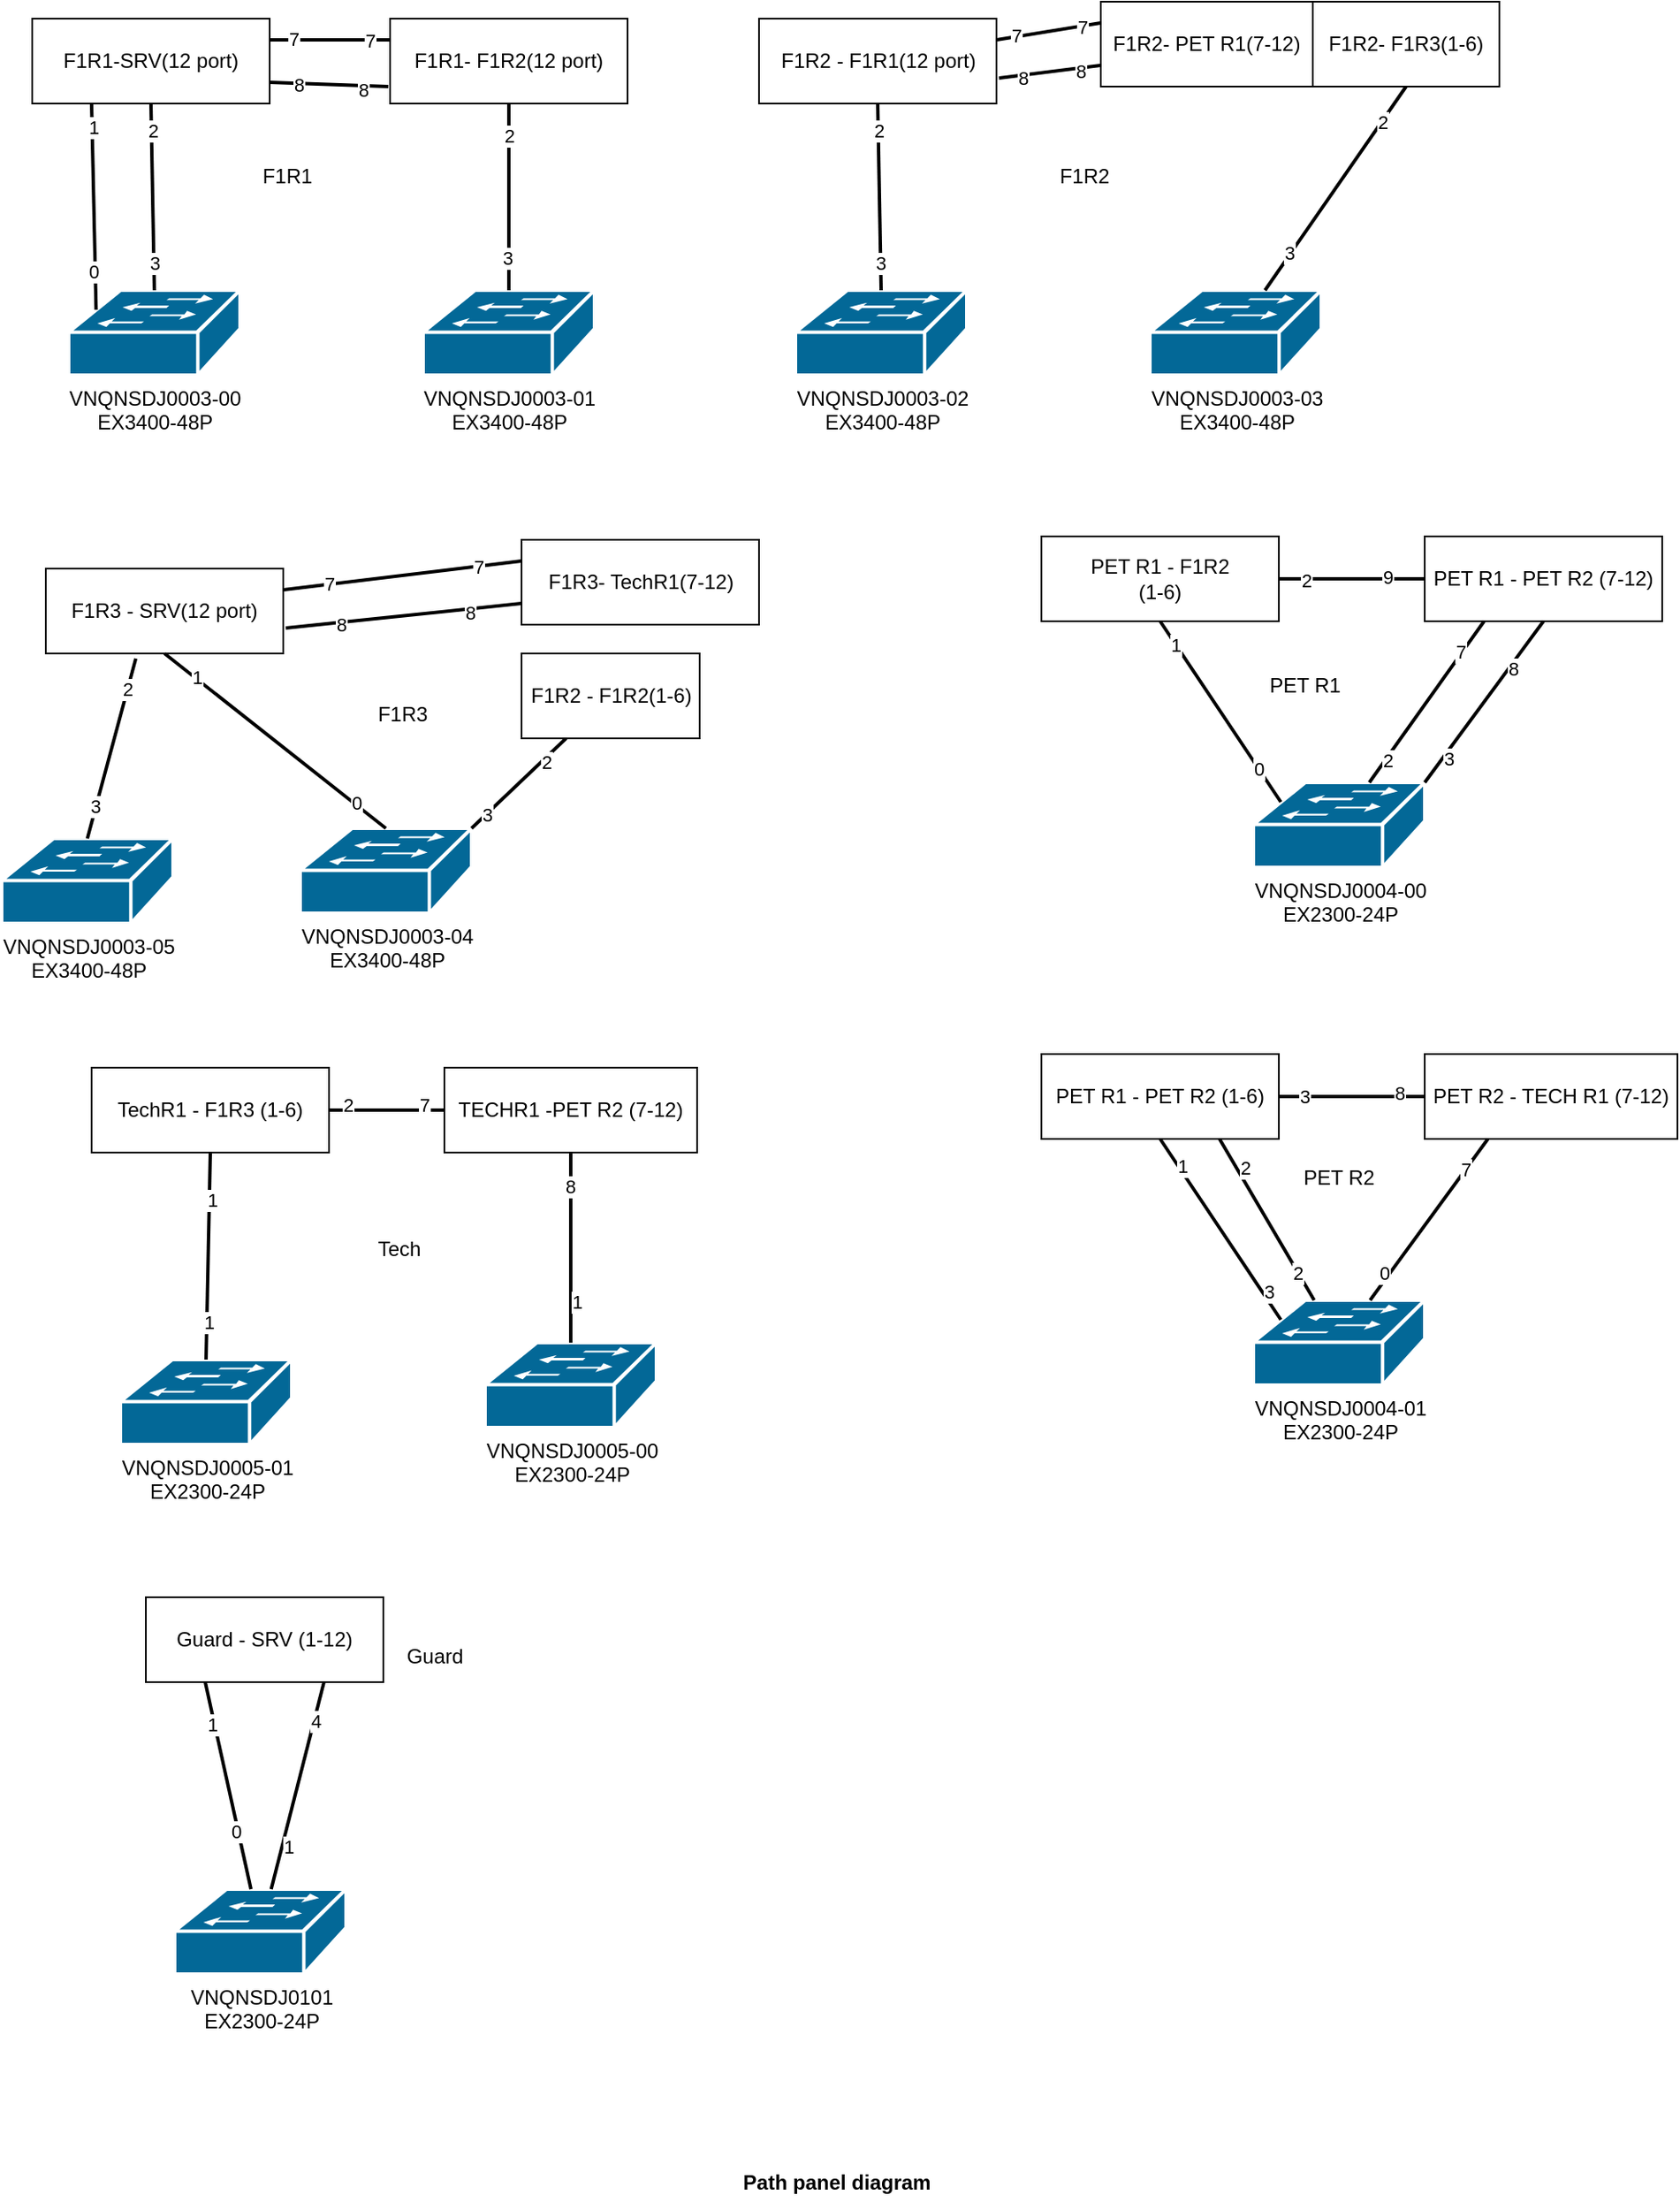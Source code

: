 <mxfile version="24.3.1" type="github" pages="5">
  <diagram name="All rack" id="HlwUjjjAXZbF0zlxBwSo">
    <mxGraphModel dx="2835" dy="1586" grid="1" gridSize="10" guides="1" tooltips="1" connect="1" arrows="1" fold="1" page="1" pageScale="1" pageWidth="1169" pageHeight="827" background="none" math="0" shadow="0">
      <root>
        <mxCell id="e4K8-XjXHKg7RekghdJ8-0" />
        <mxCell id="e4K8-XjXHKg7RekghdJ8-1" parent="e4K8-XjXHKg7RekghdJ8-0" />
        <mxCell id="e4K8-XjXHKg7RekghdJ8-117" style="edgeStyle=none;html=1;labelBackgroundColor=none;startFill=0;endArrow=none;endFill=0;strokeWidth=2;fontFamily=Verdana;fontSize=12;entryX=0;entryY=0.75;entryDx=0;entryDy=0;" parent="e4K8-XjXHKg7RekghdJ8-1" target="TbS-ddiZx_HHH_PfqK5I-39" edge="1">
          <mxGeometry relative="1" as="geometry">
            <mxPoint x="-520" y="-455" as="sourcePoint" />
            <mxPoint x="-1297.5" y="-430" as="targetPoint" />
            <Array as="points" />
          </mxGeometry>
        </mxCell>
        <mxCell id="TbS-ddiZx_HHH_PfqK5I-18" value="8" style="edgeLabel;html=1;align=center;verticalAlign=middle;resizable=0;points=[];" parent="e4K8-XjXHKg7RekghdJ8-117" vertex="1" connectable="0">
          <mxGeometry x="-0.535" relative="1" as="geometry">
            <mxPoint y="1" as="offset" />
          </mxGeometry>
        </mxCell>
        <mxCell id="TbS-ddiZx_HHH_PfqK5I-19" value="8" style="edgeLabel;html=1;align=center;verticalAlign=middle;resizable=0;points=[];" parent="e4K8-XjXHKg7RekghdJ8-117" vertex="1" connectable="0">
          <mxGeometry x="0.535" y="-1" relative="1" as="geometry">
            <mxPoint x="1" y="1" as="offset" />
          </mxGeometry>
        </mxCell>
        <mxCell id="TbS-ddiZx_HHH_PfqK5I-0" value="F1R1-SRV(12 port)" style="rounded=0;whiteSpace=wrap;html=1;" parent="e4K8-XjXHKg7RekghdJ8-1" vertex="1">
          <mxGeometry x="-1090" y="-490" width="140" height="50" as="geometry" />
        </mxCell>
        <mxCell id="TbS-ddiZx_HHH_PfqK5I-1" value="F1R1- F1R2(12 port)" style="rounded=0;whiteSpace=wrap;html=1;" parent="e4K8-XjXHKg7RekghdJ8-1" vertex="1">
          <mxGeometry x="-879" y="-490" width="140" height="50" as="geometry" />
        </mxCell>
        <mxCell id="TbS-ddiZx_HHH_PfqK5I-2" value="VNQNSDJ0003-00&lt;br&gt;EX3400-48P" style="shape=mxgraph.cisco.switches.workgroup_switch;sketch=0;html=1;pointerEvents=1;dashed=0;fillColor=#036897;strokeColor=#ffffff;strokeWidth=2;verticalLabelPosition=bottom;verticalAlign=top;align=center;outlineConnect=0;" parent="e4K8-XjXHKg7RekghdJ8-1" vertex="1">
          <mxGeometry x="-1068.5" y="-330" width="101" height="50" as="geometry" />
        </mxCell>
        <mxCell id="TbS-ddiZx_HHH_PfqK5I-3" value="VNQNSDJ0003-01&lt;br&gt;EX3400-48P" style="shape=mxgraph.cisco.switches.workgroup_switch;sketch=0;html=1;pointerEvents=1;dashed=0;fillColor=#036897;strokeColor=#ffffff;strokeWidth=2;verticalLabelPosition=bottom;verticalAlign=top;align=center;outlineConnect=0;" parent="e4K8-XjXHKg7RekghdJ8-1" vertex="1">
          <mxGeometry x="-859.5" y="-330" width="101" height="50" as="geometry" />
        </mxCell>
        <mxCell id="TbS-ddiZx_HHH_PfqK5I-5" style="edgeStyle=none;html=1;labelBackgroundColor=none;startFill=0;endArrow=none;endFill=0;strokeWidth=2;fontFamily=Verdana;fontSize=12;entryX=0;entryY=0.25;entryDx=0;entryDy=0;exitX=1;exitY=0.25;exitDx=0;exitDy=0;" parent="e4K8-XjXHKg7RekghdJ8-1" source="TbS-ddiZx_HHH_PfqK5I-0" target="TbS-ddiZx_HHH_PfqK5I-1" edge="1">
          <mxGeometry relative="1" as="geometry">
            <mxPoint x="-1318.5" y="-360" as="sourcePoint" />
            <mxPoint x="-1287.5" y="-420" as="targetPoint" />
          </mxGeometry>
        </mxCell>
        <mxCell id="TbS-ddiZx_HHH_PfqK5I-16" value="7" style="edgeLabel;html=1;align=center;verticalAlign=middle;resizable=0;points=[];" parent="TbS-ddiZx_HHH_PfqK5I-5" vertex="1" connectable="0">
          <mxGeometry x="-0.62" y="2" relative="1" as="geometry">
            <mxPoint y="1" as="offset" />
          </mxGeometry>
        </mxCell>
        <mxCell id="TbS-ddiZx_HHH_PfqK5I-17" value="7" style="edgeLabel;html=1;align=center;verticalAlign=middle;resizable=0;points=[];" parent="TbS-ddiZx_HHH_PfqK5I-5" vertex="1" connectable="0">
          <mxGeometry x="0.62" y="1" relative="1" as="geometry">
            <mxPoint x="1" y="1" as="offset" />
          </mxGeometry>
        </mxCell>
        <mxCell id="TbS-ddiZx_HHH_PfqK5I-6" style="edgeStyle=none;html=1;labelBackgroundColor=none;startFill=0;endArrow=none;endFill=0;strokeWidth=2;fontFamily=Verdana;fontSize=12;entryX=0.5;entryY=1;entryDx=0;entryDy=0;" parent="e4K8-XjXHKg7RekghdJ8-1" source="TbS-ddiZx_HHH_PfqK5I-3" target="TbS-ddiZx_HHH_PfqK5I-1" edge="1">
          <mxGeometry relative="1" as="geometry">
            <mxPoint x="-1308.5" y="-350" as="sourcePoint" />
            <mxPoint x="-1277.5" y="-410" as="targetPoint" />
          </mxGeometry>
        </mxCell>
        <mxCell id="TbS-ddiZx_HHH_PfqK5I-14" value="3" style="edgeLabel;html=1;align=center;verticalAlign=middle;resizable=0;points=[];" parent="TbS-ddiZx_HHH_PfqK5I-6" vertex="1" connectable="0">
          <mxGeometry x="-0.654" y="2" relative="1" as="geometry">
            <mxPoint x="1" as="offset" />
          </mxGeometry>
        </mxCell>
        <mxCell id="TbS-ddiZx_HHH_PfqK5I-15" value="2" style="edgeLabel;html=1;align=center;verticalAlign=middle;resizable=0;points=[];" parent="TbS-ddiZx_HHH_PfqK5I-6" vertex="1" connectable="0">
          <mxGeometry x="0.654" y="1" relative="1" as="geometry">
            <mxPoint x="1" as="offset" />
          </mxGeometry>
        </mxCell>
        <mxCell id="TbS-ddiZx_HHH_PfqK5I-7" style="edgeStyle=none;html=1;labelBackgroundColor=none;startFill=0;endArrow=none;endFill=0;strokeWidth=2;fontFamily=Verdana;fontSize=12;entryX=0.25;entryY=1;entryDx=0;entryDy=0;exitX=0.16;exitY=0.23;exitDx=0;exitDy=0;exitPerimeter=0;" parent="e4K8-XjXHKg7RekghdJ8-1" source="TbS-ddiZx_HHH_PfqK5I-2" target="TbS-ddiZx_HHH_PfqK5I-0" edge="1">
          <mxGeometry relative="1" as="geometry">
            <mxPoint x="-1298.5" y="-340" as="sourcePoint" />
            <mxPoint x="-1267.5" y="-400" as="targetPoint" />
          </mxGeometry>
        </mxCell>
        <mxCell id="TbS-ddiZx_HHH_PfqK5I-10" value="0" style="edgeLabel;html=1;align=center;verticalAlign=middle;resizable=0;points=[];" parent="TbS-ddiZx_HHH_PfqK5I-7" vertex="1" connectable="0">
          <mxGeometry x="-0.629" y="1" relative="1" as="geometry">
            <mxPoint as="offset" />
          </mxGeometry>
        </mxCell>
        <mxCell id="TbS-ddiZx_HHH_PfqK5I-12" value="1" style="edgeLabel;html=1;align=center;verticalAlign=middle;resizable=0;points=[];" parent="TbS-ddiZx_HHH_PfqK5I-7" vertex="1" connectable="0">
          <mxGeometry x="0.769" relative="1" as="geometry">
            <mxPoint as="offset" />
          </mxGeometry>
        </mxCell>
        <mxCell id="TbS-ddiZx_HHH_PfqK5I-8" style="edgeStyle=none;html=1;labelBackgroundColor=none;startFill=0;endArrow=none;endFill=0;strokeWidth=2;fontFamily=Verdana;fontSize=12;entryX=0.5;entryY=1;entryDx=0;entryDy=0;exitX=0.5;exitY=0;exitDx=0;exitDy=0;exitPerimeter=0;" parent="e4K8-XjXHKg7RekghdJ8-1" source="TbS-ddiZx_HHH_PfqK5I-2" target="TbS-ddiZx_HHH_PfqK5I-0" edge="1">
          <mxGeometry relative="1" as="geometry">
            <mxPoint x="-1288.5" y="-330" as="sourcePoint" />
            <mxPoint x="-1257.5" y="-390" as="targetPoint" />
          </mxGeometry>
        </mxCell>
        <mxCell id="TbS-ddiZx_HHH_PfqK5I-11" value="3" style="edgeLabel;html=1;align=center;verticalAlign=middle;resizable=0;points=[];" parent="TbS-ddiZx_HHH_PfqK5I-8" vertex="1" connectable="0">
          <mxGeometry x="-0.709" relative="1" as="geometry">
            <mxPoint as="offset" />
          </mxGeometry>
        </mxCell>
        <mxCell id="TbS-ddiZx_HHH_PfqK5I-13" value="2" style="edgeLabel;html=1;align=center;verticalAlign=middle;resizable=0;points=[];" parent="TbS-ddiZx_HHH_PfqK5I-8" vertex="1" connectable="0">
          <mxGeometry x="0.709" relative="1" as="geometry">
            <mxPoint as="offset" />
          </mxGeometry>
        </mxCell>
        <mxCell id="TbS-ddiZx_HHH_PfqK5I-23" value="F1R2 - F1R1(12 port)" style="rounded=0;whiteSpace=wrap;html=1;" parent="e4K8-XjXHKg7RekghdJ8-1" vertex="1">
          <mxGeometry x="-661.5" y="-490" width="140" height="50" as="geometry" />
        </mxCell>
        <mxCell id="TbS-ddiZx_HHH_PfqK5I-25" value="VNQNSDJ0003-02&lt;br&gt;EX3400-48P" style="shape=mxgraph.cisco.switches.workgroup_switch;sketch=0;html=1;pointerEvents=1;dashed=0;fillColor=#036897;strokeColor=#ffffff;strokeWidth=2;verticalLabelPosition=bottom;verticalAlign=top;align=center;outlineConnect=0;" parent="e4K8-XjXHKg7RekghdJ8-1" vertex="1">
          <mxGeometry x="-640" y="-330" width="101" height="50" as="geometry" />
        </mxCell>
        <mxCell id="TbS-ddiZx_HHH_PfqK5I-26" value="VNQNSDJ0003-03&lt;br&gt;EX3400-48P" style="shape=mxgraph.cisco.switches.workgroup_switch;sketch=0;html=1;pointerEvents=1;dashed=0;fillColor=#036897;strokeColor=#ffffff;strokeWidth=2;verticalLabelPosition=bottom;verticalAlign=top;align=center;outlineConnect=0;" parent="e4K8-XjXHKg7RekghdJ8-1" vertex="1">
          <mxGeometry x="-431" y="-330" width="101" height="50" as="geometry" />
        </mxCell>
        <mxCell id="TbS-ddiZx_HHH_PfqK5I-30" style="edgeStyle=none;html=1;labelBackgroundColor=none;startFill=0;endArrow=none;endFill=0;strokeWidth=2;fontFamily=Verdana;fontSize=12;entryX=0.5;entryY=1;entryDx=0;entryDy=0;" parent="e4K8-XjXHKg7RekghdJ8-1" source="TbS-ddiZx_HHH_PfqK5I-26" target="TbS-ddiZx_HHH_PfqK5I-24" edge="1">
          <mxGeometry relative="1" as="geometry">
            <mxPoint x="-880" y="-350" as="sourcePoint" />
            <mxPoint x="-849" y="-410" as="targetPoint" />
          </mxGeometry>
        </mxCell>
        <mxCell id="TbS-ddiZx_HHH_PfqK5I-31" value="3" style="edgeLabel;html=1;align=center;verticalAlign=middle;resizable=0;points=[];" parent="TbS-ddiZx_HHH_PfqK5I-30" vertex="1" connectable="0">
          <mxGeometry x="-0.654" y="2" relative="1" as="geometry">
            <mxPoint x="1" as="offset" />
          </mxGeometry>
        </mxCell>
        <mxCell id="TbS-ddiZx_HHH_PfqK5I-32" value="2" style="edgeLabel;html=1;align=center;verticalAlign=middle;resizable=0;points=[];" parent="TbS-ddiZx_HHH_PfqK5I-30" vertex="1" connectable="0">
          <mxGeometry x="0.654" y="1" relative="1" as="geometry">
            <mxPoint x="1" as="offset" />
          </mxGeometry>
        </mxCell>
        <mxCell id="TbS-ddiZx_HHH_PfqK5I-36" style="edgeStyle=none;html=1;labelBackgroundColor=none;startFill=0;endArrow=none;endFill=0;strokeWidth=2;fontFamily=Verdana;fontSize=12;entryX=0.5;entryY=1;entryDx=0;entryDy=0;exitX=0.5;exitY=0;exitDx=0;exitDy=0;exitPerimeter=0;" parent="e4K8-XjXHKg7RekghdJ8-1" source="TbS-ddiZx_HHH_PfqK5I-25" target="TbS-ddiZx_HHH_PfqK5I-23" edge="1">
          <mxGeometry relative="1" as="geometry">
            <mxPoint x="-860" y="-330" as="sourcePoint" />
            <mxPoint x="-829" y="-390" as="targetPoint" />
          </mxGeometry>
        </mxCell>
        <mxCell id="TbS-ddiZx_HHH_PfqK5I-37" value="3" style="edgeLabel;html=1;align=center;verticalAlign=middle;resizable=0;points=[];" parent="TbS-ddiZx_HHH_PfqK5I-36" vertex="1" connectable="0">
          <mxGeometry x="-0.709" relative="1" as="geometry">
            <mxPoint as="offset" />
          </mxGeometry>
        </mxCell>
        <mxCell id="TbS-ddiZx_HHH_PfqK5I-38" value="2" style="edgeLabel;html=1;align=center;verticalAlign=middle;resizable=0;points=[];" parent="TbS-ddiZx_HHH_PfqK5I-36" vertex="1" connectable="0">
          <mxGeometry x="0.709" relative="1" as="geometry">
            <mxPoint as="offset" />
          </mxGeometry>
        </mxCell>
        <mxCell id="TbS-ddiZx_HHH_PfqK5I-41" style="edgeStyle=none;html=1;labelBackgroundColor=none;startFill=0;endArrow=none;endFill=0;strokeWidth=2;fontFamily=Verdana;fontSize=12;exitX=1;exitY=0.75;exitDx=0;exitDy=0;" parent="e4K8-XjXHKg7RekghdJ8-1" source="TbS-ddiZx_HHH_PfqK5I-0" edge="1">
          <mxGeometry relative="1" as="geometry">
            <mxPoint x="-940" y="-442" as="sourcePoint" />
            <mxPoint x="-880" y="-450" as="targetPoint" />
          </mxGeometry>
        </mxCell>
        <mxCell id="TbS-ddiZx_HHH_PfqK5I-42" value="8" style="edgeLabel;html=1;align=center;verticalAlign=middle;resizable=0;points=[];" parent="TbS-ddiZx_HHH_PfqK5I-41" vertex="1" connectable="0">
          <mxGeometry x="-0.535" relative="1" as="geometry">
            <mxPoint y="1" as="offset" />
          </mxGeometry>
        </mxCell>
        <mxCell id="TbS-ddiZx_HHH_PfqK5I-43" value="8" style="edgeLabel;html=1;align=center;verticalAlign=middle;resizable=0;points=[];" parent="TbS-ddiZx_HHH_PfqK5I-41" vertex="1" connectable="0">
          <mxGeometry x="0.535" y="-1" relative="1" as="geometry">
            <mxPoint x="1" y="1" as="offset" />
          </mxGeometry>
        </mxCell>
        <mxCell id="TbS-ddiZx_HHH_PfqK5I-44" style="edgeStyle=none;html=1;labelBackgroundColor=none;startFill=0;endArrow=none;endFill=0;strokeWidth=2;fontFamily=Verdana;fontSize=12;entryX=0;entryY=0.25;entryDx=0;entryDy=0;exitX=1;exitY=0.25;exitDx=0;exitDy=0;" parent="e4K8-XjXHKg7RekghdJ8-1" source="TbS-ddiZx_HHH_PfqK5I-23" target="TbS-ddiZx_HHH_PfqK5I-39" edge="1">
          <mxGeometry relative="1" as="geometry">
            <mxPoint x="-940" y="-467" as="sourcePoint" />
            <mxPoint x="-869" y="-467" as="targetPoint" />
            <Array as="points" />
          </mxGeometry>
        </mxCell>
        <mxCell id="TbS-ddiZx_HHH_PfqK5I-45" value="7" style="edgeLabel;html=1;align=center;verticalAlign=middle;resizable=0;points=[];" parent="TbS-ddiZx_HHH_PfqK5I-44" vertex="1" connectable="0">
          <mxGeometry x="-0.62" y="2" relative="1" as="geometry">
            <mxPoint y="1" as="offset" />
          </mxGeometry>
        </mxCell>
        <mxCell id="TbS-ddiZx_HHH_PfqK5I-46" value="7" style="edgeLabel;html=1;align=center;verticalAlign=middle;resizable=0;points=[];" parent="TbS-ddiZx_HHH_PfqK5I-44" vertex="1" connectable="0">
          <mxGeometry x="0.62" y="1" relative="1" as="geometry">
            <mxPoint x="1" y="1" as="offset" />
          </mxGeometry>
        </mxCell>
        <mxCell id="vDgEH9eY_PqIuJfwQGq8-0" style="edgeStyle=orthogonalEdgeStyle;rounded=0;orthogonalLoop=1;jettySize=auto;html=1;exitX=1;exitY=1;exitDx=0;exitDy=0;entryX=1;entryY=1;entryDx=0;entryDy=0;" parent="e4K8-XjXHKg7RekghdJ8-1" source="TbS-ddiZx_HHH_PfqK5I-23" target="TbS-ddiZx_HHH_PfqK5I-23" edge="1">
          <mxGeometry relative="1" as="geometry" />
        </mxCell>
        <mxCell id="vDgEH9eY_PqIuJfwQGq8-1" value="" style="group" parent="e4K8-XjXHKg7RekghdJ8-1" vertex="1" connectable="0">
          <mxGeometry x="-460" y="-500" width="235" height="50" as="geometry" />
        </mxCell>
        <mxCell id="TbS-ddiZx_HHH_PfqK5I-24" value="F1R2- F1R3(1-6)" style="rounded=0;whiteSpace=wrap;html=1;" parent="vDgEH9eY_PqIuJfwQGq8-1" vertex="1">
          <mxGeometry x="125" width="110" height="50" as="geometry" />
        </mxCell>
        <mxCell id="TbS-ddiZx_HHH_PfqK5I-39" value="F1R2- PET R1(7-12)" style="rounded=0;whiteSpace=wrap;html=1;" parent="vDgEH9eY_PqIuJfwQGq8-1" vertex="1">
          <mxGeometry width="125" height="50" as="geometry" />
        </mxCell>
        <mxCell id="vDgEH9eY_PqIuJfwQGq8-22" style="edgeStyle=none;html=1;labelBackgroundColor=none;startFill=0;endArrow=none;endFill=0;strokeWidth=2;fontFamily=Verdana;fontSize=12;entryX=0;entryY=0.75;entryDx=0;entryDy=0;" parent="e4K8-XjXHKg7RekghdJ8-1" target="vDgEH9eY_PqIuJfwQGq8-39" edge="1">
          <mxGeometry relative="1" as="geometry">
            <mxPoint x="-940.5" y="-131" as="sourcePoint" />
            <mxPoint x="-772" y="-143" as="targetPoint" />
            <Array as="points" />
          </mxGeometry>
        </mxCell>
        <mxCell id="vDgEH9eY_PqIuJfwQGq8-23" value="8" style="edgeLabel;html=1;align=center;verticalAlign=middle;resizable=0;points=[];" parent="vDgEH9eY_PqIuJfwQGq8-22" vertex="1" connectable="0">
          <mxGeometry x="-0.535" relative="1" as="geometry">
            <mxPoint y="1" as="offset" />
          </mxGeometry>
        </mxCell>
        <mxCell id="vDgEH9eY_PqIuJfwQGq8-24" value="8" style="edgeLabel;html=1;align=center;verticalAlign=middle;resizable=0;points=[];" parent="vDgEH9eY_PqIuJfwQGq8-22" vertex="1" connectable="0">
          <mxGeometry x="0.535" y="-1" relative="1" as="geometry">
            <mxPoint x="1" y="1" as="offset" />
          </mxGeometry>
        </mxCell>
        <mxCell id="vDgEH9eY_PqIuJfwQGq8-25" value="F1R3 - SRV(12 port)" style="rounded=0;whiteSpace=wrap;html=1;" parent="e4K8-XjXHKg7RekghdJ8-1" vertex="1">
          <mxGeometry x="-1082" y="-166" width="140" height="50" as="geometry" />
        </mxCell>
        <mxCell id="vDgEH9eY_PqIuJfwQGq8-26" value="VNQNSDJ0003-04&lt;br&gt;EX3400-48P" style="shape=mxgraph.cisco.switches.workgroup_switch;sketch=0;html=1;pointerEvents=1;dashed=0;fillColor=#036897;strokeColor=#ffffff;strokeWidth=2;verticalLabelPosition=bottom;verticalAlign=top;align=center;outlineConnect=0;" parent="e4K8-XjXHKg7RekghdJ8-1" vertex="1">
          <mxGeometry x="-932" y="-13" width="101" height="50" as="geometry" />
        </mxCell>
        <mxCell id="vDgEH9eY_PqIuJfwQGq8-27" value="VNQNSDJ0003-05&lt;br&gt;EX3400-48P" style="shape=mxgraph.cisco.switches.workgroup_switch;sketch=0;html=1;pointerEvents=1;dashed=0;fillColor=#036897;strokeColor=#ffffff;strokeWidth=2;verticalLabelPosition=bottom;verticalAlign=top;align=center;outlineConnect=0;" parent="e4K8-XjXHKg7RekghdJ8-1" vertex="1">
          <mxGeometry x="-1108" y="-7" width="101" height="50" as="geometry" />
        </mxCell>
        <mxCell id="vDgEH9eY_PqIuJfwQGq8-28" style="edgeStyle=none;html=1;labelBackgroundColor=none;startFill=0;endArrow=none;endFill=0;strokeWidth=2;fontFamily=Verdana;fontSize=12;entryX=0.379;entryY=1.06;entryDx=0;entryDy=0;entryPerimeter=0;exitX=0.5;exitY=0;exitDx=0;exitDy=0;exitPerimeter=0;" parent="e4K8-XjXHKg7RekghdJ8-1" source="vDgEH9eY_PqIuJfwQGq8-27" target="vDgEH9eY_PqIuJfwQGq8-25" edge="1">
          <mxGeometry relative="1" as="geometry">
            <mxPoint x="-1051.291" y="-23" as="sourcePoint" />
            <mxPoint x="-700" y="-126" as="targetPoint" />
          </mxGeometry>
        </mxCell>
        <mxCell id="vDgEH9eY_PqIuJfwQGq8-29" value="3" style="edgeLabel;html=1;align=center;verticalAlign=middle;resizable=0;points=[];" parent="vDgEH9eY_PqIuJfwQGq8-28" vertex="1" connectable="0">
          <mxGeometry x="-0.654" y="2" relative="1" as="geometry">
            <mxPoint x="1" as="offset" />
          </mxGeometry>
        </mxCell>
        <mxCell id="vDgEH9eY_PqIuJfwQGq8-30" value="2" style="edgeLabel;html=1;align=center;verticalAlign=middle;resizable=0;points=[];" parent="vDgEH9eY_PqIuJfwQGq8-28" vertex="1" connectable="0">
          <mxGeometry x="0.654" y="1" relative="1" as="geometry">
            <mxPoint x="1" as="offset" />
          </mxGeometry>
        </mxCell>
        <mxCell id="vDgEH9eY_PqIuJfwQGq8-31" style="edgeStyle=none;html=1;labelBackgroundColor=none;startFill=0;endArrow=none;endFill=0;strokeWidth=2;fontFamily=Verdana;fontSize=12;entryX=0.5;entryY=1;entryDx=0;entryDy=0;exitX=0.5;exitY=0;exitDx=0;exitDy=0;exitPerimeter=0;" parent="e4K8-XjXHKg7RekghdJ8-1" source="vDgEH9eY_PqIuJfwQGq8-26" target="vDgEH9eY_PqIuJfwQGq8-25" edge="1">
          <mxGeometry relative="1" as="geometry">
            <mxPoint x="-1280.5" y="-6" as="sourcePoint" />
            <mxPoint x="-1249.5" y="-66" as="targetPoint" />
          </mxGeometry>
        </mxCell>
        <mxCell id="vDgEH9eY_PqIuJfwQGq8-43" value="0" style="edgeLabel;html=1;align=center;verticalAlign=middle;resizable=0;points=[];" parent="vDgEH9eY_PqIuJfwQGq8-31" vertex="1" connectable="0">
          <mxGeometry x="-0.71" y="-1" relative="1" as="geometry">
            <mxPoint as="offset" />
          </mxGeometry>
        </mxCell>
        <mxCell id="vDgEH9eY_PqIuJfwQGq8-44" value="1" style="edgeLabel;html=1;align=center;verticalAlign=middle;resizable=0;points=[];" parent="vDgEH9eY_PqIuJfwQGq8-31" vertex="1" connectable="0">
          <mxGeometry x="0.727" y="-1" relative="1" as="geometry">
            <mxPoint as="offset" />
          </mxGeometry>
        </mxCell>
        <mxCell id="vDgEH9eY_PqIuJfwQGq8-34" style="edgeStyle=none;html=1;labelBackgroundColor=none;startFill=0;endArrow=none;endFill=0;strokeWidth=2;fontFamily=Verdana;fontSize=12;exitX=1;exitY=0.25;exitDx=0;exitDy=0;entryX=0;entryY=0.25;entryDx=0;entryDy=0;" parent="e4K8-XjXHKg7RekghdJ8-1" source="vDgEH9eY_PqIuJfwQGq8-25" target="vDgEH9eY_PqIuJfwQGq8-39" edge="1">
          <mxGeometry relative="1" as="geometry">
            <mxPoint x="-1360.5" y="-143" as="sourcePoint" />
            <mxPoint x="-772" y="-163" as="targetPoint" />
            <Array as="points" />
          </mxGeometry>
        </mxCell>
        <mxCell id="vDgEH9eY_PqIuJfwQGq8-35" value="7" style="edgeLabel;html=1;align=center;verticalAlign=middle;resizable=0;points=[];" parent="vDgEH9eY_PqIuJfwQGq8-34" vertex="1" connectable="0">
          <mxGeometry x="-0.62" y="2" relative="1" as="geometry">
            <mxPoint y="1" as="offset" />
          </mxGeometry>
        </mxCell>
        <mxCell id="vDgEH9eY_PqIuJfwQGq8-36" value="7" style="edgeLabel;html=1;align=center;verticalAlign=middle;resizable=0;points=[];" parent="vDgEH9eY_PqIuJfwQGq8-34" vertex="1" connectable="0">
          <mxGeometry x="0.62" y="1" relative="1" as="geometry">
            <mxPoint x="1" y="1" as="offset" />
          </mxGeometry>
        </mxCell>
        <mxCell id="vDgEH9eY_PqIuJfwQGq8-37" style="edgeStyle=orthogonalEdgeStyle;rounded=0;orthogonalLoop=1;jettySize=auto;html=1;exitX=1;exitY=1;exitDx=0;exitDy=0;entryX=1;entryY=1;entryDx=0;entryDy=0;" parent="e4K8-XjXHKg7RekghdJ8-1" source="vDgEH9eY_PqIuJfwQGq8-25" target="vDgEH9eY_PqIuJfwQGq8-25" edge="1">
          <mxGeometry relative="1" as="geometry" />
        </mxCell>
        <mxCell id="vDgEH9eY_PqIuJfwQGq8-45" style="edgeStyle=none;html=1;labelBackgroundColor=none;startFill=0;endArrow=none;endFill=0;strokeWidth=2;fontFamily=Verdana;fontSize=12;exitX=1;exitY=0;exitDx=0;exitDy=0;exitPerimeter=0;entryX=0.25;entryY=1;entryDx=0;entryDy=0;" parent="e4K8-XjXHKg7RekghdJ8-1" source="vDgEH9eY_PqIuJfwQGq8-26" target="vDgEH9eY_PqIuJfwQGq8-40" edge="1">
          <mxGeometry relative="1" as="geometry">
            <mxPoint x="-1000" y="4" as="sourcePoint" />
            <mxPoint x="-862" y="-113" as="targetPoint" />
          </mxGeometry>
        </mxCell>
        <mxCell id="vDgEH9eY_PqIuJfwQGq8-48" value="3" style="edgeLabel;html=1;align=center;verticalAlign=middle;resizable=0;points=[];" parent="vDgEH9eY_PqIuJfwQGq8-45" vertex="1" connectable="0">
          <mxGeometry x="-0.686" relative="1" as="geometry">
            <mxPoint as="offset" />
          </mxGeometry>
        </mxCell>
        <mxCell id="vDgEH9eY_PqIuJfwQGq8-49" value="2" style="edgeLabel;html=1;align=center;verticalAlign=middle;resizable=0;points=[];" parent="vDgEH9eY_PqIuJfwQGq8-45" vertex="1" connectable="0">
          <mxGeometry x="0.538" y="-2" relative="1" as="geometry">
            <mxPoint as="offset" />
          </mxGeometry>
        </mxCell>
        <mxCell id="vDgEH9eY_PqIuJfwQGq8-39" value="F1R3- TechR1(7-12)" style="rounded=0;whiteSpace=wrap;html=1;" parent="e4K8-XjXHKg7RekghdJ8-1" vertex="1">
          <mxGeometry x="-801.5" y="-183" width="140" height="50" as="geometry" />
        </mxCell>
        <mxCell id="vDgEH9eY_PqIuJfwQGq8-40" value="F1R2 - F1R2(1-6)" style="rounded=0;whiteSpace=wrap;html=1;" parent="e4K8-XjXHKg7RekghdJ8-1" vertex="1">
          <mxGeometry x="-801.5" y="-116" width="105" height="50" as="geometry" />
        </mxCell>
        <mxCell id="kSJBn3L_H05nf9OhMxjP-0" value="F1R1" style="text;html=1;align=center;verticalAlign=middle;resizable=0;points=[];autosize=1;strokeColor=none;fillColor=none;" parent="e4K8-XjXHKg7RekghdJ8-1" vertex="1">
          <mxGeometry x="-965" y="-412" width="50" height="30" as="geometry" />
        </mxCell>
        <mxCell id="kSJBn3L_H05nf9OhMxjP-1" value="F1R2" style="text;html=1;align=center;verticalAlign=middle;resizable=0;points=[];autosize=1;strokeColor=none;fillColor=none;" parent="e4K8-XjXHKg7RekghdJ8-1" vertex="1">
          <mxGeometry x="-495" y="-412" width="50" height="30" as="geometry" />
        </mxCell>
        <mxCell id="kSJBn3L_H05nf9OhMxjP-2" value="F1R3" style="text;html=1;align=center;verticalAlign=middle;resizable=0;points=[];autosize=1;strokeColor=none;fillColor=none;" parent="e4K8-XjXHKg7RekghdJ8-1" vertex="1">
          <mxGeometry x="-897" y="-95" width="50" height="30" as="geometry" />
        </mxCell>
        <mxCell id="kSJBn3L_H05nf9OhMxjP-3" value="PET R1 - F1R2&lt;br&gt;(1-6)" style="rounded=0;whiteSpace=wrap;html=1;" parent="e4K8-XjXHKg7RekghdJ8-1" vertex="1">
          <mxGeometry x="-495" y="-185" width="140" height="50" as="geometry" />
        </mxCell>
        <mxCell id="kSJBn3L_H05nf9OhMxjP-4" value="PET R1 - PET R2 (7-12)" style="rounded=0;whiteSpace=wrap;html=1;" parent="e4K8-XjXHKg7RekghdJ8-1" vertex="1">
          <mxGeometry x="-269" y="-185" width="140" height="50" as="geometry" />
        </mxCell>
        <mxCell id="kSJBn3L_H05nf9OhMxjP-5" value="VNQNSDJ0004-00&lt;br&gt;EX2300-24P" style="shape=mxgraph.cisco.switches.workgroup_switch;sketch=0;html=1;pointerEvents=1;dashed=0;fillColor=#036897;strokeColor=#ffffff;strokeWidth=2;verticalLabelPosition=bottom;verticalAlign=top;align=center;outlineConnect=0;" parent="e4K8-XjXHKg7RekghdJ8-1" vertex="1">
          <mxGeometry x="-370" y="-40" width="101" height="50" as="geometry" />
        </mxCell>
        <mxCell id="kSJBn3L_H05nf9OhMxjP-7" style="edgeStyle=none;html=1;labelBackgroundColor=none;startFill=0;endArrow=none;endFill=0;strokeWidth=2;fontFamily=Verdana;fontSize=12;exitX=1;exitY=0.5;exitDx=0;exitDy=0;entryX=0;entryY=0.5;entryDx=0;entryDy=0;" parent="e4K8-XjXHKg7RekghdJ8-1" source="kSJBn3L_H05nf9OhMxjP-3" target="kSJBn3L_H05nf9OhMxjP-4" edge="1">
          <mxGeometry relative="1" as="geometry">
            <mxPoint x="-496" y="-66" as="sourcePoint" />
            <mxPoint x="-355" y="-83" as="targetPoint" />
            <Array as="points" />
          </mxGeometry>
        </mxCell>
        <mxCell id="kSJBn3L_H05nf9OhMxjP-19" value="2" style="edgeLabel;html=1;align=center;verticalAlign=middle;resizable=0;points=[];" parent="kSJBn3L_H05nf9OhMxjP-7" vertex="1" connectable="0">
          <mxGeometry x="-0.628" y="-1" relative="1" as="geometry">
            <mxPoint as="offset" />
          </mxGeometry>
        </mxCell>
        <mxCell id="kSJBn3L_H05nf9OhMxjP-20" value="9" style="edgeLabel;html=1;align=center;verticalAlign=middle;resizable=0;points=[];" parent="kSJBn3L_H05nf9OhMxjP-7" vertex="1" connectable="0">
          <mxGeometry x="0.488" y="1" relative="1" as="geometry">
            <mxPoint as="offset" />
          </mxGeometry>
        </mxCell>
        <mxCell id="kSJBn3L_H05nf9OhMxjP-10" style="edgeStyle=none;html=1;labelBackgroundColor=none;startFill=0;endArrow=none;endFill=0;strokeWidth=2;fontFamily=Verdana;fontSize=12;exitX=0.5;exitY=1;exitDx=0;exitDy=0;entryX=0.16;entryY=0.23;entryDx=0;entryDy=0;entryPerimeter=0;" parent="e4K8-XjXHKg7RekghdJ8-1" source="kSJBn3L_H05nf9OhMxjP-3" target="kSJBn3L_H05nf9OhMxjP-5" edge="1">
          <mxGeometry relative="1" as="geometry">
            <mxPoint x="-345" y="-150" as="sourcePoint" />
            <mxPoint x="-274" y="-150" as="targetPoint" />
            <Array as="points" />
          </mxGeometry>
        </mxCell>
        <mxCell id="kSJBn3L_H05nf9OhMxjP-21" value="1" style="edgeLabel;html=1;align=center;verticalAlign=middle;resizable=0;points=[];" parent="kSJBn3L_H05nf9OhMxjP-10" vertex="1" connectable="0">
          <mxGeometry x="-0.74" relative="1" as="geometry">
            <mxPoint as="offset" />
          </mxGeometry>
        </mxCell>
        <mxCell id="kSJBn3L_H05nf9OhMxjP-22" value="0" style="edgeLabel;html=1;align=center;verticalAlign=middle;resizable=0;points=[];" parent="kSJBn3L_H05nf9OhMxjP-10" vertex="1" connectable="0">
          <mxGeometry x="0.633" relative="1" as="geometry">
            <mxPoint as="offset" />
          </mxGeometry>
        </mxCell>
        <mxCell id="kSJBn3L_H05nf9OhMxjP-13" style="edgeStyle=none;html=1;labelBackgroundColor=none;startFill=0;endArrow=none;endFill=0;strokeWidth=2;fontFamily=Verdana;fontSize=12;entryX=0.25;entryY=1;entryDx=0;entryDy=0;" parent="e4K8-XjXHKg7RekghdJ8-1" source="kSJBn3L_H05nf9OhMxjP-5" target="kSJBn3L_H05nf9OhMxjP-4" edge="1">
          <mxGeometry relative="1" as="geometry">
            <mxPoint x="-335" y="-140" as="sourcePoint" />
            <mxPoint x="-264" y="-140" as="targetPoint" />
            <Array as="points" />
          </mxGeometry>
        </mxCell>
        <mxCell id="kSJBn3L_H05nf9OhMxjP-23" value="7" style="edgeLabel;html=1;align=center;verticalAlign=middle;resizable=0;points=[];" parent="kSJBn3L_H05nf9OhMxjP-13" vertex="1" connectable="0">
          <mxGeometry x="0.623" y="2" relative="1" as="geometry">
            <mxPoint y="1" as="offset" />
          </mxGeometry>
        </mxCell>
        <mxCell id="kSJBn3L_H05nf9OhMxjP-24" value="2" style="edgeLabel;html=1;align=center;verticalAlign=middle;resizable=0;points=[];" parent="kSJBn3L_H05nf9OhMxjP-13" vertex="1" connectable="0">
          <mxGeometry x="-0.698" y="-1" relative="1" as="geometry">
            <mxPoint x="-1" as="offset" />
          </mxGeometry>
        </mxCell>
        <mxCell id="kSJBn3L_H05nf9OhMxjP-16" style="edgeStyle=none;html=1;labelBackgroundColor=none;startFill=0;endArrow=none;endFill=0;strokeWidth=2;fontFamily=Verdana;fontSize=12;exitX=1;exitY=0;exitDx=0;exitDy=0;entryX=0.5;entryY=1;entryDx=0;entryDy=0;exitPerimeter=0;" parent="e4K8-XjXHKg7RekghdJ8-1" source="kSJBn3L_H05nf9OhMxjP-5" target="kSJBn3L_H05nf9OhMxjP-4" edge="1">
          <mxGeometry relative="1" as="geometry">
            <mxPoint x="-325" y="-130" as="sourcePoint" />
            <mxPoint x="-254" y="-130" as="targetPoint" />
            <Array as="points" />
          </mxGeometry>
        </mxCell>
        <mxCell id="kSJBn3L_H05nf9OhMxjP-25" value="8" style="edgeLabel;html=1;align=center;verticalAlign=middle;resizable=0;points=[];" parent="kSJBn3L_H05nf9OhMxjP-16" vertex="1" connectable="0">
          <mxGeometry x="0.437" y="-2" relative="1" as="geometry">
            <mxPoint as="offset" />
          </mxGeometry>
        </mxCell>
        <mxCell id="kSJBn3L_H05nf9OhMxjP-26" value="3" style="edgeLabel;html=1;align=center;verticalAlign=middle;resizable=0;points=[];" parent="kSJBn3L_H05nf9OhMxjP-16" vertex="1" connectable="0">
          <mxGeometry x="-0.668" y="-3" relative="1" as="geometry">
            <mxPoint as="offset" />
          </mxGeometry>
        </mxCell>
        <mxCell id="kSJBn3L_H05nf9OhMxjP-27" value="PET R1 - PET R2 (1-6)" style="rounded=0;whiteSpace=wrap;html=1;" parent="e4K8-XjXHKg7RekghdJ8-1" vertex="1">
          <mxGeometry x="-495" y="120" width="140" height="50" as="geometry" />
        </mxCell>
        <mxCell id="kSJBn3L_H05nf9OhMxjP-28" value="PET R2 - TECH R1 (7-12)" style="rounded=0;whiteSpace=wrap;html=1;" parent="e4K8-XjXHKg7RekghdJ8-1" vertex="1">
          <mxGeometry x="-269" y="120" width="149" height="50" as="geometry" />
        </mxCell>
        <mxCell id="kSJBn3L_H05nf9OhMxjP-29" value="VNQNSDJ0004-01&lt;br&gt;EX2300-24P" style="shape=mxgraph.cisco.switches.workgroup_switch;sketch=0;html=1;pointerEvents=1;dashed=0;fillColor=#036897;strokeColor=#ffffff;strokeWidth=2;verticalLabelPosition=bottom;verticalAlign=top;align=center;outlineConnect=0;" parent="e4K8-XjXHKg7RekghdJ8-1" vertex="1">
          <mxGeometry x="-370" y="265" width="101" height="50" as="geometry" />
        </mxCell>
        <mxCell id="kSJBn3L_H05nf9OhMxjP-30" style="edgeStyle=none;html=1;labelBackgroundColor=none;startFill=0;endArrow=none;endFill=0;strokeWidth=2;fontFamily=Verdana;fontSize=12;exitX=1;exitY=0.5;exitDx=0;exitDy=0;entryX=0;entryY=0.5;entryDx=0;entryDy=0;" parent="e4K8-XjXHKg7RekghdJ8-1" source="kSJBn3L_H05nf9OhMxjP-27" target="kSJBn3L_H05nf9OhMxjP-28" edge="1">
          <mxGeometry relative="1" as="geometry">
            <mxPoint x="-496" y="239" as="sourcePoint" />
            <mxPoint x="-355" y="222" as="targetPoint" />
            <Array as="points" />
          </mxGeometry>
        </mxCell>
        <mxCell id="P_2cUsEmA1-3JfWpffUD-0" value="3" style="edgeLabel;html=1;align=center;verticalAlign=middle;resizable=0;points=[];" parent="kSJBn3L_H05nf9OhMxjP-30" vertex="1" connectable="0">
          <mxGeometry x="-0.651" relative="1" as="geometry">
            <mxPoint as="offset" />
          </mxGeometry>
        </mxCell>
        <mxCell id="P_2cUsEmA1-3JfWpffUD-1" value="8" style="edgeLabel;html=1;align=center;verticalAlign=middle;resizable=0;points=[];" parent="kSJBn3L_H05nf9OhMxjP-30" vertex="1" connectable="0">
          <mxGeometry x="0.651" y="2" relative="1" as="geometry">
            <mxPoint as="offset" />
          </mxGeometry>
        </mxCell>
        <mxCell id="kSJBn3L_H05nf9OhMxjP-33" style="edgeStyle=none;html=1;labelBackgroundColor=none;startFill=0;endArrow=none;endFill=0;strokeWidth=2;fontFamily=Verdana;fontSize=12;exitX=0.5;exitY=1;exitDx=0;exitDy=0;entryX=0.16;entryY=0.23;entryDx=0;entryDy=0;entryPerimeter=0;" parent="e4K8-XjXHKg7RekghdJ8-1" source="kSJBn3L_H05nf9OhMxjP-27" target="kSJBn3L_H05nf9OhMxjP-29" edge="1">
          <mxGeometry relative="1" as="geometry">
            <mxPoint x="-345" y="155" as="sourcePoint" />
            <mxPoint x="-274" y="155" as="targetPoint" />
            <Array as="points" />
          </mxGeometry>
        </mxCell>
        <mxCell id="P_2cUsEmA1-3JfWpffUD-2" value="1" style="edgeLabel;html=1;align=center;verticalAlign=middle;resizable=0;points=[];" parent="kSJBn3L_H05nf9OhMxjP-33" vertex="1" connectable="0">
          <mxGeometry x="-0.679" y="2" relative="1" as="geometry">
            <mxPoint as="offset" />
          </mxGeometry>
        </mxCell>
        <mxCell id="P_2cUsEmA1-3JfWpffUD-3" value="3" style="edgeLabel;html=1;align=center;verticalAlign=middle;resizable=0;points=[];" parent="kSJBn3L_H05nf9OhMxjP-33" vertex="1" connectable="0">
          <mxGeometry x="0.724" y="3" relative="1" as="geometry">
            <mxPoint as="offset" />
          </mxGeometry>
        </mxCell>
        <mxCell id="kSJBn3L_H05nf9OhMxjP-36" style="edgeStyle=none;html=1;labelBackgroundColor=none;startFill=0;endArrow=none;endFill=0;strokeWidth=2;fontFamily=Verdana;fontSize=12;entryX=0.25;entryY=1;entryDx=0;entryDy=0;" parent="e4K8-XjXHKg7RekghdJ8-1" source="kSJBn3L_H05nf9OhMxjP-29" target="kSJBn3L_H05nf9OhMxjP-28" edge="1">
          <mxGeometry relative="1" as="geometry">
            <mxPoint x="-335" y="165" as="sourcePoint" />
            <mxPoint x="-264" y="165" as="targetPoint" />
            <Array as="points" />
          </mxGeometry>
        </mxCell>
        <mxCell id="P_2cUsEmA1-3JfWpffUD-7" value="0" style="edgeLabel;html=1;align=center;verticalAlign=middle;resizable=0;points=[];" parent="kSJBn3L_H05nf9OhMxjP-36" vertex="1" connectable="0">
          <mxGeometry x="-0.684" y="3" relative="1" as="geometry">
            <mxPoint x="-1" as="offset" />
          </mxGeometry>
        </mxCell>
        <mxCell id="P_2cUsEmA1-3JfWpffUD-8" value="7" style="edgeLabel;html=1;align=center;verticalAlign=middle;resizable=0;points=[];" parent="kSJBn3L_H05nf9OhMxjP-36" vertex="1" connectable="0">
          <mxGeometry x="0.62" relative="1" as="geometry">
            <mxPoint as="offset" />
          </mxGeometry>
        </mxCell>
        <mxCell id="P_2cUsEmA1-3JfWpffUD-4" style="edgeStyle=none;html=1;labelBackgroundColor=none;startFill=0;endArrow=none;endFill=0;strokeWidth=2;fontFamily=Verdana;fontSize=12;entryX=0.75;entryY=1;entryDx=0;entryDy=0;" parent="e4K8-XjXHKg7RekghdJ8-1" source="kSJBn3L_H05nf9OhMxjP-29" target="kSJBn3L_H05nf9OhMxjP-27" edge="1">
          <mxGeometry relative="1" as="geometry">
            <mxPoint x="-291" y="275" as="sourcePoint" />
            <mxPoint x="-222" y="180" as="targetPoint" />
            <Array as="points" />
          </mxGeometry>
        </mxCell>
        <mxCell id="P_2cUsEmA1-3JfWpffUD-5" value="2" style="edgeLabel;html=1;align=center;verticalAlign=middle;resizable=0;points=[];" parent="P_2cUsEmA1-3JfWpffUD-4" vertex="1" connectable="0">
          <mxGeometry x="0.596" y="-4" relative="1" as="geometry">
            <mxPoint as="offset" />
          </mxGeometry>
        </mxCell>
        <mxCell id="P_2cUsEmA1-3JfWpffUD-6" value="2" style="edgeLabel;html=1;align=center;verticalAlign=middle;resizable=0;points=[];" parent="P_2cUsEmA1-3JfWpffUD-4" vertex="1" connectable="0">
          <mxGeometry x="-0.659" relative="1" as="geometry">
            <mxPoint as="offset" />
          </mxGeometry>
        </mxCell>
        <mxCell id="P_2cUsEmA1-3JfWpffUD-9" value="PET R1" style="text;html=1;align=center;verticalAlign=middle;resizable=0;points=[];autosize=1;strokeColor=none;fillColor=none;" parent="e4K8-XjXHKg7RekghdJ8-1" vertex="1">
          <mxGeometry x="-375" y="-112" width="70" height="30" as="geometry" />
        </mxCell>
        <mxCell id="P_2cUsEmA1-3JfWpffUD-10" value="PET R2" style="text;html=1;align=center;verticalAlign=middle;resizable=0;points=[];autosize=1;strokeColor=none;fillColor=none;" parent="e4K8-XjXHKg7RekghdJ8-1" vertex="1">
          <mxGeometry x="-355" y="178" width="70" height="30" as="geometry" />
        </mxCell>
        <mxCell id="P_2cUsEmA1-3JfWpffUD-11" value="TechR1 - F1R3 (1-6)" style="rounded=0;whiteSpace=wrap;html=1;" parent="e4K8-XjXHKg7RekghdJ8-1" vertex="1">
          <mxGeometry x="-1055" y="128" width="140" height="50" as="geometry" />
        </mxCell>
        <mxCell id="P_2cUsEmA1-3JfWpffUD-12" value="TECHR1 -PET R2 (7-12)" style="rounded=0;whiteSpace=wrap;html=1;" parent="e4K8-XjXHKg7RekghdJ8-1" vertex="1">
          <mxGeometry x="-847" y="128" width="149" height="50" as="geometry" />
        </mxCell>
        <mxCell id="P_2cUsEmA1-3JfWpffUD-13" value="VNQNSDJ0005-00&lt;br&gt;EX2300-24P" style="shape=mxgraph.cisco.switches.workgroup_switch;sketch=0;html=1;pointerEvents=1;dashed=0;fillColor=#036897;strokeColor=#ffffff;strokeWidth=2;verticalLabelPosition=bottom;verticalAlign=top;align=center;outlineConnect=0;" parent="e4K8-XjXHKg7RekghdJ8-1" vertex="1">
          <mxGeometry x="-823" y="290" width="101" height="50" as="geometry" />
        </mxCell>
        <mxCell id="P_2cUsEmA1-3JfWpffUD-14" style="edgeStyle=none;html=1;labelBackgroundColor=none;startFill=0;endArrow=none;endFill=0;strokeWidth=2;fontFamily=Verdana;fontSize=12;exitX=1;exitY=0.5;exitDx=0;exitDy=0;entryX=0;entryY=0.5;entryDx=0;entryDy=0;" parent="e4K8-XjXHKg7RekghdJ8-1" source="P_2cUsEmA1-3JfWpffUD-11" target="P_2cUsEmA1-3JfWpffUD-12" edge="1">
          <mxGeometry relative="1" as="geometry">
            <mxPoint x="-1078" y="289" as="sourcePoint" />
            <mxPoint x="-937" y="272" as="targetPoint" />
            <Array as="points" />
          </mxGeometry>
        </mxCell>
        <mxCell id="P_2cUsEmA1-3JfWpffUD-39" value="2" style="edgeLabel;html=1;align=center;verticalAlign=middle;resizable=0;points=[];" parent="P_2cUsEmA1-3JfWpffUD-14" vertex="1" connectable="0">
          <mxGeometry x="-0.698" y="3" relative="1" as="geometry">
            <mxPoint as="offset" />
          </mxGeometry>
        </mxCell>
        <mxCell id="P_2cUsEmA1-3JfWpffUD-40" value="7" style="edgeLabel;html=1;align=center;verticalAlign=middle;resizable=0;points=[];" parent="P_2cUsEmA1-3JfWpffUD-14" vertex="1" connectable="0">
          <mxGeometry x="0.651" y="3" relative="1" as="geometry">
            <mxPoint as="offset" />
          </mxGeometry>
        </mxCell>
        <mxCell id="P_2cUsEmA1-3JfWpffUD-26" value="Tech" style="text;html=1;align=center;verticalAlign=middle;resizable=0;points=[];autosize=1;strokeColor=none;fillColor=none;" parent="e4K8-XjXHKg7RekghdJ8-1" vertex="1">
          <mxGeometry x="-899" y="220" width="50" height="30" as="geometry" />
        </mxCell>
        <mxCell id="P_2cUsEmA1-3JfWpffUD-27" value="VNQNSDJ0005-01&lt;br&gt;EX2300-24P" style="shape=mxgraph.cisco.switches.workgroup_switch;sketch=0;html=1;pointerEvents=1;dashed=0;fillColor=#036897;strokeColor=#ffffff;strokeWidth=2;verticalLabelPosition=bottom;verticalAlign=top;align=center;outlineConnect=0;" parent="e4K8-XjXHKg7RekghdJ8-1" vertex="1">
          <mxGeometry x="-1038" y="300" width="101" height="50" as="geometry" />
        </mxCell>
        <mxCell id="P_2cUsEmA1-3JfWpffUD-37" style="edgeStyle=none;html=1;labelBackgroundColor=none;startFill=0;endArrow=none;endFill=0;strokeWidth=2;fontFamily=Verdana;fontSize=12;exitX=0.5;exitY=0;exitDx=0;exitDy=0;entryX=0.5;entryY=1;entryDx=0;entryDy=0;exitPerimeter=0;" parent="e4K8-XjXHKg7RekghdJ8-1" source="P_2cUsEmA1-3JfWpffUD-13" target="P_2cUsEmA1-3JfWpffUD-12" edge="1">
          <mxGeometry relative="1" as="geometry">
            <mxPoint x="-641.5" y="250" as="sourcePoint" />
            <mxPoint x="-570.5" y="357" as="targetPoint" />
            <Array as="points" />
          </mxGeometry>
        </mxCell>
        <mxCell id="P_2cUsEmA1-3JfWpffUD-43" value="8" style="edgeLabel;html=1;align=center;verticalAlign=middle;resizable=0;points=[];" parent="P_2cUsEmA1-3JfWpffUD-37" vertex="1" connectable="0">
          <mxGeometry x="0.643" y="2" relative="1" as="geometry">
            <mxPoint x="1" as="offset" />
          </mxGeometry>
        </mxCell>
        <mxCell id="P_2cUsEmA1-3JfWpffUD-44" value="1" style="edgeLabel;html=1;align=center;verticalAlign=middle;resizable=0;points=[];" parent="P_2cUsEmA1-3JfWpffUD-37" vertex="1" connectable="0">
          <mxGeometry x="-0.571" y="-2" relative="1" as="geometry">
            <mxPoint x="1" as="offset" />
          </mxGeometry>
        </mxCell>
        <mxCell id="P_2cUsEmA1-3JfWpffUD-38" style="edgeStyle=none;html=1;labelBackgroundColor=none;startFill=0;endArrow=none;endFill=0;strokeWidth=2;fontFamily=Verdana;fontSize=12;exitX=0.5;exitY=1;exitDx=0;exitDy=0;entryX=0.5;entryY=0;entryDx=0;entryDy=0;entryPerimeter=0;" parent="e4K8-XjXHKg7RekghdJ8-1" source="P_2cUsEmA1-3JfWpffUD-11" target="P_2cUsEmA1-3JfWpffUD-27" edge="1">
          <mxGeometry relative="1" as="geometry">
            <mxPoint x="-631.5" y="260" as="sourcePoint" />
            <mxPoint x="-560.5" y="367" as="targetPoint" />
            <Array as="points" />
          </mxGeometry>
        </mxCell>
        <mxCell id="P_2cUsEmA1-3JfWpffUD-41" value="1" style="edgeLabel;html=1;align=center;verticalAlign=middle;resizable=0;points=[];" parent="P_2cUsEmA1-3JfWpffUD-38" vertex="1" connectable="0">
          <mxGeometry x="0.632" y="1" relative="1" as="geometry">
            <mxPoint as="offset" />
          </mxGeometry>
        </mxCell>
        <mxCell id="P_2cUsEmA1-3JfWpffUD-42" value="1" style="edgeLabel;html=1;align=center;verticalAlign=middle;resizable=0;points=[];" parent="P_2cUsEmA1-3JfWpffUD-38" vertex="1" connectable="0">
          <mxGeometry x="-0.546" y="1" relative="1" as="geometry">
            <mxPoint as="offset" />
          </mxGeometry>
        </mxCell>
        <mxCell id="P_2cUsEmA1-3JfWpffUD-45" value="Guard - SRV (1-12)" style="rounded=0;whiteSpace=wrap;html=1;" parent="e4K8-XjXHKg7RekghdJ8-1" vertex="1">
          <mxGeometry x="-1023" y="440" width="140" height="50" as="geometry" />
        </mxCell>
        <mxCell id="P_2cUsEmA1-3JfWpffUD-50" value="Guard" style="text;html=1;align=center;verticalAlign=middle;resizable=0;points=[];autosize=1;strokeColor=none;fillColor=none;" parent="e4K8-XjXHKg7RekghdJ8-1" vertex="1">
          <mxGeometry x="-883" y="460" width="60" height="30" as="geometry" />
        </mxCell>
        <mxCell id="P_2cUsEmA1-3JfWpffUD-51" value="VNQNSDJ0101&lt;br&gt;EX2300-24P" style="shape=mxgraph.cisco.switches.workgroup_switch;sketch=0;html=1;pointerEvents=1;dashed=0;fillColor=#036897;strokeColor=#ffffff;strokeWidth=2;verticalLabelPosition=bottom;verticalAlign=top;align=center;outlineConnect=0;points=[[0,0.5,0,0,0],[0,0.98,0,0,0],[0.16,0.23,0,0,0],[0.5,0,0,0,0],[0.5,0.98,0,0,0],[0.87,0.74,0,0,0],[0.98,0.5,0,0,0],[1,0,0,0,0]];" parent="e4K8-XjXHKg7RekghdJ8-1" vertex="1">
          <mxGeometry x="-1006" y="612" width="101" height="50" as="geometry" />
        </mxCell>
        <mxCell id="P_2cUsEmA1-3JfWpffUD-52" style="edgeStyle=none;html=1;labelBackgroundColor=none;startFill=0;endArrow=none;endFill=0;strokeWidth=2;fontFamily=Verdana;fontSize=12;entryX=0.75;entryY=1;entryDx=0;entryDy=0;" parent="e4K8-XjXHKg7RekghdJ8-1" source="P_2cUsEmA1-3JfWpffUD-51" target="P_2cUsEmA1-3JfWpffUD-45" edge="1">
          <mxGeometry relative="1" as="geometry">
            <mxPoint x="-743" y="602" as="sourcePoint" />
            <mxPoint x="-740" y="490" as="targetPoint" />
            <Array as="points" />
          </mxGeometry>
        </mxCell>
        <mxCell id="P_2cUsEmA1-3JfWpffUD-54" value="1" style="edgeLabel;html=1;align=center;verticalAlign=middle;resizable=0;points=[];" parent="P_2cUsEmA1-3JfWpffUD-52" vertex="1" connectable="0">
          <mxGeometry x="-0.571" y="-2" relative="1" as="geometry">
            <mxPoint x="1" as="offset" />
          </mxGeometry>
        </mxCell>
        <mxCell id="P_2cUsEmA1-3JfWpffUD-62" value="4" style="edgeLabel;html=1;align=center;verticalAlign=middle;resizable=0;points=[];" parent="P_2cUsEmA1-3JfWpffUD-52" vertex="1" connectable="0">
          <mxGeometry x="0.626" y="-1" relative="1" as="geometry">
            <mxPoint as="offset" />
          </mxGeometry>
        </mxCell>
        <mxCell id="P_2cUsEmA1-3JfWpffUD-55" style="edgeStyle=none;html=1;labelBackgroundColor=none;startFill=0;endArrow=none;endFill=0;strokeWidth=2;fontFamily=Verdana;fontSize=12;exitX=0.25;exitY=1;exitDx=0;exitDy=0;" parent="e4K8-XjXHKg7RekghdJ8-1" source="P_2cUsEmA1-3JfWpffUD-45" target="P_2cUsEmA1-3JfWpffUD-51" edge="1">
          <mxGeometry relative="1" as="geometry">
            <mxPoint x="-599.5" y="572" as="sourcePoint" />
            <mxPoint x="-528.5" y="679" as="targetPoint" />
            <Array as="points" />
          </mxGeometry>
        </mxCell>
        <mxCell id="P_2cUsEmA1-3JfWpffUD-60" value="0" style="edgeLabel;html=1;align=center;verticalAlign=middle;resizable=0;points=[];" parent="P_2cUsEmA1-3JfWpffUD-55" vertex="1" connectable="0">
          <mxGeometry x="0.427" y="-2" relative="1" as="geometry">
            <mxPoint as="offset" />
          </mxGeometry>
        </mxCell>
        <mxCell id="P_2cUsEmA1-3JfWpffUD-61" value="1" style="edgeLabel;html=1;align=center;verticalAlign=middle;resizable=0;points=[];" parent="P_2cUsEmA1-3JfWpffUD-55" vertex="1" connectable="0">
          <mxGeometry x="-0.606" y="-2" relative="1" as="geometry">
            <mxPoint as="offset" />
          </mxGeometry>
        </mxCell>
        <mxCell id="cP8vrxsf0KRNr3rGK-rF-0" value="Path panel diagram" style="text;html=1;align=center;verticalAlign=middle;resizable=0;points=[];autosize=2;strokeColor=none;fillColor=none;fontStyle=1" parent="e4K8-XjXHKg7RekghdJ8-1" vertex="1">
          <mxGeometry x="-696.5" y="770" width="160" height="30" as="geometry" />
        </mxCell>
      </root>
    </mxGraphModel>
  </diagram>
  <diagram name="Server room" id="c37626ed-c26b-45fb-9056-f9ebc6bb27b6">
    <mxGraphModel dx="1666" dy="3097" grid="1" gridSize="10" guides="1" tooltips="1" connect="1" arrows="1" fold="1" page="1" pageScale="1" pageWidth="1654" pageHeight="1169" background="none" math="0" shadow="0">
      <root>
        <mxCell id="0" />
        <mxCell id="1" parent="0" />
        <mxCell id="1c7a67bf8fd3230f-15" value="FPT internet" style="ellipse;shape=cloud;whiteSpace=wrap;html=1;rounded=0;shadow=0;comic=0;strokeWidth=1;fontFamily=Verdana;fontSize=12;" parent="1" vertex="1">
          <mxGeometry x="548.5" y="-2295" width="120" height="80" as="geometry" />
        </mxCell>
        <mxCell id="1c7a67bf8fd3230f-46" value="Microtik1100AH" style="shape=mxgraph.cisco.routers.router;html=1;dashed=0;fillColor=#036897;strokeColor=#ffffff;strokeWidth=2;verticalLabelPosition=bottom;verticalAlign=top;rounded=0;shadow=0;comic=0;fontFamily=Verdana;fontSize=12;" parent="1" vertex="1">
          <mxGeometry x="971" y="-2191.5" width="78" height="53" as="geometry" />
        </mxCell>
        <mxCell id="1c7a67bf8fd3230f-52" style="edgeStyle=none;html=1;labelBackgroundColor=none;startFill=0;endArrow=none;endFill=0;strokeWidth=2;fontFamily=Verdana;fontSize=12;exitX=0.5;exitY=0;exitDx=0;exitDy=0;" parent="1" source="Soti7NoAHVdSvZAn8poI-12" edge="1">
          <mxGeometry relative="1" as="geometry">
            <mxPoint x="609.5" y="-2215" as="targetPoint" />
          </mxGeometry>
        </mxCell>
        <mxCell id="1c7a67bf8fd3230f-48" value="Microtik1009 7G-1C" style="shape=mxgraph.cisco.routers.router;html=1;dashed=0;fillColor=#036897;strokeColor=#ffffff;strokeWidth=2;verticalLabelPosition=bottom;verticalAlign=top;rounded=0;shadow=0;comic=0;fontFamily=Verdana;fontSize=12;" parent="1" vertex="1">
          <mxGeometry x="570.5" y="-2080" width="78" height="53" as="geometry" />
        </mxCell>
        <mxCell id="Soti7NoAHVdSvZAn8poI-4" value="VNQNFWB1002-HA" style="image;html=1;image=img/lib/clip_art/networking/Firewall_02_128x128.png" parent="1" vertex="1">
          <mxGeometry x="1201.5" y="-1510" width="80" height="80" as="geometry" />
        </mxCell>
        <mxCell id="Soti7NoAHVdSvZAn8poI-6" value="VNQNSDJ1002-00&lt;br&gt;EX3400-48P" style="shape=mxgraph.cisco.switches.workgroup_switch;sketch=0;html=1;pointerEvents=1;dashed=0;fillColor=#036897;strokeColor=#ffffff;strokeWidth=2;verticalLabelPosition=bottom;verticalAlign=top;align=center;outlineConnect=0;" parent="1" vertex="1">
          <mxGeometry x="959.5" y="-1910" width="101" height="50" as="geometry" />
        </mxCell>
        <mxCell id="Soti7NoAHVdSvZAn8poI-7" value="VNQNSDJ0001-00&lt;br&gt;EX4650-48Y-AFO" style="shape=mxgraph.cisco.switches.layer_3_switch;sketch=0;html=1;pointerEvents=1;dashed=0;fillColor=#036897;strokeColor=#ffffff;strokeWidth=2;verticalLabelPosition=bottom;verticalAlign=top;align=center;outlineConnect=0;" parent="1" vertex="1">
          <mxGeometry x="577.5" y="-1750" width="64" height="64" as="geometry" />
        </mxCell>
        <mxCell id="Soti7NoAHVdSvZAn8poI-9" value="FPT Modern" style="shape=mxgraph.cisco.hubs_and_gateways.small_hub;sketch=0;html=1;pointerEvents=1;dashed=0;fillColor=#036897;strokeColor=#ffffff;strokeWidth=2;verticalLabelPosition=bottom;verticalAlign=top;align=center;outlineConnect=0;" parent="1" vertex="1">
          <mxGeometry x="791" y="-2187.5" width="90" height="45" as="geometry" />
        </mxCell>
        <mxCell id="Soti7NoAHVdSvZAn8poI-10" value="VNQNMCA0001&lt;br&gt;Aruba7205 (RW)" style="shape=mxgraph.cisco.wireless.wlan_controller;sketch=0;html=1;pointerEvents=1;dashed=0;fillColor=#036897;strokeColor=#ffffff;strokeWidth=2;verticalLabelPosition=bottom;verticalAlign=top;align=center;outlineConnect=0;" parent="1" vertex="1">
          <mxGeometry x="740.5" y="-1530" width="101" height="56" as="geometry" />
        </mxCell>
        <mxCell id="p6TwtTD9wWZrSr737Lla-26" style="rounded=0;orthogonalLoop=1;jettySize=auto;html=1;entryX=0.88;entryY=0.1;entryDx=0;entryDy=0;entryPerimeter=0;strokeWidth=2;endArrow=none;endFill=0;" parent="1" target="1c7a67bf8fd3230f-48" edge="1">
          <mxGeometry relative="1" as="geometry">
            <mxPoint x="641" y="-2150" as="sourcePoint" />
          </mxGeometry>
        </mxCell>
        <mxCell id="p6TwtTD9wWZrSr737Lla-27" value="4" style="edgeLabel;html=1;align=center;verticalAlign=middle;resizable=0;points=[];" parent="p6TwtTD9wWZrSr737Lla-26" vertex="1" connectable="0">
          <mxGeometry x="-0.715" y="-2" relative="1" as="geometry">
            <mxPoint as="offset" />
          </mxGeometry>
        </mxCell>
        <mxCell id="p6TwtTD9wWZrSr737Lla-28" value="1" style="edgeLabel;html=1;align=center;verticalAlign=middle;resizable=0;points=[];" parent="p6TwtTD9wWZrSr737Lla-26" vertex="1" connectable="0">
          <mxGeometry x="0.663" y="-2" relative="1" as="geometry">
            <mxPoint x="3" y="-5" as="offset" />
          </mxGeometry>
        </mxCell>
        <mxCell id="ZXg6KiNeAVJfPAQG_CPE-2" value="Backup" style="edgeLabel;html=1;align=center;verticalAlign=middle;resizable=0;points=[];" parent="p6TwtTD9wWZrSr737Lla-26" vertex="1" connectable="0">
          <mxGeometry x="-0.018" y="1" relative="1" as="geometry">
            <mxPoint y="3" as="offset" />
          </mxGeometry>
        </mxCell>
        <mxCell id="Soti7NoAHVdSvZAn8poI-12" value="LEFT VNTT ODF 4 port" style="rounded=0;whiteSpace=wrap;html=1;" parent="1" vertex="1">
          <mxGeometry x="547" y="-2180" width="125" height="30" as="geometry" />
        </mxCell>
        <mxCell id="p6TwtTD9wWZrSr737Lla-1" value="VNQNFWB0001" style="image;html=1;image=img/lib/clip_art/networking/Firewall_02_128x128.png" parent="1" vertex="1">
          <mxGeometry x="461" y="-1390" width="80" height="80" as="geometry" />
        </mxCell>
        <mxCell id="p6TwtTD9wWZrSr737Lla-2" value="VNQNFWB0002-HA" style="image;html=1;image=img/lib/clip_art/networking/Firewall_02_128x128.png" parent="1" vertex="1">
          <mxGeometry x="1201.5" y="-1370" width="80" height="80" as="geometry" />
        </mxCell>
        <mxCell id="p6TwtTD9wWZrSr737Lla-3" value="VNQNFWB1001" style="image;html=1;image=img/lib/clip_art/networking/Firewall_02_128x128.png" parent="1" vertex="1">
          <mxGeometry x="467" y="-1530" width="80" height="80" as="geometry" />
        </mxCell>
        <mxCell id="p6TwtTD9wWZrSr737Lla-4" value="VNQNSDJ0001-01&lt;br&gt;EX4650-48Y-AFO" style="shape=mxgraph.cisco.switches.layer_3_switch;sketch=0;html=1;pointerEvents=1;dashed=0;fillColor=#036897;strokeColor=#ffffff;strokeWidth=2;verticalLabelPosition=bottom;verticalAlign=top;align=center;outlineConnect=0;" parent="1" vertex="1">
          <mxGeometry x="978" y="-1750" width="64" height="64" as="geometry" />
        </mxCell>
        <mxCell id="p6TwtTD9wWZrSr737Lla-8" value="VNQNSDJ0002-00&lt;br&gt;EX3400-48P" style="shape=mxgraph.cisco.switches.workgroup_switch;sketch=0;html=1;pointerEvents=1;dashed=0;fillColor=#036897;strokeColor=#ffffff;strokeWidth=2;verticalLabelPosition=bottom;verticalAlign=top;align=center;outlineConnect=0;" parent="1" vertex="1">
          <mxGeometry x="280" y="-1743" width="101" height="50" as="geometry" />
        </mxCell>
        <mxCell id="p6TwtTD9wWZrSr737Lla-10" value="VNQNSDJ0002-01&lt;br&gt;EX3400-48P" style="shape=mxgraph.cisco.switches.workgroup_switch;sketch=0;html=1;pointerEvents=1;dashed=0;fillColor=#036897;strokeColor=#ffffff;strokeWidth=2;verticalLabelPosition=bottom;verticalAlign=top;align=center;outlineConnect=0;" parent="1" vertex="1">
          <mxGeometry x="1191" y="-1743" width="101" height="50" as="geometry" />
        </mxCell>
        <mxCell id="p6TwtTD9wWZrSr737Lla-11" value="VNQNSDJ1002-01&lt;br&gt;EX3400-48P" style="shape=mxgraph.cisco.switches.workgroup_switch;sketch=0;html=1;pointerEvents=1;dashed=0;fillColor=#036897;strokeColor=#ffffff;strokeWidth=2;verticalLabelPosition=bottom;verticalAlign=top;align=center;outlineConnect=0;" parent="1" vertex="1">
          <mxGeometry x="559" y="-1915" width="101" height="50" as="geometry" />
        </mxCell>
        <mxCell id="p6TwtTD9wWZrSr737Lla-12" value="VNQNMCA0002&lt;br&gt;Aruba7205 (RW)" style="shape=mxgraph.cisco.wireless.wlan_controller;sketch=0;html=1;pointerEvents=1;dashed=0;fillColor=#036897;strokeColor=#ffffff;strokeWidth=2;verticalLabelPosition=bottom;verticalAlign=top;align=center;outlineConnect=0;" parent="1" vertex="1">
          <mxGeometry x="740.5" y="-1410" width="101" height="56" as="geometry" />
        </mxCell>
        <mxCell id="p6TwtTD9wWZrSr737Lla-13" value="ODF SRV-F1R1 (12 port)" style="rounded=0;whiteSpace=wrap;html=1;" parent="1" vertex="1">
          <mxGeometry x="721" y="-1820" width="140" height="50" as="geometry" />
        </mxCell>
        <mxCell id="p6TwtTD9wWZrSr737Lla-14" value="ODF SRV-F1R3 (12 port)" style="rounded=0;whiteSpace=wrap;html=1;" parent="1" vertex="1">
          <mxGeometry x="721" y="-1710" width="140" height="50" as="geometry" />
        </mxCell>
        <mxCell id="p6TwtTD9wWZrSr737Lla-15" value="ODF SRV-GUARD (12 port)" style="rounded=0;whiteSpace=wrap;html=1;" parent="1" vertex="1">
          <mxGeometry x="721" y="-1610" width="140" height="50" as="geometry" />
        </mxCell>
        <mxCell id="p6TwtTD9wWZrSr737Lla-16" value="Cisco 1921" style="shape=mxgraph.cisco.routers.router;html=1;dashed=0;fillColor=#036897;strokeColor=#ffffff;strokeWidth=2;verticalLabelPosition=bottom;verticalAlign=top;rounded=0;shadow=0;comic=0;fontFamily=Verdana;fontSize=12;" parent="1" vertex="1">
          <mxGeometry x="971" y="-2060" width="78" height="53" as="geometry" />
        </mxCell>
        <mxCell id="p6TwtTD9wWZrSr737Lla-19" value="" style="endArrow=none;html=1;rounded=0;shadow=0;strokeWidth=2;entryX=0.25;entryY=1;entryDx=0;entryDy=0;exitX=0.12;exitY=0.1;exitDx=0;exitDy=0;exitPerimeter=0;" parent="1" source="1c7a67bf8fd3230f-48" target="Soti7NoAHVdSvZAn8poI-12" edge="1">
          <mxGeometry width="50" height="50" relative="1" as="geometry">
            <mxPoint x="661" y="-2050" as="sourcePoint" />
            <mxPoint x="641" y="-2110" as="targetPoint" />
          </mxGeometry>
        </mxCell>
        <mxCell id="p6TwtTD9wWZrSr737Lla-20" value="3" style="edgeLabel;html=1;align=center;verticalAlign=middle;resizable=0;points=[];" parent="p6TwtTD9wWZrSr737Lla-19" vertex="1" connectable="0">
          <mxGeometry x="0.427" y="2" relative="1" as="geometry">
            <mxPoint as="offset" />
          </mxGeometry>
        </mxCell>
        <mxCell id="p6TwtTD9wWZrSr737Lla-21" value="2" style="edgeLabel;html=1;align=center;verticalAlign=middle;resizable=0;points=[];" parent="p6TwtTD9wWZrSr737Lla-19" vertex="1" connectable="0">
          <mxGeometry x="-0.63" y="1" relative="1" as="geometry">
            <mxPoint as="offset" />
          </mxGeometry>
        </mxCell>
        <mxCell id="ZXg6KiNeAVJfPAQG_CPE-1" value="Active" style="edgeLabel;html=1;align=center;verticalAlign=middle;resizable=0;points=[];" parent="p6TwtTD9wWZrSr737Lla-19" vertex="1" connectable="0">
          <mxGeometry x="-0.088" y="1" relative="1" as="geometry">
            <mxPoint as="offset" />
          </mxGeometry>
        </mxCell>
        <mxCell id="p6TwtTD9wWZrSr737Lla-30" style="rounded=0;orthogonalLoop=1;jettySize=auto;html=1;strokeWidth=2;endArrow=none;endFill=0;exitX=0.5;exitY=1;exitDx=0;exitDy=0;" parent="1" target="Soti7NoAHVdSvZAn8poI-9" edge="1">
          <mxGeometry relative="1" as="geometry">
            <mxPoint x="836" y="-2245" as="sourcePoint" />
            <mxPoint x="851" y="-2195" as="targetPoint" />
          </mxGeometry>
        </mxCell>
        <mxCell id="ZyxkdJdgzBC38Y2ehmhH-4" value="3" style="edgeLabel;html=1;align=center;verticalAlign=middle;resizable=0;points=[];" parent="p6TwtTD9wWZrSr737Lla-30" vertex="1" connectable="0">
          <mxGeometry x="-0.513" y="-1" relative="1" as="geometry">
            <mxPoint as="offset" />
          </mxGeometry>
        </mxCell>
        <mxCell id="p6TwtTD9wWZrSr737Lla-34" style="rounded=0;orthogonalLoop=1;jettySize=auto;html=1;strokeWidth=2;endArrow=none;endFill=0;startArrow=none;startFill=0;exitX=0.99;exitY=0.5;exitDx=0;exitDy=0;exitPerimeter=0;entryX=0.106;entryY=0.48;entryDx=0;entryDy=0;entryPerimeter=0;" parent="1" source="Soti7NoAHVdSvZAn8poI-9" target="1c7a67bf8fd3230f-46" edge="1">
          <mxGeometry relative="1" as="geometry">
            <mxPoint x="901" y="-2165" as="sourcePoint" />
            <mxPoint x="961" y="-2165" as="targetPoint" />
          </mxGeometry>
        </mxCell>
        <mxCell id="p6TwtTD9wWZrSr737Lla-35" value="4" style="edgeLabel;html=1;align=center;verticalAlign=middle;resizable=0;points=[];" parent="p6TwtTD9wWZrSr737Lla-34" vertex="1" connectable="0">
          <mxGeometry x="-0.715" y="-2" relative="1" as="geometry">
            <mxPoint x="8" y="-3" as="offset" />
          </mxGeometry>
        </mxCell>
        <mxCell id="p6TwtTD9wWZrSr737Lla-41" value="3" style="edgeLabel;html=1;align=center;verticalAlign=middle;resizable=0;points=[];" parent="p6TwtTD9wWZrSr737Lla-34" vertex="1" connectable="0">
          <mxGeometry x="0.827" relative="1" as="geometry">
            <mxPoint x="-13" as="offset" />
          </mxGeometry>
        </mxCell>
        <mxCell id="p6TwtTD9wWZrSr737Lla-45" style="edgeStyle=none;html=1;labelBackgroundColor=none;startFill=0;endArrow=none;endFill=0;strokeWidth=2;fontFamily=Verdana;fontSize=12;exitX=0.5;exitY=0;exitDx=0;exitDy=0;exitPerimeter=0;" parent="1" target="1c7a67bf8fd3230f-46" edge="1">
          <mxGeometry relative="1" as="geometry">
            <mxPoint x="1010" y="-2031.5" as="sourcePoint" />
            <mxPoint x="1010" y="-2130" as="targetPoint" />
          </mxGeometry>
        </mxCell>
        <mxCell id="p6TwtTD9wWZrSr737Lla-46" value="6" style="edgeLabel;html=1;align=center;verticalAlign=middle;resizable=0;points=[];" parent="p6TwtTD9wWZrSr737Lla-45" vertex="1" connectable="0">
          <mxGeometry x="0.461" y="-2" relative="1" as="geometry">
            <mxPoint as="offset" />
          </mxGeometry>
        </mxCell>
        <mxCell id="p6TwtTD9wWZrSr737Lla-47" value="4" style="edgeLabel;html=1;align=center;verticalAlign=middle;resizable=0;points=[];" parent="p6TwtTD9wWZrSr737Lla-45" vertex="1" connectable="0">
          <mxGeometry x="-0.662" y="-1" relative="1" as="geometry">
            <mxPoint x="2" y="-22" as="offset" />
          </mxGeometry>
        </mxCell>
        <mxCell id="p6TwtTD9wWZrSr737Lla-48" style="edgeStyle=none;html=1;labelBackgroundColor=none;startFill=0;endArrow=none;endFill=0;strokeWidth=2;fontFamily=Verdana;fontSize=12;exitX=0.5;exitY=1;exitDx=0;exitDy=0;entryX=0.5;entryY=0;entryDx=0;entryDy=0;entryPerimeter=0;exitPerimeter=0;" parent="1" source="1c7a67bf8fd3230f-48" target="p6TwtTD9wWZrSr737Lla-11" edge="1">
          <mxGeometry relative="1" as="geometry">
            <mxPoint x="620" y="-2170" as="sourcePoint" />
            <mxPoint x="620" y="-2205" as="targetPoint" />
          </mxGeometry>
        </mxCell>
        <mxCell id="p6TwtTD9wWZrSr737Lla-50" value="44" style="edgeLabel;html=1;align=center;verticalAlign=middle;resizable=0;points=[];" parent="p6TwtTD9wWZrSr737Lla-48" vertex="1" connectable="0">
          <mxGeometry x="0.669" y="-1" relative="1" as="geometry">
            <mxPoint as="offset" />
          </mxGeometry>
        </mxCell>
        <mxCell id="p6TwtTD9wWZrSr737Lla-51" value="5" style="edgeLabel;html=1;align=center;verticalAlign=middle;resizable=0;points=[];" parent="p6TwtTD9wWZrSr737Lla-48" vertex="1" connectable="0">
          <mxGeometry x="-0.35" relative="1" as="geometry">
            <mxPoint as="offset" />
          </mxGeometry>
        </mxCell>
        <mxCell id="p6TwtTD9wWZrSr737Lla-52" style="edgeStyle=none;html=1;labelBackgroundColor=none;startFill=0;endArrow=none;endFill=0;strokeWidth=2;fontFamily=Verdana;fontSize=12;exitX=0.5;exitY=0;exitDx=0;exitDy=0;entryX=0.5;entryY=1;entryDx=0;entryDy=0;entryPerimeter=0;exitPerimeter=0;" parent="1" source="Soti7NoAHVdSvZAn8poI-6" target="p6TwtTD9wWZrSr737Lla-16" edge="1">
          <mxGeometry relative="1" as="geometry">
            <mxPoint x="620" y="-2170" as="sourcePoint" />
            <mxPoint x="620" y="-2205" as="targetPoint" />
          </mxGeometry>
        </mxCell>
        <mxCell id="p6TwtTD9wWZrSr737Lla-53" value="46" style="edgeLabel;html=1;align=center;verticalAlign=middle;resizable=0;points=[];" parent="p6TwtTD9wWZrSr737Lla-52" vertex="1" connectable="0">
          <mxGeometry x="-0.595" relative="1" as="geometry">
            <mxPoint as="offset" />
          </mxGeometry>
        </mxCell>
        <mxCell id="p6TwtTD9wWZrSr737Lla-54" value="1" style="edgeLabel;html=1;align=center;verticalAlign=middle;resizable=0;points=[];" parent="p6TwtTD9wWZrSr737Lla-52" vertex="1" connectable="0">
          <mxGeometry x="0.398" relative="1" as="geometry">
            <mxPoint x="-2" y="3" as="offset" />
          </mxGeometry>
        </mxCell>
        <mxCell id="p6TwtTD9wWZrSr737Lla-55" style="edgeStyle=none;html=1;labelBackgroundColor=none;startFill=0;endArrow=none;endFill=0;strokeWidth=2;fontFamily=Verdana;fontSize=12;entryX=1;entryY=0.5;entryDx=0;entryDy=0;entryPerimeter=0;exitX=0;exitY=0.5;exitDx=0;exitDy=0;exitPerimeter=0;" parent="1" source="p6TwtTD9wWZrSr737Lla-10" target="p6TwtTD9wWZrSr737Lla-4" edge="1">
          <mxGeometry relative="1" as="geometry">
            <mxPoint x="1181" y="-1711" as="sourcePoint" />
            <mxPoint x="221" y="-2080" as="targetPoint" />
          </mxGeometry>
        </mxCell>
        <mxCell id="p6TwtTD9wWZrSr737Lla-67" value="2" style="edgeLabel;html=1;align=center;verticalAlign=middle;resizable=0;points=[];" parent="p6TwtTD9wWZrSr737Lla-55" vertex="1" connectable="0">
          <mxGeometry x="0.752" y="-1" relative="1" as="geometry">
            <mxPoint as="offset" />
          </mxGeometry>
        </mxCell>
        <mxCell id="p6TwtTD9wWZrSr737Lla-68" value="0" style="edgeLabel;html=1;align=center;verticalAlign=middle;resizable=0;points=[];" parent="p6TwtTD9wWZrSr737Lla-55" vertex="1" connectable="0">
          <mxGeometry x="-0.732" relative="1" as="geometry">
            <mxPoint as="offset" />
          </mxGeometry>
        </mxCell>
        <mxCell id="p6TwtTD9wWZrSr737Lla-56" style="edgeStyle=none;html=1;labelBackgroundColor=none;startFill=0;endArrow=none;endFill=0;strokeWidth=2;fontFamily=Verdana;fontSize=12;exitX=0.98;exitY=0.5;exitDx=0;exitDy=0;entryX=0;entryY=0.5;entryDx=0;entryDy=0;entryPerimeter=0;exitPerimeter=0;" parent="1" target="Soti7NoAHVdSvZAn8poI-7" edge="1">
          <mxGeometry relative="1" as="geometry">
            <mxPoint x="379.98" y="-1718" as="sourcePoint" />
            <mxPoint x="261" y="-2080" as="targetPoint" />
          </mxGeometry>
        </mxCell>
        <mxCell id="p6TwtTD9wWZrSr737Lla-65" value="0" style="edgeLabel;html=1;align=center;verticalAlign=middle;resizable=0;points=[];" parent="p6TwtTD9wWZrSr737Lla-56" vertex="1" connectable="0">
          <mxGeometry x="-0.781" y="1" relative="1" as="geometry">
            <mxPoint as="offset" />
          </mxGeometry>
        </mxCell>
        <mxCell id="p6TwtTD9wWZrSr737Lla-66" value="2" style="edgeLabel;html=1;align=center;verticalAlign=middle;resizable=0;points=[];" parent="p6TwtTD9wWZrSr737Lla-56" vertex="1" connectable="0">
          <mxGeometry x="0.78" relative="1" as="geometry">
            <mxPoint as="offset" />
          </mxGeometry>
        </mxCell>
        <mxCell id="p6TwtTD9wWZrSr737Lla-57" style="edgeStyle=none;html=1;labelBackgroundColor=none;startFill=0;endArrow=none;endFill=0;strokeWidth=2;fontFamily=Verdana;fontSize=12;exitX=0.5;exitY=1;exitDx=0;exitDy=0;entryX=1.036;entryY=0.108;entryDx=0;entryDy=0;exitPerimeter=0;entryPerimeter=0;" parent="1" source="Soti7NoAHVdSvZAn8poI-7" target="p6TwtTD9wWZrSr737Lla-3" edge="1">
          <mxGeometry relative="1" as="geometry">
            <mxPoint x="330.91" y="-1535" as="sourcePoint" />
            <mxPoint x="330.91" y="-1570" as="targetPoint" />
            <Array as="points">
              <mxPoint x="578" y="-1521" />
            </Array>
          </mxGeometry>
        </mxCell>
        <mxCell id="p6TwtTD9wWZrSr737Lla-132" value="A2" style="edgeLabel;html=1;align=center;verticalAlign=middle;resizable=0;points=[];" parent="p6TwtTD9wWZrSr737Lla-57" vertex="1" connectable="0">
          <mxGeometry x="0.692" y="-1" relative="1" as="geometry">
            <mxPoint x="-1" as="offset" />
          </mxGeometry>
        </mxCell>
        <mxCell id="p6TwtTD9wWZrSr737Lla-133" value="41" style="edgeLabel;html=1;align=center;verticalAlign=middle;resizable=0;points=[];" parent="p6TwtTD9wWZrSr737Lla-57" vertex="1" connectable="0">
          <mxGeometry x="-0.213" y="-2" relative="1" as="geometry">
            <mxPoint y="-1" as="offset" />
          </mxGeometry>
        </mxCell>
        <mxCell id="p6TwtTD9wWZrSr737Lla-58" style="edgeStyle=none;html=1;labelBackgroundColor=none;startFill=0;endArrow=none;endFill=0;strokeWidth=2;fontFamily=Verdana;fontSize=12;exitX=0.5;exitY=0;exitDx=0;exitDy=0;exitPerimeter=0;entryX=0.5;entryY=0.98;entryDx=0;entryDy=0;entryPerimeter=0;" parent="1" source="p6TwtTD9wWZrSr737Lla-4" target="Soti7NoAHVdSvZAn8poI-6" edge="1">
          <mxGeometry relative="1" as="geometry">
            <mxPoint x="650" y="-2140" as="sourcePoint" />
            <mxPoint x="650" y="-2175" as="targetPoint" />
          </mxGeometry>
        </mxCell>
        <mxCell id="p6TwtTD9wWZrSr737Lla-62" value="0" style="edgeLabel;html=1;align=center;verticalAlign=middle;resizable=0;points=[];" parent="p6TwtTD9wWZrSr737Lla-58" vertex="1" connectable="0">
          <mxGeometry x="0.222" y="-1" relative="1" as="geometry">
            <mxPoint x="-5" as="offset" />
          </mxGeometry>
        </mxCell>
        <mxCell id="p6TwtTD9wWZrSr737Lla-63" value="1" style="edgeLabel;html=1;align=center;verticalAlign=middle;resizable=0;points=[];" parent="p6TwtTD9wWZrSr737Lla-58" vertex="1" connectable="0">
          <mxGeometry x="-0.711" y="1" relative="1" as="geometry">
            <mxPoint x="-5" as="offset" />
          </mxGeometry>
        </mxCell>
        <mxCell id="p6TwtTD9wWZrSr737Lla-59" style="edgeStyle=none;html=1;labelBackgroundColor=none;startFill=0;endArrow=none;endFill=0;strokeWidth=2;fontFamily=Verdana;fontSize=12;entryX=0.5;entryY=0;entryDx=0;entryDy=0;entryPerimeter=0;" parent="1" source="p6TwtTD9wWZrSr737Lla-11" target="Soti7NoAHVdSvZAn8poI-7" edge="1">
          <mxGeometry relative="1" as="geometry">
            <mxPoint x="660" y="-2130" as="sourcePoint" />
            <mxPoint x="660" y="-2165" as="targetPoint" />
          </mxGeometry>
        </mxCell>
        <mxCell id="p6TwtTD9wWZrSr737Lla-60" value="0" style="edgeLabel;html=1;align=center;verticalAlign=middle;resizable=0;points=[];" parent="p6TwtTD9wWZrSr737Lla-59" vertex="1" connectable="0">
          <mxGeometry x="-0.216" y="-2" relative="1" as="geometry">
            <mxPoint as="offset" />
          </mxGeometry>
        </mxCell>
        <mxCell id="p6TwtTD9wWZrSr737Lla-61" value="1" style="edgeLabel;html=1;align=center;verticalAlign=middle;resizable=0;points=[];" parent="p6TwtTD9wWZrSr737Lla-59" vertex="1" connectable="0">
          <mxGeometry x="0.659" y="-1" relative="1" as="geometry">
            <mxPoint x="-1" as="offset" />
          </mxGeometry>
        </mxCell>
        <mxCell id="p6TwtTD9wWZrSr737Lla-69" style="edgeStyle=none;html=1;labelBackgroundColor=none;startFill=0;endArrow=none;endFill=0;strokeWidth=2;fontFamily=Verdana;fontSize=12;exitX=0.5;exitY=0;exitDx=0;exitDy=0;entryX=0.5;entryY=1;entryDx=0;entryDy=0;" parent="1" source="p6TwtTD9wWZrSr737Lla-14" target="p6TwtTD9wWZrSr737Lla-13" edge="1">
          <mxGeometry relative="1" as="geometry">
            <mxPoint x="181" y="-2035" as="sourcePoint" />
            <mxPoint x="181" y="-2070" as="targetPoint" />
          </mxGeometry>
        </mxCell>
        <mxCell id="p6TwtTD9wWZrSr737Lla-96" value="2" style="edgeLabel;html=1;align=center;verticalAlign=middle;resizable=0;points=[];" parent="p6TwtTD9wWZrSr737Lla-69" vertex="1" connectable="0">
          <mxGeometry x="0.476" relative="1" as="geometry">
            <mxPoint as="offset" />
          </mxGeometry>
        </mxCell>
        <mxCell id="p6TwtTD9wWZrSr737Lla-97" value="2" style="edgeLabel;html=1;align=center;verticalAlign=middle;resizable=0;points=[];" parent="p6TwtTD9wWZrSr737Lla-69" vertex="1" connectable="0">
          <mxGeometry x="-0.465" y="-1" relative="1" as="geometry">
            <mxPoint as="offset" />
          </mxGeometry>
        </mxCell>
        <mxCell id="p6TwtTD9wWZrSr737Lla-70" style="edgeStyle=none;html=1;labelBackgroundColor=none;startFill=0;endArrow=none;endFill=0;strokeWidth=2;fontFamily=Verdana;fontSize=12;exitX=0;exitY=1;exitDx=0;exitDy=0;entryX=0.95;entryY=0.94;entryDx=0;entryDy=0;entryPerimeter=0;" parent="1" source="p6TwtTD9wWZrSr737Lla-13" target="Soti7NoAHVdSvZAn8poI-7" edge="1">
          <mxGeometry relative="1" as="geometry">
            <mxPoint x="731" y="-1700" as="sourcePoint" />
            <mxPoint x="739.82" y="-1686" as="targetPoint" />
          </mxGeometry>
        </mxCell>
        <mxCell id="p6TwtTD9wWZrSr737Lla-78" value="3" style="edgeLabel;html=1;align=center;verticalAlign=middle;resizable=0;points=[];" parent="p6TwtTD9wWZrSr737Lla-70" vertex="1" connectable="0">
          <mxGeometry x="0.62" y="1" relative="1" as="geometry">
            <mxPoint as="offset" />
          </mxGeometry>
        </mxCell>
        <mxCell id="p6TwtTD9wWZrSr737Lla-80" value="1" style="edgeLabel;html=1;align=center;verticalAlign=middle;resizable=0;points=[];" parent="p6TwtTD9wWZrSr737Lla-70" vertex="1" connectable="0">
          <mxGeometry x="-0.719" y="-1" relative="1" as="geometry">
            <mxPoint as="offset" />
          </mxGeometry>
        </mxCell>
        <mxCell id="p6TwtTD9wWZrSr737Lla-71" style="edgeStyle=none;html=1;labelBackgroundColor=none;startFill=0;endArrow=none;endFill=0;strokeWidth=2;fontFamily=Verdana;fontSize=12;exitX=0;exitY=0;exitDx=0;exitDy=0;entryX=1;entryY=0;entryDx=0;entryDy=0;entryPerimeter=0;" parent="1" source="p6TwtTD9wWZrSr737Lla-13" target="Soti7NoAHVdSvZAn8poI-7" edge="1">
          <mxGeometry relative="1" as="geometry">
            <mxPoint x="751" y="-1830" as="sourcePoint" />
            <mxPoint x="751" y="-1865" as="targetPoint" />
          </mxGeometry>
        </mxCell>
        <mxCell id="p6TwtTD9wWZrSr737Lla-79" value="5" style="edgeLabel;html=1;align=center;verticalAlign=middle;resizable=0;points=[];" parent="p6TwtTD9wWZrSr737Lla-71" vertex="1" connectable="0">
          <mxGeometry x="0.65" y="-3" relative="1" as="geometry">
            <mxPoint as="offset" />
          </mxGeometry>
        </mxCell>
        <mxCell id="p6TwtTD9wWZrSr737Lla-93" value="7" style="edgeLabel;html=1;align=center;verticalAlign=middle;resizable=0;points=[];" parent="p6TwtTD9wWZrSr737Lla-71" vertex="1" connectable="0">
          <mxGeometry x="-0.568" y="-1" relative="1" as="geometry">
            <mxPoint as="offset" />
          </mxGeometry>
        </mxCell>
        <mxCell id="p6TwtTD9wWZrSr737Lla-74" style="edgeStyle=none;html=1;labelBackgroundColor=none;startFill=0;endArrow=none;endFill=0;strokeWidth=2;fontFamily=Verdana;fontSize=12;exitX=1;exitY=0.5;exitDx=0;exitDy=0;exitPerimeter=0;entryX=0;entryY=0.5;entryDx=0;entryDy=0;" parent="1" source="Soti7NoAHVdSvZAn8poI-7" target="p6TwtTD9wWZrSr737Lla-13" edge="1">
          <mxGeometry relative="1" as="geometry">
            <mxPoint x="221" y="-1995" as="sourcePoint" />
            <mxPoint x="731" y="-1750" as="targetPoint" />
          </mxGeometry>
        </mxCell>
        <mxCell id="p6TwtTD9wWZrSr737Lla-77" value="4" style="edgeLabel;html=1;align=center;verticalAlign=middle;resizable=0;points=[];" parent="p6TwtTD9wWZrSr737Lla-74" vertex="1" connectable="0">
          <mxGeometry x="-0.731" y="1" relative="1" as="geometry">
            <mxPoint as="offset" />
          </mxGeometry>
        </mxCell>
        <mxCell id="p6TwtTD9wWZrSr737Lla-92" value="8" style="edgeLabel;html=1;align=center;verticalAlign=middle;resizable=0;points=[];" parent="p6TwtTD9wWZrSr737Lla-74" vertex="1" connectable="0">
          <mxGeometry x="0.587" relative="1" as="geometry">
            <mxPoint as="offset" />
          </mxGeometry>
        </mxCell>
        <mxCell id="p6TwtTD9wWZrSr737Lla-83" style="edgeStyle=none;html=1;labelBackgroundColor=none;startFill=0;endArrow=none;endFill=0;strokeWidth=2;fontFamily=Verdana;fontSize=12;exitX=1;exitY=1;exitDx=0;exitDy=0;entryX=0;entryY=1;entryDx=0;entryDy=0;entryPerimeter=0;" parent="1" source="p6TwtTD9wWZrSr737Lla-14" target="p6TwtTD9wWZrSr737Lla-4" edge="1">
          <mxGeometry relative="1" as="geometry">
            <mxPoint x="191" y="-2025" as="sourcePoint" />
            <mxPoint x="191" y="-2060" as="targetPoint" />
          </mxGeometry>
        </mxCell>
        <mxCell id="p6TwtTD9wWZrSr737Lla-86" value="3" style="edgeLabel;html=1;align=center;verticalAlign=middle;resizable=0;points=[];" parent="p6TwtTD9wWZrSr737Lla-83" vertex="1" connectable="0">
          <mxGeometry x="0.694" y="-1" relative="1" as="geometry">
            <mxPoint as="offset" />
          </mxGeometry>
        </mxCell>
        <mxCell id="p6TwtTD9wWZrSr737Lla-89" value="1" style="edgeLabel;html=1;align=center;verticalAlign=middle;resizable=0;points=[];" parent="p6TwtTD9wWZrSr737Lla-83" vertex="1" connectable="0">
          <mxGeometry x="-0.699" relative="1" as="geometry">
            <mxPoint y="-1" as="offset" />
          </mxGeometry>
        </mxCell>
        <mxCell id="p6TwtTD9wWZrSr737Lla-84" style="edgeStyle=none;html=1;labelBackgroundColor=none;startFill=0;endArrow=none;endFill=0;strokeWidth=2;fontFamily=Verdana;fontSize=12;exitX=1;exitY=0.5;exitDx=0;exitDy=0;entryX=0;entryY=0.5;entryDx=0;entryDy=0;entryPerimeter=0;" parent="1" source="p6TwtTD9wWZrSr737Lla-14" target="p6TwtTD9wWZrSr737Lla-4" edge="1">
          <mxGeometry relative="1" as="geometry">
            <mxPoint x="201" y="-2015" as="sourcePoint" />
            <mxPoint x="201" y="-2050" as="targetPoint" />
          </mxGeometry>
        </mxCell>
        <mxCell id="p6TwtTD9wWZrSr737Lla-87" value="4" style="edgeLabel;html=1;align=center;verticalAlign=middle;resizable=0;points=[];" parent="p6TwtTD9wWZrSr737Lla-84" vertex="1" connectable="0">
          <mxGeometry x="0.671" y="2" relative="1" as="geometry">
            <mxPoint as="offset" />
          </mxGeometry>
        </mxCell>
        <mxCell id="p6TwtTD9wWZrSr737Lla-90" value="8" style="edgeLabel;html=1;align=center;verticalAlign=middle;resizable=0;points=[];" parent="p6TwtTD9wWZrSr737Lla-84" vertex="1" connectable="0">
          <mxGeometry x="-0.705" y="1" relative="1" as="geometry">
            <mxPoint as="offset" />
          </mxGeometry>
        </mxCell>
        <mxCell id="p6TwtTD9wWZrSr737Lla-85" style="edgeStyle=none;html=1;labelBackgroundColor=none;startFill=0;endArrow=none;endFill=0;strokeWidth=2;fontFamily=Verdana;fontSize=12;exitX=1;exitY=0;exitDx=0;exitDy=0;entryX=0.08;entryY=0.05;entryDx=0;entryDy=0;entryPerimeter=0;" parent="1" source="p6TwtTD9wWZrSr737Lla-14" target="p6TwtTD9wWZrSr737Lla-4" edge="1">
          <mxGeometry relative="1" as="geometry">
            <mxPoint x="211" y="-2005" as="sourcePoint" />
            <mxPoint x="211" y="-2040" as="targetPoint" />
          </mxGeometry>
        </mxCell>
        <mxCell id="p6TwtTD9wWZrSr737Lla-88" value="5" style="edgeLabel;html=1;align=center;verticalAlign=middle;resizable=0;points=[];" parent="p6TwtTD9wWZrSr737Lla-85" vertex="1" connectable="0">
          <mxGeometry x="0.591" y="2" relative="1" as="geometry">
            <mxPoint as="offset" />
          </mxGeometry>
        </mxCell>
        <mxCell id="p6TwtTD9wWZrSr737Lla-91" value="7" style="edgeLabel;html=1;align=center;verticalAlign=middle;resizable=0;points=[];" parent="p6TwtTD9wWZrSr737Lla-85" vertex="1" connectable="0">
          <mxGeometry x="-0.595" relative="1" as="geometry">
            <mxPoint x="1" as="offset" />
          </mxGeometry>
        </mxCell>
        <mxCell id="p6TwtTD9wWZrSr737Lla-99" style="edgeStyle=none;html=1;labelBackgroundColor=none;startFill=0;endArrow=none;endFill=0;strokeWidth=2;fontFamily=Verdana;fontSize=12;exitX=1;exitY=0.5;exitDx=0;exitDy=0;exitPerimeter=0;" parent="1" source="Soti7NoAHVdSvZAn8poI-10" target="p6TwtTD9wWZrSr737Lla-4" edge="1">
          <mxGeometry relative="1" as="geometry">
            <mxPoint x="1049" y="-1575" as="sourcePoint" />
            <mxPoint x="1049" y="-1610" as="targetPoint" />
            <Array as="points">
              <mxPoint x="991" y="-1500" />
            </Array>
          </mxGeometry>
        </mxCell>
        <mxCell id="p6TwtTD9wWZrSr737Lla-116" value="44" style="edgeLabel;html=1;align=center;verticalAlign=middle;resizable=0;points=[];" parent="p6TwtTD9wWZrSr737Lla-99" vertex="1" connectable="0">
          <mxGeometry x="0.386" relative="1" as="geometry">
            <mxPoint as="offset" />
          </mxGeometry>
        </mxCell>
        <mxCell id="p6TwtTD9wWZrSr737Lla-120" value="5" style="edgeLabel;html=1;align=center;verticalAlign=middle;resizable=0;points=[];" parent="p6TwtTD9wWZrSr737Lla-99" vertex="1" connectable="0">
          <mxGeometry x="-0.789" relative="1" as="geometry">
            <mxPoint as="offset" />
          </mxGeometry>
        </mxCell>
        <mxCell id="p6TwtTD9wWZrSr737Lla-100" style="edgeStyle=none;html=1;labelBackgroundColor=none;startFill=0;endArrow=none;endFill=0;strokeWidth=2;fontFamily=Verdana;fontSize=12;exitX=0;exitY=0.5;exitDx=0;exitDy=0;exitPerimeter=0;entryX=0.5;entryY=1;entryDx=0;entryDy=0;entryPerimeter=0;" parent="1" source="Soti7NoAHVdSvZAn8poI-10" target="Soti7NoAHVdSvZAn8poI-7" edge="1">
          <mxGeometry relative="1" as="geometry">
            <mxPoint x="191" y="-2025" as="sourcePoint" />
            <mxPoint x="191" y="-2060" as="targetPoint" />
          </mxGeometry>
        </mxCell>
        <mxCell id="p6TwtTD9wWZrSr737Lla-112" value="44" style="edgeLabel;html=1;align=center;verticalAlign=middle;resizable=0;points=[];" parent="p6TwtTD9wWZrSr737Lla-100" vertex="1" connectable="0">
          <mxGeometry x="0.484" y="-1" relative="1" as="geometry">
            <mxPoint as="offset" />
          </mxGeometry>
        </mxCell>
        <mxCell id="p6TwtTD9wWZrSr737Lla-113" value="4" style="edgeLabel;html=1;align=center;verticalAlign=middle;resizable=0;points=[];" parent="p6TwtTD9wWZrSr737Lla-100" vertex="1" connectable="0">
          <mxGeometry x="-0.803" y="-4" relative="1" as="geometry">
            <mxPoint as="offset" />
          </mxGeometry>
        </mxCell>
        <mxCell id="p6TwtTD9wWZrSr737Lla-101" style="edgeStyle=none;html=1;labelBackgroundColor=none;startFill=0;endArrow=none;endFill=0;strokeWidth=2;fontFamily=Verdana;fontSize=12;exitX=1;exitY=0.5;exitDx=0;exitDy=0;entryX=0.5;entryY=1;entryDx=0;entryDy=0;entryPerimeter=0;" parent="1" source="p6TwtTD9wWZrSr737Lla-15" target="p6TwtTD9wWZrSr737Lla-4" edge="1">
          <mxGeometry relative="1" as="geometry">
            <mxPoint x="991" y="-1545" as="sourcePoint" />
            <mxPoint x="991" y="-1580" as="targetPoint" />
            <Array as="points">
              <mxPoint x="971" y="-1585" />
            </Array>
          </mxGeometry>
        </mxCell>
        <mxCell id="p6TwtTD9wWZrSr737Lla-107" value="12" style="edgeLabel;html=1;align=center;verticalAlign=middle;resizable=0;points=[];" parent="p6TwtTD9wWZrSr737Lla-101" vertex="1" connectable="0">
          <mxGeometry x="0.281" y="1" relative="1" as="geometry">
            <mxPoint as="offset" />
          </mxGeometry>
        </mxCell>
        <mxCell id="p6TwtTD9wWZrSr737Lla-108" value="4" style="edgeLabel;html=1;align=center;verticalAlign=middle;resizable=0;points=[];" parent="p6TwtTD9wWZrSr737Lla-101" vertex="1" connectable="0">
          <mxGeometry x="-0.578" relative="1" as="geometry">
            <mxPoint as="offset" />
          </mxGeometry>
        </mxCell>
        <mxCell id="p6TwtTD9wWZrSr737Lla-102" style="edgeStyle=none;html=1;labelBackgroundColor=none;startFill=0;endArrow=none;endFill=0;strokeWidth=2;fontFamily=Verdana;fontSize=12;exitX=0.5;exitY=0;exitDx=0;exitDy=0;entryX=0.5;entryY=1;entryDx=0;entryDy=0;entryPerimeter=0;" parent="1" source="p6TwtTD9wWZrSr737Lla-15" target="Soti7NoAHVdSvZAn8poI-7" edge="1">
          <mxGeometry relative="1" as="geometry">
            <mxPoint x="211" y="-2005" as="sourcePoint" />
            <mxPoint x="211" y="-2040" as="targetPoint" />
          </mxGeometry>
        </mxCell>
        <mxCell id="p6TwtTD9wWZrSr737Lla-103" value="12" style="edgeLabel;html=1;align=center;verticalAlign=middle;resizable=0;points=[];" parent="p6TwtTD9wWZrSr737Lla-102" vertex="1" connectable="0">
          <mxGeometry x="0.279" y="1" relative="1" as="geometry">
            <mxPoint as="offset" />
          </mxGeometry>
        </mxCell>
        <mxCell id="p6TwtTD9wWZrSr737Lla-104" value="1" style="edgeLabel;html=1;align=center;verticalAlign=middle;resizable=0;points=[];" parent="p6TwtTD9wWZrSr737Lla-102" vertex="1" connectable="0">
          <mxGeometry x="-0.743" y="-2" relative="1" as="geometry">
            <mxPoint as="offset" />
          </mxGeometry>
        </mxCell>
        <mxCell id="p6TwtTD9wWZrSr737Lla-109" style="edgeStyle=none;html=1;labelBackgroundColor=none;startFill=0;endArrow=none;endFill=0;strokeWidth=2;fontFamily=Verdana;fontSize=12;exitX=0.5;exitY=0;exitDx=0;exitDy=0;entryX=0.95;entryY=0.94;entryDx=0;entryDy=0;entryPerimeter=0;" parent="1" source="Soti7NoAHVdSvZAn8poI-4" target="p6TwtTD9wWZrSr737Lla-4" edge="1">
          <mxGeometry relative="1" as="geometry">
            <mxPoint x="340.91" y="-1525" as="sourcePoint" />
            <mxPoint x="340.91" y="-1560" as="targetPoint" />
            <Array as="points">
              <mxPoint x="1071" y="-1520" />
            </Array>
          </mxGeometry>
        </mxCell>
        <mxCell id="p6TwtTD9wWZrSr737Lla-126" value="40" style="edgeLabel;html=1;align=center;verticalAlign=middle;resizable=0;points=[];" parent="p6TwtTD9wWZrSr737Lla-109" vertex="1" connectable="0">
          <mxGeometry x="0.608" y="-1" relative="1" as="geometry">
            <mxPoint as="offset" />
          </mxGeometry>
        </mxCell>
        <mxCell id="p6TwtTD9wWZrSr737Lla-128" value="A1" style="edgeLabel;html=1;align=center;verticalAlign=middle;resizable=0;points=[];" parent="p6TwtTD9wWZrSr737Lla-109" vertex="1" connectable="0">
          <mxGeometry x="-0.776" y="-2" relative="1" as="geometry">
            <mxPoint x="1" as="offset" />
          </mxGeometry>
        </mxCell>
        <mxCell id="p6TwtTD9wWZrSr737Lla-110" style="edgeStyle=none;html=1;labelBackgroundColor=none;startFill=0;endArrow=none;endFill=0;strokeWidth=2;fontFamily=Verdana;fontSize=12;exitX=1;exitY=0.5;exitDx=0;exitDy=0;entryX=0.5;entryY=1;entryDx=0;entryDy=0;entryPerimeter=0;exitPerimeter=0;" parent="1" source="p6TwtTD9wWZrSr737Lla-12" target="p6TwtTD9wWZrSr737Lla-4" edge="1">
          <mxGeometry relative="1" as="geometry">
            <mxPoint x="350.91" y="-1515" as="sourcePoint" />
            <mxPoint x="350.91" y="-1550" as="targetPoint" />
            <Array as="points">
              <mxPoint x="1011" y="-1380" />
            </Array>
          </mxGeometry>
        </mxCell>
        <mxCell id="p6TwtTD9wWZrSr737Lla-118" value="45" style="edgeLabel;html=1;align=center;verticalAlign=middle;resizable=0;points=[];" parent="p6TwtTD9wWZrSr737Lla-110" vertex="1" connectable="0">
          <mxGeometry x="0.54" y="-1" relative="1" as="geometry">
            <mxPoint as="offset" />
          </mxGeometry>
        </mxCell>
        <mxCell id="p6TwtTD9wWZrSr737Lla-119" value="5" style="edgeLabel;html=1;align=center;verticalAlign=middle;resizable=0;points=[];" parent="p6TwtTD9wWZrSr737Lla-110" vertex="1" connectable="0">
          <mxGeometry x="-0.718" relative="1" as="geometry">
            <mxPoint as="offset" />
          </mxGeometry>
        </mxCell>
        <mxCell id="p6TwtTD9wWZrSr737Lla-111" style="edgeStyle=none;html=1;labelBackgroundColor=none;startFill=0;endArrow=none;endFill=0;strokeWidth=2;fontFamily=Verdana;fontSize=12;entryX=0.5;entryY=1;entryDx=0;entryDy=0;entryPerimeter=0;exitX=0;exitY=0.5;exitDx=0;exitDy=0;exitPerimeter=0;" parent="1" source="p6TwtTD9wWZrSr737Lla-12" target="Soti7NoAHVdSvZAn8poI-7" edge="1">
          <mxGeometry relative="1" as="geometry">
            <mxPoint x="360.91" y="-1505" as="sourcePoint" />
            <mxPoint x="360.91" y="-1540" as="targetPoint" />
          </mxGeometry>
        </mxCell>
        <mxCell id="p6TwtTD9wWZrSr737Lla-114" value="45" style="edgeLabel;html=1;align=center;verticalAlign=middle;resizable=0;points=[];" parent="p6TwtTD9wWZrSr737Lla-111" vertex="1" connectable="0">
          <mxGeometry x="0.524" y="1" relative="1" as="geometry">
            <mxPoint x="-1" as="offset" />
          </mxGeometry>
        </mxCell>
        <mxCell id="p6TwtTD9wWZrSr737Lla-115" value="4" style="edgeLabel;html=1;align=center;verticalAlign=middle;resizable=0;points=[];" parent="p6TwtTD9wWZrSr737Lla-111" vertex="1" connectable="0">
          <mxGeometry x="-0.851" relative="1" as="geometry">
            <mxPoint as="offset" />
          </mxGeometry>
        </mxCell>
        <mxCell id="p6TwtTD9wWZrSr737Lla-124" style="edgeStyle=none;html=1;labelBackgroundColor=none;startFill=0;endArrow=none;endFill=0;strokeWidth=2;fontFamily=Verdana;fontSize=12;entryX=0.5;entryY=1;entryDx=0;entryDy=0;entryPerimeter=0;" parent="1" source="p6TwtTD9wWZrSr737Lla-3" target="Soti7NoAHVdSvZAn8poI-7" edge="1">
          <mxGeometry relative="1" as="geometry">
            <mxPoint x="340.91" y="-1525" as="sourcePoint" />
            <mxPoint x="340.91" y="-1560" as="targetPoint" />
            <Array as="points">
              <mxPoint x="610" y="-1490" />
            </Array>
          </mxGeometry>
        </mxCell>
        <mxCell id="p6TwtTD9wWZrSr737Lla-130" value="A1" style="edgeLabel;html=1;align=center;verticalAlign=middle;resizable=0;points=[];" parent="p6TwtTD9wWZrSr737Lla-124" vertex="1" connectable="0">
          <mxGeometry x="-0.698" y="-1" relative="1" as="geometry">
            <mxPoint as="offset" />
          </mxGeometry>
        </mxCell>
        <mxCell id="p6TwtTD9wWZrSr737Lla-131" value="40" style="edgeLabel;html=1;align=center;verticalAlign=middle;resizable=0;points=[];" parent="p6TwtTD9wWZrSr737Lla-124" vertex="1" connectable="0">
          <mxGeometry x="0.317" y="-2" relative="1" as="geometry">
            <mxPoint as="offset" />
          </mxGeometry>
        </mxCell>
        <mxCell id="p6TwtTD9wWZrSr737Lla-125" style="edgeStyle=none;html=1;labelBackgroundColor=none;startFill=0;endArrow=none;endFill=0;strokeWidth=2;fontFamily=Verdana;fontSize=12;exitX=0;exitY=0.25;exitDx=0;exitDy=0;entryX=0.95;entryY=0.94;entryDx=0;entryDy=0;entryPerimeter=0;" parent="1" source="Soti7NoAHVdSvZAn8poI-4" target="p6TwtTD9wWZrSr737Lla-4" edge="1">
          <mxGeometry relative="1" as="geometry">
            <mxPoint x="350.91" y="-1515" as="sourcePoint" />
            <mxPoint x="1011" y="-1680" as="targetPoint" />
            <Array as="points">
              <mxPoint x="1041" y="-1490" />
            </Array>
          </mxGeometry>
        </mxCell>
        <mxCell id="p6TwtTD9wWZrSr737Lla-127" value="41" style="edgeLabel;html=1;align=center;verticalAlign=middle;resizable=0;points=[];" parent="p6TwtTD9wWZrSr737Lla-125" vertex="1" connectable="0">
          <mxGeometry x="0.466" y="-2" relative="1" as="geometry">
            <mxPoint x="1" as="offset" />
          </mxGeometry>
        </mxCell>
        <mxCell id="p6TwtTD9wWZrSr737Lla-129" value="A2" style="edgeLabel;html=1;align=center;verticalAlign=middle;resizable=0;points=[];" parent="p6TwtTD9wWZrSr737Lla-125" vertex="1" connectable="0">
          <mxGeometry x="-0.801" y="-1" relative="1" as="geometry">
            <mxPoint as="offset" />
          </mxGeometry>
        </mxCell>
        <mxCell id="p6TwtTD9wWZrSr737Lla-134" style="edgeStyle=none;html=1;labelBackgroundColor=none;startFill=0;endArrow=none;endFill=0;strokeWidth=2;fontFamily=Verdana;fontSize=12;exitX=1;exitY=0.25;exitDx=0;exitDy=0;" parent="1" source="p6TwtTD9wWZrSr737Lla-1" edge="1">
          <mxGeometry relative="1" as="geometry">
            <mxPoint x="621" y="-940" as="sourcePoint" />
            <mxPoint x="611" y="-1680" as="targetPoint" />
            <Array as="points">
              <mxPoint x="611" y="-1400" />
            </Array>
          </mxGeometry>
        </mxCell>
        <mxCell id="p6TwtTD9wWZrSr737Lla-141" value="42" style="edgeLabel;html=1;align=center;verticalAlign=middle;resizable=0;points=[];" parent="p6TwtTD9wWZrSr737Lla-134" vertex="1" connectable="0">
          <mxGeometry x="-0.679" y="3" relative="1" as="geometry">
            <mxPoint x="-1" as="offset" />
          </mxGeometry>
        </mxCell>
        <mxCell id="p6TwtTD9wWZrSr737Lla-142" value="A1" style="edgeLabel;html=1;align=center;verticalAlign=middle;resizable=0;points=[];" parent="p6TwtTD9wWZrSr737Lla-134" vertex="1" connectable="0">
          <mxGeometry x="-0.904" y="2" relative="1" as="geometry">
            <mxPoint x="-1" as="offset" />
          </mxGeometry>
        </mxCell>
        <mxCell id="p6TwtTD9wWZrSr737Lla-135" style="edgeStyle=none;html=1;labelBackgroundColor=none;startFill=0;endArrow=none;endFill=0;strokeWidth=2;fontFamily=Verdana;fontSize=12;exitX=0;exitY=0.5;exitDx=0;exitDy=0;entryX=0.5;entryY=1;entryDx=0;entryDy=0;entryPerimeter=0;" parent="1" source="p6TwtTD9wWZrSr737Lla-2" target="p6TwtTD9wWZrSr737Lla-4" edge="1">
          <mxGeometry relative="1" as="geometry">
            <mxPoint x="631" y="-930" as="sourcePoint" />
            <mxPoint x="902" y="-1020" as="targetPoint" />
            <Array as="points">
              <mxPoint x="1011" y="-1330" />
            </Array>
          </mxGeometry>
        </mxCell>
        <mxCell id="p6TwtTD9wWZrSr737Lla-145" value="42" style="edgeLabel;html=1;align=center;verticalAlign=middle;resizable=0;points=[];" parent="p6TwtTD9wWZrSr737Lla-135" vertex="1" connectable="0">
          <mxGeometry x="-0.389" relative="1" as="geometry">
            <mxPoint as="offset" />
          </mxGeometry>
        </mxCell>
        <mxCell id="p6TwtTD9wWZrSr737Lla-146" value="A1" style="edgeLabel;html=1;align=center;verticalAlign=middle;resizable=0;points=[];" parent="p6TwtTD9wWZrSr737Lla-135" vertex="1" connectable="0">
          <mxGeometry x="-0.927" y="-2" relative="1" as="geometry">
            <mxPoint as="offset" />
          </mxGeometry>
        </mxCell>
        <mxCell id="p6TwtTD9wWZrSr737Lla-136" style="edgeStyle=none;html=1;labelBackgroundColor=none;startFill=0;endArrow=none;endFill=0;strokeWidth=2;fontFamily=Verdana;fontSize=12;exitX=0;exitY=0.75;exitDx=0;exitDy=0;entryX=0.5;entryY=1;entryDx=0;entryDy=0;entryPerimeter=0;" parent="1" source="p6TwtTD9wWZrSr737Lla-2" target="p6TwtTD9wWZrSr737Lla-4" edge="1">
          <mxGeometry relative="1" as="geometry">
            <mxPoint x="641" y="-920" as="sourcePoint" />
            <mxPoint x="912" y="-1010" as="targetPoint" />
            <Array as="points">
              <mxPoint x="1010" y="-1290" />
            </Array>
          </mxGeometry>
        </mxCell>
        <mxCell id="p6TwtTD9wWZrSr737Lla-147" value="43" style="edgeLabel;html=1;align=center;verticalAlign=middle;resizable=0;points=[];" parent="p6TwtTD9wWZrSr737Lla-136" vertex="1" connectable="0">
          <mxGeometry x="-0.474" y="1" relative="1" as="geometry">
            <mxPoint as="offset" />
          </mxGeometry>
        </mxCell>
        <mxCell id="p6TwtTD9wWZrSr737Lla-148" value="A2" style="edgeLabel;html=1;align=center;verticalAlign=middle;resizable=0;points=[];" parent="p6TwtTD9wWZrSr737Lla-136" vertex="1" connectable="0">
          <mxGeometry x="-0.892" y="1" relative="1" as="geometry">
            <mxPoint as="offset" />
          </mxGeometry>
        </mxCell>
        <mxCell id="p6TwtTD9wWZrSr737Lla-139" style="edgeStyle=none;html=1;labelBackgroundColor=none;startFill=0;endArrow=none;endFill=0;strokeWidth=2;fontFamily=Verdana;fontSize=12;exitX=1.008;exitY=0.623;exitDx=0;exitDy=0;exitPerimeter=0;" parent="1" source="p6TwtTD9wWZrSr737Lla-1" edge="1">
          <mxGeometry relative="1" as="geometry">
            <mxPoint x="671" y="-890" as="sourcePoint" />
            <mxPoint x="611" y="-1680" as="targetPoint" />
            <Array as="points">
              <mxPoint x="611" y="-1340" />
            </Array>
          </mxGeometry>
        </mxCell>
        <mxCell id="p6TwtTD9wWZrSr737Lla-143" value="43" style="edgeLabel;html=1;align=center;verticalAlign=middle;resizable=0;points=[];" parent="p6TwtTD9wWZrSr737Lla-139" vertex="1" connectable="0">
          <mxGeometry x="-0.736" relative="1" as="geometry">
            <mxPoint as="offset" />
          </mxGeometry>
        </mxCell>
        <mxCell id="p6TwtTD9wWZrSr737Lla-144" value="A2" style="edgeLabel;html=1;align=center;verticalAlign=middle;resizable=0;points=[];" parent="p6TwtTD9wWZrSr737Lla-139" vertex="1" connectable="0">
          <mxGeometry x="-0.925" y="1" relative="1" as="geometry">
            <mxPoint as="offset" />
          </mxGeometry>
        </mxCell>
        <mxCell id="1rBxpjFD9k-XwPiRTVkE-2" style="edgeStyle=orthogonalEdgeStyle;rounded=0;orthogonalLoop=1;jettySize=auto;html=1;exitX=1;exitY=0.5;exitDx=0;exitDy=0;endArrow=none;endFill=0;strokeWidth=2;" parent="1" edge="1">
          <mxGeometry relative="1" as="geometry">
            <mxPoint x="898.5" y="-2260" as="sourcePoint" />
            <mxPoint x="1031.0" y="-2260" as="targetPoint" />
          </mxGeometry>
        </mxCell>
        <mxCell id="ZyxkdJdgzBC38Y2ehmhH-1" value="RIGHT VNTT ODF 4 port" style="rounded=0;whiteSpace=wrap;html=1;" parent="1" vertex="1">
          <mxGeometry x="772.5" y="-2275" width="125" height="30" as="geometry" />
        </mxCell>
        <mxCell id="1rBxpjFD9k-XwPiRTVkE-1" value="MPLS" style="ellipse;shape=cloud;whiteSpace=wrap;html=1;rounded=0;shadow=0;comic=0;strokeWidth=1;fontFamily=Verdana;fontSize=12;" parent="1" vertex="1">
          <mxGeometry x="1030" y="-2300" width="120" height="80" as="geometry" />
        </mxCell>
        <mxCell id="bea1Wio-LMm2hbHC7P7r-1" value="Server network diagram" style="text;html=1;align=center;verticalAlign=middle;resizable=0;points=[];autosize=2;strokeColor=none;fillColor=none;fontStyle=1" parent="1" vertex="1">
          <mxGeometry x="711" y="-1240" width="160" height="30" as="geometry" />
        </mxCell>
        <mxCell id="oS3BnUgv4VPij70MJQBP-1" value="Server Switch" style="text;html=1;align=center;verticalAlign=middle;resizable=0;points=[];autosize=1;strokeColor=none;fillColor=none;" vertex="1" parent="1">
          <mxGeometry x="548.5" y="-1895" width="100" height="30" as="geometry" />
        </mxCell>
        <mxCell id="ifRVDSF5v_Qb0HYO_cMz-1" value="Server Switch" style="text;html=1;align=center;verticalAlign=middle;resizable=0;points=[];autosize=1;strokeColor=none;fillColor=none;" vertex="1" parent="1">
          <mxGeometry x="949" y="-1890" width="100" height="30" as="geometry" />
        </mxCell>
        <mxCell id="ifRVDSF5v_Qb0HYO_cMz-2" value="Office A" style="text;html=1;align=center;verticalAlign=middle;resizable=0;points=[];autosize=1;strokeColor=none;fillColor=none;" vertex="1" parent="1">
          <mxGeometry x="285" y="-1723" width="70" height="30" as="geometry" />
        </mxCell>
        <mxCell id="ifRVDSF5v_Qb0HYO_cMz-3" value="Office B" style="text;html=1;align=center;verticalAlign=middle;resizable=0;points=[];autosize=1;strokeColor=none;fillColor=none;" vertex="1" parent="1">
          <mxGeometry x="1191.5" y="-1723" width="70" height="30" as="geometry" />
        </mxCell>
        <mxCell id="ifRVDSF5v_Qb0HYO_cMz-4" value="4G Cat 12 SoyeaLink B628-350&lt;div&gt;192.168.138.62/24&lt;br&gt;&lt;/div&gt;" style="shape=mxgraph.cisco.wireless.ground_terminal;sketch=0;html=1;pointerEvents=1;dashed=0;fillColor=#036897;strokeColor=#ffffff;strokeWidth=2;verticalLabelPosition=bottom;verticalAlign=top;align=center;outlineConnect=0;" vertex="1" parent="1">
          <mxGeometry x="1420" y="-1960" width="68" height="80" as="geometry" />
        </mxCell>
        <mxCell id="ifRVDSF5v_Qb0HYO_cMz-6" style="edgeStyle=orthogonalEdgeStyle;html=1;labelBackgroundColor=none;startFill=0;endArrow=none;endFill=0;strokeWidth=2;fontFamily=Verdana;fontSize=12;exitX=0.98;exitY=0.5;exitDx=0;exitDy=0;exitPerimeter=0;" edge="1" parent="1" source="Soti7NoAHVdSvZAn8poI-6" target="ifRVDSF5v_Qb0HYO_cMz-4">
          <mxGeometry relative="1" as="geometry">
            <mxPoint x="1020" y="-2021.5" as="sourcePoint" />
            <mxPoint x="1390" y="-1990" as="targetPoint" />
          </mxGeometry>
        </mxCell>
        <mxCell id="ifRVDSF5v_Qb0HYO_cMz-8" value="45" style="edgeLabel;html=1;align=center;verticalAlign=middle;resizable=0;points=[];" vertex="1" connectable="0" parent="ifRVDSF5v_Qb0HYO_cMz-6">
          <mxGeometry x="-0.662" y="-1" relative="1" as="geometry">
            <mxPoint x="-45" y="-6" as="offset" />
          </mxGeometry>
        </mxCell>
        <mxCell id="ifRVDSF5v_Qb0HYO_cMz-10" value="Lan 1" style="edgeLabel;html=1;align=center;verticalAlign=middle;resizable=0;points=[];" vertex="1" connectable="0" parent="ifRVDSF5v_Qb0HYO_cMz-6">
          <mxGeometry x="0.859" y="1" relative="1" as="geometry">
            <mxPoint as="offset" />
          </mxGeometry>
        </mxCell>
        <mxCell id="ifRVDSF5v_Qb0HYO_cMz-12" value="Mobifone" style="ellipse;shape=cloud;whiteSpace=wrap;html=1;rounded=0;shadow=0;comic=0;strokeWidth=1;fontFamily=Verdana;fontSize=12;" vertex="1" parent="1">
          <mxGeometry x="1510" y="-2100" width="120" height="80" as="geometry" />
        </mxCell>
        <mxCell id="ifRVDSF5v_Qb0HYO_cMz-13" style="edgeStyle=orthogonalEdgeStyle;rounded=0;orthogonalLoop=1;jettySize=auto;html=1;exitX=0.5;exitY=0;exitDx=0;exitDy=0;exitPerimeter=0;entryX=0.483;entryY=1;entryDx=0;entryDy=0;entryPerimeter=0;" edge="1" parent="1" source="ifRVDSF5v_Qb0HYO_cMz-4" target="ifRVDSF5v_Qb0HYO_cMz-12">
          <mxGeometry relative="1" as="geometry" />
        </mxCell>
        <mxCell id="ifRVDSF5v_Qb0HYO_cMz-14" value="192.168.138.51/24" style="text;html=1;align=center;verticalAlign=middle;resizable=0;points=[];autosize=1;strokeColor=none;fillColor=none;" vertex="1" parent="1">
          <mxGeometry x="1081.5" y="-1915" width="120" height="30" as="geometry" />
        </mxCell>
        <mxCell id="ifRVDSF5v_Qb0HYO_cMz-15" value="192.168.138.49/24" style="text;html=1;align=center;verticalAlign=middle;resizable=0;points=[];autosize=1;strokeColor=none;fillColor=none;" vertex="1" parent="1">
          <mxGeometry x="1081.5" y="-1885" width="120" height="30" as="geometry" />
        </mxCell>
      </root>
    </mxGraphModel>
  </diagram>
  <diagram id="_cpPcdpMkGdRSOdWBVCT" name="Summary">
    <mxGraphModel dx="2835" dy="2413" grid="1" gridSize="10" guides="1" tooltips="1" connect="1" arrows="1" fold="1" page="1" pageScale="1" pageWidth="1169" pageHeight="1654" math="0" shadow="0">
      <root>
        <mxCell id="0" />
        <mxCell id="1" parent="0" />
        <mxCell id="wGku3UYk9pvQ4EW9wZlv-1" style="edgeStyle=orthogonalEdgeStyle;rounded=0;orthogonalLoop=1;jettySize=auto;html=1;entryX=0.5;entryY=0;entryDx=0;entryDy=0;entryPerimeter=0;endArrow=none;endFill=0;" parent="1" source="BgtNUBztRkRi91f_22LB-5" target="BgtNUBztRkRi91f_22LB-28" edge="1">
          <mxGeometry relative="1" as="geometry">
            <Array as="points">
              <mxPoint x="-715" y="-1290.14" />
              <mxPoint x="-1033" y="-1290.14" />
              <mxPoint x="-1033" y="-1620.14" />
              <mxPoint x="-790" y="-1620.14" />
            </Array>
          </mxGeometry>
        </mxCell>
        <mxCell id="wGku3UYk9pvQ4EW9wZlv-2" value="3" style="edgeLabel;html=1;align=center;verticalAlign=middle;resizable=0;points=[];" parent="wGku3UYk9pvQ4EW9wZlv-1" vertex="1" connectable="0">
          <mxGeometry x="-0.811" y="-1" relative="1" as="geometry">
            <mxPoint as="offset" />
          </mxGeometry>
        </mxCell>
        <mxCell id="wGku3UYk9pvQ4EW9wZlv-3" value="0" style="edgeLabel;html=1;align=center;verticalAlign=middle;resizable=0;points=[];" parent="wGku3UYk9pvQ4EW9wZlv-1" vertex="1" connectable="0">
          <mxGeometry x="0.862" y="1" relative="1" as="geometry">
            <mxPoint x="-49" y="1" as="offset" />
          </mxGeometry>
        </mxCell>
        <mxCell id="aaM7oXJt4B2hfFHoVgju-1" style="edgeStyle=orthogonalEdgeStyle;rounded=0;orthogonalLoop=1;jettySize=auto;html=1;exitX=0;exitY=1;exitDx=0;exitDy=0;exitPerimeter=0;" parent="1" source="BgtNUBztRkRi91f_22LB-5" target="BgtNUBztRkRi91f_22LB-34" edge="1">
          <mxGeometry relative="1" as="geometry">
            <Array as="points">
              <mxPoint x="-790" y="-1211.14" />
            </Array>
          </mxGeometry>
        </mxCell>
        <mxCell id="aaM7oXJt4B2hfFHoVgju-5" value="0" style="edgeLabel;html=1;align=center;verticalAlign=middle;resizable=0;points=[];" parent="aaM7oXJt4B2hfFHoVgju-1" vertex="1" connectable="0">
          <mxGeometry x="0.68" y="2" relative="1" as="geometry">
            <mxPoint x="-5" as="offset" />
          </mxGeometry>
        </mxCell>
        <mxCell id="-zVQ_BsAOkO7v23oNI1I-1" value="4" style="edgeLabel;html=1;align=center;verticalAlign=middle;resizable=0;points=[];" parent="aaM7oXJt4B2hfFHoVgju-1" vertex="1" connectable="0">
          <mxGeometry x="-0.433" relative="1" as="geometry">
            <mxPoint as="offset" />
          </mxGeometry>
        </mxCell>
        <mxCell id="aaM7oXJt4B2hfFHoVgju-29" style="edgeStyle=orthogonalEdgeStyle;rounded=0;orthogonalLoop=1;jettySize=auto;html=1;" parent="1" source="BgtNUBztRkRi91f_22LB-5" target="BgtNUBztRkRi91f_22LB-38" edge="1">
          <mxGeometry relative="1" as="geometry">
            <Array as="points">
              <mxPoint x="-1033" y="-1220.14" />
              <mxPoint x="-1033" y="-695.14" />
            </Array>
          </mxGeometry>
        </mxCell>
        <mxCell id="aaM7oXJt4B2hfFHoVgju-31" value="0" style="edgeLabel;html=1;align=center;verticalAlign=middle;resizable=0;points=[];" parent="aaM7oXJt4B2hfFHoVgju-29" vertex="1" connectable="0">
          <mxGeometry x="0.799" y="-2" relative="1" as="geometry">
            <mxPoint as="offset" />
          </mxGeometry>
        </mxCell>
        <mxCell id="aaM7oXJt4B2hfFHoVgju-32" value="12" style="edgeLabel;html=1;align=center;verticalAlign=middle;resizable=0;points=[];" parent="aaM7oXJt4B2hfFHoVgju-29" vertex="1" connectable="0">
          <mxGeometry x="-0.709" relative="1" as="geometry">
            <mxPoint as="offset" />
          </mxGeometry>
        </mxCell>
        <mxCell id="6k9X4mHzHr2CW20e6aho-4" style="edgeStyle=orthogonalEdgeStyle;rounded=0;orthogonalLoop=1;jettySize=auto;html=1;exitX=0;exitY=0.5;exitDx=0;exitDy=0;exitPerimeter=0;entryX=0;entryY=0.5;entryDx=0;entryDy=0;entryPerimeter=0;" parent="1" source="BgtNUBztRkRi91f_22LB-5" target="6k9X4mHzHr2CW20e6aho-2" edge="1">
          <mxGeometry relative="1" as="geometry">
            <mxPoint x="-835.5" y="-1211.14" as="sourcePoint" />
            <mxPoint x="-652" y="-590.14" as="targetPoint" />
            <Array as="points">
              <mxPoint x="-1160" y="-1243.14" />
              <mxPoint x="-1160" y="-510.14" />
              <mxPoint x="-502" y="-510.14" />
            </Array>
          </mxGeometry>
        </mxCell>
        <mxCell id="6k9X4mHzHr2CW20e6aho-5" value="13" style="edgeLabel;html=1;align=center;verticalAlign=middle;resizable=0;points=[];" parent="6k9X4mHzHr2CW20e6aho-4" vertex="1" connectable="0">
          <mxGeometry x="-0.791" relative="1" as="geometry">
            <mxPoint as="offset" />
          </mxGeometry>
        </mxCell>
        <mxCell id="BgtNUBztRkRi91f_22LB-5" value="VNQNSDJ0001-00&lt;br&gt;EX4650-48Y-AFO" style="shape=mxgraph.cisco.switches.layer_3_switch;sketch=0;html=1;pointerEvents=1;dashed=0;fillColor=#036897;strokeColor=#ffffff;strokeWidth=2;verticalLabelPosition=bottom;verticalAlign=top;align=center;outlineConnect=0;" parent="1" vertex="1">
          <mxGeometry x="-747" y="-1275.14" width="64" height="64" as="geometry" />
        </mxCell>
        <mxCell id="aaM7oXJt4B2hfFHoVgju-30" style="edgeStyle=orthogonalEdgeStyle;rounded=0;orthogonalLoop=1;jettySize=auto;html=1;exitX=0;exitY=0.5;exitDx=0;exitDy=0;exitPerimeter=0;entryX=0.98;entryY=0.5;entryDx=0;entryDy=0;entryPerimeter=0;" parent="1" source="BgtNUBztRkRi91f_22LB-11" target="BgtNUBztRkRi91f_22LB-38" edge="1">
          <mxGeometry relative="1" as="geometry">
            <Array as="points">
              <mxPoint x="-22" y="-1228.14" />
              <mxPoint x="-22" y="-695.14" />
            </Array>
          </mxGeometry>
        </mxCell>
        <mxCell id="aaM7oXJt4B2hfFHoVgju-33" value="1" style="edgeLabel;html=1;align=center;verticalAlign=middle;resizable=0;points=[];" parent="aaM7oXJt4B2hfFHoVgju-30" vertex="1" connectable="0">
          <mxGeometry x="0.351" y="-2" relative="1" as="geometry">
            <mxPoint x="-296" y="-8" as="offset" />
          </mxGeometry>
        </mxCell>
        <mxCell id="aaM7oXJt4B2hfFHoVgju-34" value="12" style="edgeLabel;html=1;align=center;verticalAlign=middle;resizable=0;points=[];" parent="aaM7oXJt4B2hfFHoVgju-30" vertex="1" connectable="0">
          <mxGeometry x="-0.705" y="-2" relative="1" as="geometry">
            <mxPoint x="2" y="51" as="offset" />
          </mxGeometry>
        </mxCell>
        <mxCell id="6k9X4mHzHr2CW20e6aho-7" style="edgeStyle=orthogonalEdgeStyle;rounded=0;orthogonalLoop=1;jettySize=auto;html=1;entryX=0.98;entryY=0.5;entryDx=0;entryDy=0;entryPerimeter=0;" parent="1" source="BgtNUBztRkRi91f_22LB-11" target="6k9X4mHzHr2CW20e6aho-2" edge="1">
          <mxGeometry relative="1" as="geometry">
            <Array as="points">
              <mxPoint x="48" y="-1228.14" />
              <mxPoint x="48" y="-515.14" />
            </Array>
          </mxGeometry>
        </mxCell>
        <mxCell id="6k9X4mHzHr2CW20e6aho-8" value="13" style="edgeLabel;html=1;align=center;verticalAlign=middle;resizable=0;points=[];" parent="6k9X4mHzHr2CW20e6aho-7" vertex="1" connectable="0">
          <mxGeometry x="-0.646" relative="1" as="geometry">
            <mxPoint as="offset" />
          </mxGeometry>
        </mxCell>
        <mxCell id="BgtNUBztRkRi91f_22LB-11" value="VNQNSDJ0001-01&lt;br&gt;EX4650-48Y-AFO" style="shape=mxgraph.cisco.switches.layer_3_switch;sketch=0;html=1;pointerEvents=1;dashed=0;fillColor=#036897;strokeColor=#ffffff;strokeWidth=2;verticalLabelPosition=bottom;verticalAlign=top;align=center;outlineConnect=0;" parent="1" vertex="1">
          <mxGeometry x="-171" y="-1260.14" width="64" height="64" as="geometry" />
        </mxCell>
        <mxCell id="wGku3UYk9pvQ4EW9wZlv-5" style="edgeStyle=orthogonalEdgeStyle;rounded=0;orthogonalLoop=1;jettySize=auto;html=1;exitX=0.98;exitY=0.5;exitDx=0;exitDy=0;exitPerimeter=0;endArrow=none;endFill=0;" parent="1" source="BgtNUBztRkRi91f_22LB-29" target="BgtNUBztRkRi91f_22LB-30" edge="1">
          <mxGeometry relative="1" as="geometry">
            <Array as="points">
              <mxPoint x="-610.5" y="-1449.14" />
              <mxPoint x="-610.5" y="-1579.14" />
            </Array>
          </mxGeometry>
        </mxCell>
        <mxCell id="wGku3UYk9pvQ4EW9wZlv-6" value="3" style="edgeLabel;html=1;align=center;verticalAlign=middle;resizable=0;points=[];" parent="wGku3UYk9pvQ4EW9wZlv-5" vertex="1" connectable="0">
          <mxGeometry x="-0.823" y="4" relative="1" as="geometry">
            <mxPoint as="offset" />
          </mxGeometry>
        </mxCell>
        <mxCell id="wGku3UYk9pvQ4EW9wZlv-7" value="3" style="edgeLabel;html=1;align=center;verticalAlign=middle;resizable=0;points=[];" parent="wGku3UYk9pvQ4EW9wZlv-5" vertex="1" connectable="0">
          <mxGeometry x="0.671" y="1" relative="1" as="geometry">
            <mxPoint as="offset" />
          </mxGeometry>
        </mxCell>
        <mxCell id="wGku3UYk9pvQ4EW9wZlv-10" style="edgeStyle=orthogonalEdgeStyle;rounded=0;orthogonalLoop=1;jettySize=auto;html=1;exitX=0.98;exitY=0.5;exitDx=0;exitDy=0;exitPerimeter=0;entryX=0;entryY=0.5;entryDx=0;entryDy=0;entryPerimeter=0;endArrow=none;endFill=0;" parent="1" source="BgtNUBztRkRi91f_22LB-31" target="BgtNUBztRkRi91f_22LB-33" edge="1">
          <mxGeometry relative="1" as="geometry">
            <Array as="points">
              <mxPoint x="-410.5" y="-1449.14" />
              <mxPoint x="-410.5" y="-1579.14" />
            </Array>
          </mxGeometry>
        </mxCell>
        <mxCell id="wGku3UYk9pvQ4EW9wZlv-12" value="3" style="edgeLabel;html=1;align=center;verticalAlign=middle;resizable=0;points=[];" parent="wGku3UYk9pvQ4EW9wZlv-10" vertex="1" connectable="0">
          <mxGeometry x="-0.823" y="-1" relative="1" as="geometry">
            <mxPoint as="offset" />
          </mxGeometry>
        </mxCell>
        <mxCell id="wGku3UYk9pvQ4EW9wZlv-13" value="3" style="edgeLabel;html=1;align=center;verticalAlign=middle;resizable=0;points=[];" parent="wGku3UYk9pvQ4EW9wZlv-10" vertex="1" connectable="0">
          <mxGeometry x="0.889" relative="1" as="geometry">
            <mxPoint as="offset" />
          </mxGeometry>
        </mxCell>
        <mxCell id="wGku3UYk9pvQ4EW9wZlv-14" style="edgeStyle=orthogonalEdgeStyle;rounded=0;orthogonalLoop=1;jettySize=auto;html=1;" parent="1" source="BgtNUBztRkRi91f_22LB-32" target="BgtNUBztRkRi91f_22LB-28" edge="1">
          <mxGeometry relative="1" as="geometry">
            <Array as="points">
              <mxPoint x="-203" y="-1459.14" />
              <mxPoint x="-203" y="-1334.14" />
              <mxPoint x="-893" y="-1334.14" />
              <mxPoint x="-893" y="-1579.14" />
            </Array>
          </mxGeometry>
        </mxCell>
        <mxCell id="wGku3UYk9pvQ4EW9wZlv-15" value="3" style="edgeLabel;html=1;align=center;verticalAlign=middle;resizable=0;points=[];" parent="wGku3UYk9pvQ4EW9wZlv-14" vertex="1" connectable="0">
          <mxGeometry x="-0.965" y="1" relative="1" as="geometry">
            <mxPoint x="1" as="offset" />
          </mxGeometry>
        </mxCell>
        <mxCell id="wGku3UYk9pvQ4EW9wZlv-16" value="3" style="edgeLabel;html=1;align=center;verticalAlign=middle;resizable=0;points=[];" parent="wGku3UYk9pvQ4EW9wZlv-14" vertex="1" connectable="0">
          <mxGeometry x="0.872" y="1" relative="1" as="geometry">
            <mxPoint x="1" as="offset" />
          </mxGeometry>
        </mxCell>
        <mxCell id="wGku3UYk9pvQ4EW9wZlv-17" style="edgeStyle=orthogonalEdgeStyle;rounded=0;orthogonalLoop=1;jettySize=auto;html=1;" parent="1" source="BgtNUBztRkRi91f_22LB-33" target="BgtNUBztRkRi91f_22LB-11" edge="1">
          <mxGeometry relative="1" as="geometry">
            <mxPoint x="-383" y="-1660.14" as="sourcePoint" />
            <Array as="points">
              <mxPoint x="-139" y="-1590.14" />
            </Array>
          </mxGeometry>
        </mxCell>
        <mxCell id="wGku3UYk9pvQ4EW9wZlv-18" value="0" style="edgeLabel;html=1;align=center;verticalAlign=middle;resizable=0;points=[];" parent="wGku3UYk9pvQ4EW9wZlv-17" vertex="1" connectable="0">
          <mxGeometry x="-0.804" y="-1" relative="1" as="geometry">
            <mxPoint x="1" y="-7" as="offset" />
          </mxGeometry>
        </mxCell>
        <mxCell id="aaM7oXJt4B2hfFHoVgju-50" value="3" style="edgeLabel;html=1;align=center;verticalAlign=middle;resizable=0;points=[];" parent="wGku3UYk9pvQ4EW9wZlv-17" vertex="1" connectable="0">
          <mxGeometry x="0.846" y="-1" relative="1" as="geometry">
            <mxPoint y="1" as="offset" />
          </mxGeometry>
        </mxCell>
        <mxCell id="aaM7oXJt4B2hfFHoVgju-6" style="edgeStyle=orthogonalEdgeStyle;rounded=0;orthogonalLoop=1;jettySize=auto;html=1;exitX=0;exitY=0.5;exitDx=0;exitDy=0;exitPerimeter=0;" parent="1" source="BgtNUBztRkRi91f_22LB-34" target="BgtNUBztRkRi91f_22LB-35" edge="1">
          <mxGeometry relative="1" as="geometry">
            <Array as="points">
              <mxPoint x="-903" y="-1035.14" />
              <mxPoint x="-903" y="-925.14" />
            </Array>
          </mxGeometry>
        </mxCell>
        <mxCell id="aaM7oXJt4B2hfFHoVgju-7" value="2" style="edgeLabel;html=1;align=center;verticalAlign=middle;resizable=0;points=[];" parent="aaM7oXJt4B2hfFHoVgju-6" vertex="1" connectable="0">
          <mxGeometry x="-0.864" relative="1" as="geometry">
            <mxPoint x="1" as="offset" />
          </mxGeometry>
        </mxCell>
        <mxCell id="aaM7oXJt4B2hfFHoVgju-8" value="3" style="edgeLabel;html=1;align=center;verticalAlign=middle;resizable=0;points=[];" parent="aaM7oXJt4B2hfFHoVgju-6" vertex="1" connectable="0">
          <mxGeometry x="0.648" relative="1" as="geometry">
            <mxPoint as="offset" />
          </mxGeometry>
        </mxCell>
        <mxCell id="aaM7oXJt4B2hfFHoVgju-10" style="edgeStyle=orthogonalEdgeStyle;rounded=0;orthogonalLoop=1;jettySize=auto;html=1;entryX=0;entryY=0.98;entryDx=0;entryDy=0;entryPerimeter=0;exitX=0;exitY=0.5;exitDx=0;exitDy=0;exitPerimeter=0;" parent="1" source="BgtNUBztRkRi91f_22LB-34" target="BgtNUBztRkRi91f_22LB-35" edge="1">
          <mxGeometry relative="1" as="geometry">
            <mxPoint x="-653" y="-930.14" as="targetPoint" />
            <Array as="points">
              <mxPoint x="-840" y="-1050.14" />
              <mxPoint x="-963" y="-1050.14" />
              <mxPoint x="-963" y="-900.14" />
            </Array>
          </mxGeometry>
        </mxCell>
        <mxCell id="aaM7oXJt4B2hfFHoVgju-11" value="3" style="edgeLabel;html=1;align=center;verticalAlign=middle;resizable=0;points=[];" parent="aaM7oXJt4B2hfFHoVgju-10" vertex="1" connectable="0">
          <mxGeometry x="-0.7" relative="1" as="geometry">
            <mxPoint x="-37" as="offset" />
          </mxGeometry>
        </mxCell>
        <mxCell id="aaM7oXJt4B2hfFHoVgju-12" value="2" style="edgeLabel;html=1;align=center;verticalAlign=middle;resizable=0;points=[];" parent="aaM7oXJt4B2hfFHoVgju-10" vertex="1" connectable="0">
          <mxGeometry x="0.758" relative="1" as="geometry">
            <mxPoint x="-26" as="offset" />
          </mxGeometry>
        </mxCell>
        <mxCell id="aaM7oXJt4B2hfFHoVgju-13" style="edgeStyle=orthogonalEdgeStyle;rounded=0;orthogonalLoop=1;jettySize=auto;html=1;exitX=0.5;exitY=0.98;exitDx=0;exitDy=0;exitPerimeter=0;" parent="1" source="BgtNUBztRkRi91f_22LB-35" target="BgtNUBztRkRi91f_22LB-11" edge="1">
          <mxGeometry relative="1" as="geometry">
            <mxPoint x="-213" y="-1220.14" as="targetPoint" />
            <Array as="points">
              <mxPoint x="-797" y="-810.14" />
              <mxPoint x="-62" y="-810.14" />
              <mxPoint x="-62" y="-1215.14" />
            </Array>
          </mxGeometry>
        </mxCell>
        <mxCell id="aaM7oXJt4B2hfFHoVgju-14" value="0" style="edgeLabel;html=1;align=center;verticalAlign=middle;resizable=0;points=[];" parent="aaM7oXJt4B2hfFHoVgju-13" vertex="1" connectable="0">
          <mxGeometry x="-0.847" y="1" relative="1" as="geometry">
            <mxPoint x="4" y="-32" as="offset" />
          </mxGeometry>
        </mxCell>
        <mxCell id="aaM7oXJt4B2hfFHoVgju-15" value="4" style="edgeLabel;html=1;align=center;verticalAlign=middle;resizable=0;points=[];" parent="aaM7oXJt4B2hfFHoVgju-13" vertex="1" connectable="0">
          <mxGeometry x="0.825" y="2" relative="1" as="geometry">
            <mxPoint x="2" y="-5" as="offset" />
          </mxGeometry>
        </mxCell>
        <mxCell id="aaM7oXJt4B2hfFHoVgju-20" style="edgeStyle=orthogonalEdgeStyle;rounded=0;orthogonalLoop=1;jettySize=auto;html=1;exitX=0;exitY=0.5;exitDx=0;exitDy=0;exitPerimeter=0;" parent="1" source="BgtNUBztRkRi91f_22LB-36" target="BgtNUBztRkRi91f_22LB-5" edge="1">
          <mxGeometry relative="1" as="geometry">
            <Array as="points">
              <mxPoint x="-643" y="-1045.14" />
              <mxPoint x="-643" y="-1243.14" />
            </Array>
          </mxGeometry>
        </mxCell>
        <mxCell id="aaM7oXJt4B2hfFHoVgju-22" value="5" style="edgeLabel;html=1;align=center;verticalAlign=middle;resizable=0;points=[];" parent="aaM7oXJt4B2hfFHoVgju-20" vertex="1" connectable="0">
          <mxGeometry x="0.363" y="1" relative="1" as="geometry">
            <mxPoint x="1" y="-63" as="offset" />
          </mxGeometry>
        </mxCell>
        <mxCell id="-zVQ_BsAOkO7v23oNI1I-2" value="1" style="edgeLabel;html=1;align=center;verticalAlign=middle;resizable=0;points=[];" parent="aaM7oXJt4B2hfFHoVgju-20" vertex="1" connectable="0">
          <mxGeometry x="-0.567" y="-3" relative="1" as="geometry">
            <mxPoint x="-66" y="3" as="offset" />
          </mxGeometry>
        </mxCell>
        <mxCell id="aaM7oXJt4B2hfFHoVgju-24" style="edgeStyle=orthogonalEdgeStyle;rounded=0;orthogonalLoop=1;jettySize=auto;html=1;exitX=0.98;exitY=0.5;exitDx=0;exitDy=0;exitPerimeter=0;" parent="1" source="BgtNUBztRkRi91f_22LB-37" target="BgtNUBztRkRi91f_22LB-11" edge="1">
          <mxGeometry relative="1" as="geometry" />
        </mxCell>
        <mxCell id="aaM7oXJt4B2hfFHoVgju-25" value="1" style="edgeLabel;html=1;align=center;verticalAlign=middle;resizable=0;points=[];" parent="aaM7oXJt4B2hfFHoVgju-24" vertex="1" connectable="0">
          <mxGeometry x="-0.84" y="4" relative="1" as="geometry">
            <mxPoint as="offset" />
          </mxGeometry>
        </mxCell>
        <mxCell id="aaM7oXJt4B2hfFHoVgju-26" value="5" style="edgeLabel;html=1;align=center;verticalAlign=middle;resizable=0;points=[];" parent="aaM7oXJt4B2hfFHoVgju-24" vertex="1" connectable="0">
          <mxGeometry x="0.665" y="1" relative="1" as="geometry">
            <mxPoint as="offset" />
          </mxGeometry>
        </mxCell>
        <mxCell id="aaM7oXJt4B2hfFHoVgju-36" value="" style="group" parent="1" vertex="1" connectable="0">
          <mxGeometry x="-496" y="-760.14" width="101" height="90" as="geometry" />
        </mxCell>
        <mxCell id="BgtNUBztRkRi91f_22LB-38" value="VNQNSDJ0101&lt;br&gt;EX2300-24P" style="shape=mxgraph.cisco.switches.workgroup_switch;sketch=0;html=1;pointerEvents=1;dashed=0;fillColor=#036897;strokeColor=#ffffff;strokeWidth=2;verticalLabelPosition=bottom;verticalAlign=top;align=center;outlineConnect=0;points=[[0,0.5,0,0,0],[0,0.98,0,0,0],[0.16,0.23,0,0,0],[0.5,0,0,0,0],[0.5,0.98,0,0,0],[0.87,0.74,0,0,0],[0.98,0.5,0,0,0],[1,0,0,0,0]];" parent="aaM7oXJt4B2hfFHoVgju-36" vertex="1">
          <mxGeometry y="40" width="101" height="50" as="geometry" />
        </mxCell>
        <mxCell id="aaM7oXJt4B2hfFHoVgju-35" value="GUARD" style="text;html=1;align=center;verticalAlign=middle;resizable=0;points=[];autosize=1;strokeColor=none;fillColor=none;fontSize=14;fontStyle=1" parent="aaM7oXJt4B2hfFHoVgju-36" vertex="1">
          <mxGeometry x="15.5" y="10" width="70" height="30" as="geometry" />
        </mxCell>
        <mxCell id="aaM7oXJt4B2hfFHoVgju-39" value="" style="group" parent="1" vertex="1" connectable="0">
          <mxGeometry x="-840.5" y="-1060.14" width="170.5" height="50" as="geometry" />
        </mxCell>
        <mxCell id="BgtNUBztRkRi91f_22LB-34" value="VNQNSDJ0004-00&lt;br&gt;EX2300-24P" style="shape=mxgraph.cisco.switches.workgroup_switch;sketch=0;html=1;pointerEvents=1;dashed=0;fillColor=#036897;strokeColor=#ffffff;strokeWidth=2;verticalLabelPosition=bottom;verticalAlign=top;align=center;outlineConnect=0;" parent="aaM7oXJt4B2hfFHoVgju-39" vertex="1">
          <mxGeometry width="101" height="50" as="geometry" />
        </mxCell>
        <mxCell id="aaM7oXJt4B2hfFHoVgju-17" value="PET R1" style="text;html=1;align=center;verticalAlign=middle;resizable=0;points=[];autosize=1;strokeColor=none;fillColor=none;fontSize=14;fontStyle=1" parent="aaM7oXJt4B2hfFHoVgju-39" vertex="1">
          <mxGeometry x="100.5" width="70" height="30" as="geometry" />
        </mxCell>
        <mxCell id="aaM7oXJt4B2hfFHoVgju-40" value="" style="group" parent="1" vertex="1" connectable="0">
          <mxGeometry x="-848" y="-950.14" width="178" height="50" as="geometry" />
        </mxCell>
        <mxCell id="BgtNUBztRkRi91f_22LB-35" value="VNQNSDJ0004-01&lt;br&gt;EX2300-24P" style="shape=mxgraph.cisco.switches.workgroup_switch;sketch=0;html=1;pointerEvents=1;dashed=0;fillColor=#036897;strokeColor=#ffffff;strokeWidth=2;verticalLabelPosition=bottom;verticalAlign=top;align=center;outlineConnect=0;" parent="aaM7oXJt4B2hfFHoVgju-40" vertex="1">
          <mxGeometry width="101" height="50" as="geometry" />
        </mxCell>
        <mxCell id="aaM7oXJt4B2hfFHoVgju-18" value="PET R2" style="text;html=1;align=center;verticalAlign=middle;resizable=0;points=[];autosize=1;strokeColor=none;fillColor=none;fontSize=14;fontStyle=1" parent="aaM7oXJt4B2hfFHoVgju-40" vertex="1">
          <mxGeometry x="108" width="70" height="30" as="geometry" />
        </mxCell>
        <mxCell id="aaM7oXJt4B2hfFHoVgju-44" value="" style="group" parent="1" vertex="1" connectable="0">
          <mxGeometry x="-352" y="-1604.14" width="102.5" height="259" as="geometry" />
        </mxCell>
        <mxCell id="BgtNUBztRkRi91f_22LB-32" value="VNQNSDJ0003-05&lt;br&gt;EX3400-48P" style="shape=mxgraph.cisco.switches.workgroup_switch;sketch=0;html=1;pointerEvents=1;dashed=0;fillColor=#036897;strokeColor=#ffffff;strokeWidth=2;verticalLabelPosition=bottom;verticalAlign=top;align=center;outlineConnect=0;" parent="aaM7oXJt4B2hfFHoVgju-44" vertex="1">
          <mxGeometry y="120" width="101" height="50" as="geometry" />
        </mxCell>
        <mxCell id="aaM7oXJt4B2hfFHoVgju-47" style="edgeStyle=orthogonalEdgeStyle;rounded=0;orthogonalLoop=1;jettySize=auto;html=1;exitX=0.5;exitY=0.98;exitDx=0;exitDy=0;exitPerimeter=0;" parent="aaM7oXJt4B2hfFHoVgju-44" source="BgtNUBztRkRi91f_22LB-33" target="BgtNUBztRkRi91f_22LB-32" edge="1">
          <mxGeometry relative="1" as="geometry" />
        </mxCell>
        <mxCell id="BgtNUBztRkRi91f_22LB-33" value="VNQNSDJ0003-04&lt;br&gt;EX3400-48P" style="shape=mxgraph.cisco.switches.workgroup_switch;sketch=0;html=1;pointerEvents=1;dashed=0;fillColor=#036897;strokeColor=#ffffff;strokeWidth=2;verticalLabelPosition=bottom;verticalAlign=top;align=center;outlineConnect=0;" parent="aaM7oXJt4B2hfFHoVgju-44" vertex="1">
          <mxGeometry x="1.5" width="101" height="50" as="geometry" />
        </mxCell>
        <mxCell id="aaM7oXJt4B2hfFHoVgju-43" value="F1R3" style="text;html=1;align=center;verticalAlign=middle;resizable=0;points=[];autosize=1;strokeColor=none;fillColor=none;fontSize=14;fontStyle=1" parent="aaM7oXJt4B2hfFHoVgju-44" vertex="1">
          <mxGeometry x="20.5" y="229" width="60" height="30" as="geometry" />
        </mxCell>
        <mxCell id="aaM7oXJt4B2hfFHoVgju-45" value="" style="group" parent="1" vertex="1" connectable="0">
          <mxGeometry x="-590.5" y="-1604.14" width="114.5" height="259" as="geometry" />
        </mxCell>
        <mxCell id="aaM7oXJt4B2hfFHoVgju-48" style="edgeStyle=orthogonalEdgeStyle;rounded=0;orthogonalLoop=1;jettySize=auto;html=1;exitX=0.5;exitY=0.98;exitDx=0;exitDy=0;exitPerimeter=0;entryX=0.5;entryY=0;entryDx=0;entryDy=0;entryPerimeter=0;" parent="aaM7oXJt4B2hfFHoVgju-45" source="BgtNUBztRkRi91f_22LB-30" target="BgtNUBztRkRi91f_22LB-31" edge="1">
          <mxGeometry relative="1" as="geometry" />
        </mxCell>
        <mxCell id="BgtNUBztRkRi91f_22LB-30" value="VNQNSDJ0003-02&lt;br&gt;EX3400-48P" style="shape=mxgraph.cisco.switches.workgroup_switch;sketch=0;html=1;pointerEvents=1;dashed=0;fillColor=#036897;strokeColor=#ffffff;strokeWidth=2;verticalLabelPosition=bottom;verticalAlign=top;align=center;outlineConnect=0;" parent="aaM7oXJt4B2hfFHoVgju-45" vertex="1">
          <mxGeometry x="13.5" width="101" height="50" as="geometry" />
        </mxCell>
        <mxCell id="BgtNUBztRkRi91f_22LB-31" value="VNQNSDJ0003-03&lt;br&gt;EX3400-48P" style="shape=mxgraph.cisco.switches.workgroup_switch;sketch=0;html=1;pointerEvents=1;dashed=0;fillColor=#036897;strokeColor=#ffffff;strokeWidth=2;verticalLabelPosition=bottom;verticalAlign=top;align=center;outlineConnect=0;" parent="aaM7oXJt4B2hfFHoVgju-45" vertex="1">
          <mxGeometry y="130" width="101" height="50" as="geometry" />
        </mxCell>
        <mxCell id="aaM7oXJt4B2hfFHoVgju-42" value="F1R2" style="text;html=1;align=center;verticalAlign=middle;resizable=0;points=[];autosize=1;strokeColor=none;fillColor=none;fontSize=14;fontStyle=1" parent="aaM7oXJt4B2hfFHoVgju-45" vertex="1">
          <mxGeometry x="20.5" y="229" width="60" height="30" as="geometry" />
        </mxCell>
        <mxCell id="aaM7oXJt4B2hfFHoVgju-46" value="" style="group" parent="1" vertex="1" connectable="0">
          <mxGeometry x="-840.5" y="-1604.14" width="101" height="259" as="geometry" />
        </mxCell>
        <mxCell id="aaM7oXJt4B2hfFHoVgju-49" style="edgeStyle=orthogonalEdgeStyle;rounded=0;orthogonalLoop=1;jettySize=auto;html=1;exitX=0.5;exitY=0.98;exitDx=0;exitDy=0;exitPerimeter=0;entryX=0.5;entryY=0;entryDx=0;entryDy=0;entryPerimeter=0;" parent="aaM7oXJt4B2hfFHoVgju-46" source="BgtNUBztRkRi91f_22LB-28" target="BgtNUBztRkRi91f_22LB-29" edge="1">
          <mxGeometry relative="1" as="geometry" />
        </mxCell>
        <mxCell id="BgtNUBztRkRi91f_22LB-28" value="VNQNSDJ0003-00&lt;br&gt;EX3400-48P" style="shape=mxgraph.cisco.switches.workgroup_switch;sketch=0;html=1;pointerEvents=1;dashed=0;fillColor=#036897;strokeColor=#ffffff;strokeWidth=2;verticalLabelPosition=bottom;verticalAlign=top;align=center;outlineConnect=0;" parent="aaM7oXJt4B2hfFHoVgju-46" vertex="1">
          <mxGeometry width="101" height="50" as="geometry" />
        </mxCell>
        <mxCell id="BgtNUBztRkRi91f_22LB-29" value="VNQNSDJ0003-01&lt;br&gt;EX3400-48P" style="shape=mxgraph.cisco.switches.workgroup_switch;sketch=0;html=1;pointerEvents=1;dashed=0;fillColor=#036897;strokeColor=#ffffff;strokeWidth=2;verticalLabelPosition=bottom;verticalAlign=top;align=center;outlineConnect=0;" parent="aaM7oXJt4B2hfFHoVgju-46" vertex="1">
          <mxGeometry y="130" width="101" height="50" as="geometry" />
        </mxCell>
        <mxCell id="aaM7oXJt4B2hfFHoVgju-41" value="F1R1" style="text;html=1;align=center;verticalAlign=middle;resizable=0;points=[];autosize=1;strokeColor=none;fillColor=none;fontStyle=1;fontSize=14;" parent="aaM7oXJt4B2hfFHoVgju-46" vertex="1">
          <mxGeometry x="14.5" y="229" width="60" height="30" as="geometry" />
        </mxCell>
        <mxCell id="-zVQ_BsAOkO7v23oNI1I-17" value="" style="group" parent="1" vertex="1" connectable="0">
          <mxGeometry x="-420" y="-1120.14" width="170.5" height="210" as="geometry" />
        </mxCell>
        <mxCell id="aaM7oXJt4B2hfFHoVgju-37" value="" style="group" parent="-zVQ_BsAOkO7v23oNI1I-17" vertex="1" connectable="0">
          <mxGeometry y="50" width="161" height="160" as="geometry" />
        </mxCell>
        <mxCell id="-zVQ_BsAOkO7v23oNI1I-10" style="rounded=0;orthogonalLoop=1;jettySize=auto;html=1;exitX=0.5;exitY=0.98;exitDx=0;exitDy=0;exitPerimeter=0;entryX=0.287;entryY=0;entryDx=0;entryDy=0;entryPerimeter=0;" parent="aaM7oXJt4B2hfFHoVgju-37" source="BgtNUBztRkRi91f_22LB-36" target="BgtNUBztRkRi91f_22LB-37" edge="1">
          <mxGeometry relative="1" as="geometry" />
        </mxCell>
        <mxCell id="-zVQ_BsAOkO7v23oNI1I-15" value="3" style="edgeLabel;html=1;align=center;verticalAlign=middle;resizable=0;points=[];" parent="-zVQ_BsAOkO7v23oNI1I-10" vertex="1" connectable="0">
          <mxGeometry x="-0.693" y="2" relative="1" as="geometry">
            <mxPoint as="offset" />
          </mxGeometry>
        </mxCell>
        <mxCell id="-zVQ_BsAOkO7v23oNI1I-16" value="2" style="edgeLabel;html=1;align=center;verticalAlign=middle;resizable=0;points=[];" parent="-zVQ_BsAOkO7v23oNI1I-10" vertex="1" connectable="0">
          <mxGeometry x="0.54" relative="1" as="geometry">
            <mxPoint as="offset" />
          </mxGeometry>
        </mxCell>
        <mxCell id="-zVQ_BsAOkO7v23oNI1I-12" style="rounded=0;orthogonalLoop=1;jettySize=auto;html=1;exitX=0;exitY=0.98;exitDx=0;exitDy=0;exitPerimeter=0;entryX=0.921;entryY=-0.04;entryDx=0;entryDy=0;entryPerimeter=0;" parent="aaM7oXJt4B2hfFHoVgju-37" source="BgtNUBztRkRi91f_22LB-36" target="BgtNUBztRkRi91f_22LB-37" edge="1">
          <mxGeometry relative="1" as="geometry" />
        </mxCell>
        <mxCell id="-zVQ_BsAOkO7v23oNI1I-13" value="2" style="edgeLabel;html=1;align=center;verticalAlign=middle;resizable=0;points=[];" parent="-zVQ_BsAOkO7v23oNI1I-12" vertex="1" connectable="0">
          <mxGeometry x="-0.642" relative="1" as="geometry">
            <mxPoint as="offset" />
          </mxGeometry>
        </mxCell>
        <mxCell id="-zVQ_BsAOkO7v23oNI1I-14" value="3" style="edgeLabel;html=1;align=center;verticalAlign=middle;resizable=0;points=[];" parent="-zVQ_BsAOkO7v23oNI1I-12" vertex="1" connectable="0">
          <mxGeometry x="0.544" relative="1" as="geometry">
            <mxPoint as="offset" />
          </mxGeometry>
        </mxCell>
        <mxCell id="BgtNUBztRkRi91f_22LB-36" value="" style="shape=mxgraph.cisco.switches.workgroup_switch;sketch=0;html=1;pointerEvents=1;dashed=0;fillColor=#036897;strokeColor=#ffffff;strokeWidth=2;verticalLabelPosition=bottom;verticalAlign=top;align=center;outlineConnect=0;" parent="aaM7oXJt4B2hfFHoVgju-37" vertex="1">
          <mxGeometry x="60" width="101" height="50" as="geometry" />
        </mxCell>
        <mxCell id="BgtNUBztRkRi91f_22LB-37" value="VNQNSDJ0005-01&lt;br&gt;EX2300-24P" style="shape=mxgraph.cisco.switches.workgroup_switch;sketch=0;html=1;pointerEvents=1;dashed=0;fillColor=#036897;strokeColor=#ffffff;strokeWidth=2;verticalLabelPosition=bottom;verticalAlign=top;align=center;outlineConnect=0;" parent="aaM7oXJt4B2hfFHoVgju-37" vertex="1">
          <mxGeometry x="60" y="110" width="101" height="50" as="geometry" />
        </mxCell>
        <mxCell id="aaM7oXJt4B2hfFHoVgju-27" value="TECH" style="text;html=1;align=center;verticalAlign=middle;resizable=0;points=[];autosize=1;strokeColor=none;fillColor=none;fontSize=14;fontStyle=1" parent="aaM7oXJt4B2hfFHoVgju-37" vertex="1">
          <mxGeometry y="65" width="60" height="30" as="geometry" />
        </mxCell>
        <mxCell id="-zVQ_BsAOkO7v23oNI1I-11" value="VNQNSDJ0005-00&lt;br style=&quot;border-color: var(--border-color);&quot;&gt;EX2300-24P" style="text;html=1;align=center;verticalAlign=middle;resizable=0;points=[];autosize=1;strokeColor=none;fillColor=none;" parent="-zVQ_BsAOkO7v23oNI1I-17" vertex="1">
          <mxGeometry x="50.5" width="120" height="40" as="geometry" />
        </mxCell>
        <mxCell id="6k9X4mHzHr2CW20e6aho-1" value="" style="group" parent="1" vertex="1" connectable="0">
          <mxGeometry x="-502" y="-580.14" width="115.5" height="90" as="geometry" />
        </mxCell>
        <mxCell id="6k9X4mHzHr2CW20e6aho-2" value="VNQNSDJ1002&lt;br&gt;EX2300-12P" style="shape=mxgraph.cisco.switches.workgroup_switch;sketch=0;html=1;pointerEvents=1;dashed=0;fillColor=#036897;strokeColor=#ffffff;strokeWidth=2;verticalLabelPosition=bottom;verticalAlign=top;align=center;outlineConnect=0;points=[[0,0.5,0,0,0],[0,0.98,0,0,0],[0.16,0.23,0,0,0],[0.5,0,0,0,0],[0.5,0.98,0,0,0],[0.87,0.74,0,0,0],[0.98,0.5,0,0,0],[1,0,0,0,0]];" parent="6k9X4mHzHr2CW20e6aho-1" vertex="1">
          <mxGeometry y="40" width="101" height="50" as="geometry" />
        </mxCell>
        <mxCell id="6k9X4mHzHr2CW20e6aho-3" value="Water treatment" style="text;html=1;align=center;verticalAlign=middle;resizable=0;points=[];autosize=1;strokeColor=none;fillColor=none;fontSize=14;fontStyle=1" parent="6k9X4mHzHr2CW20e6aho-1" vertex="1">
          <mxGeometry x="-14.5" y="10" width="130" height="30" as="geometry" />
        </mxCell>
      </root>
    </mxGraphModel>
  </diagram>
  <diagram id="u19XM_EuM-YDQnzzQKzq" name="Server_SAN">
    <mxGraphModel dx="1666" dy="759" grid="1" gridSize="10" guides="1" tooltips="1" connect="1" arrows="1" fold="1" page="1" pageScale="1" pageWidth="1654" pageHeight="1169" math="0" shadow="0">
      <root>
        <mxCell id="0" />
        <mxCell id="1" parent="0" />
        <mxCell id="X2VwC0aLAqvhb53kYVM_-1" value="" style="image;html=1;image=img/lib/clip_art/computers/Server_128x128.png" parent="1" vertex="1">
          <mxGeometry x="270" y="320" width="80" height="80" as="geometry" />
        </mxCell>
      </root>
    </mxGraphModel>
  </diagram>
  <diagram id="vV2kv-7rjZeHFoh3A1ZV" name="Old">
    <mxGraphModel dx="3320" dy="3097" grid="1" gridSize="10" guides="1" tooltips="1" connect="1" arrows="1" fold="1" page="1" pageScale="1" pageWidth="1654" pageHeight="1169" math="0" shadow="0">
      <root>
        <mxCell id="0" />
        <mxCell id="1" parent="0" />
        <mxCell id="tp1MgIoaUsjgp-ATY93z-1" value="Internet" style="ellipse;shape=cloud;whiteSpace=wrap;html=1;rounded=0;shadow=0;comic=0;strokeWidth=1;fontFamily=Verdana;fontSize=12;" vertex="1" parent="1">
          <mxGeometry x="-1361.5" y="-2320" width="120" height="80" as="geometry" />
        </mxCell>
        <mxCell id="tp1MgIoaUsjgp-ATY93z-2" value="Microtik1100AH" style="shape=mxgraph.cisco.routers.router;html=1;dashed=0;fillColor=#036897;strokeColor=#ffffff;strokeWidth=2;verticalLabelPosition=bottom;verticalAlign=top;rounded=0;shadow=0;comic=0;fontFamily=Verdana;fontSize=12;" vertex="1" parent="1">
          <mxGeometry x="-940" y="-2216.5" width="78" height="53" as="geometry" />
        </mxCell>
        <mxCell id="tp1MgIoaUsjgp-ATY93z-3" style="edgeStyle=none;html=1;labelBackgroundColor=none;startFill=0;endArrow=none;endFill=0;strokeWidth=2;fontFamily=Verdana;fontSize=12;exitX=0.5;exitY=0;exitDx=0;exitDy=0;" edge="1" parent="1" source="tp1MgIoaUsjgp-ATY93z-14" target="tp1MgIoaUsjgp-ATY93z-1">
          <mxGeometry relative="1" as="geometry" />
        </mxCell>
        <mxCell id="tp1MgIoaUsjgp-ATY93z-4" value="Microtik1009 7G-1C" style="shape=mxgraph.cisco.routers.router;html=1;dashed=0;fillColor=#036897;strokeColor=#ffffff;strokeWidth=2;verticalLabelPosition=bottom;verticalAlign=top;rounded=0;shadow=0;comic=0;fontFamily=Verdana;fontSize=12;" vertex="1" parent="1">
          <mxGeometry x="-1340.5" y="-2105" width="78" height="53" as="geometry" />
        </mxCell>
        <mxCell id="tp1MgIoaUsjgp-ATY93z-5" value="VNQNFWB1002-HA" style="image;html=1;image=img/lib/clip_art/networking/Firewall_02_128x128.png" vertex="1" parent="1">
          <mxGeometry x="-709.5" y="-1535" width="80" height="80" as="geometry" />
        </mxCell>
        <mxCell id="tp1MgIoaUsjgp-ATY93z-6" value="VNQNSDJ1002-00&lt;br&gt;EX3400-48P" style="shape=mxgraph.cisco.switches.workgroup_switch;sketch=0;html=1;pointerEvents=1;dashed=0;fillColor=#036897;strokeColor=#ffffff;strokeWidth=2;verticalLabelPosition=bottom;verticalAlign=top;align=center;outlineConnect=0;" vertex="1" parent="1">
          <mxGeometry x="-951.5" y="-1935" width="101" height="50" as="geometry" />
        </mxCell>
        <mxCell id="tp1MgIoaUsjgp-ATY93z-7" value="VNQNSDJ0001-00&lt;br&gt;EX4650-48Y-AFO" style="shape=mxgraph.cisco.switches.layer_3_switch;sketch=0;html=1;pointerEvents=1;dashed=0;fillColor=#036897;strokeColor=#ffffff;strokeWidth=2;verticalLabelPosition=bottom;verticalAlign=top;align=center;outlineConnect=0;" vertex="1" parent="1">
          <mxGeometry x="-1333.5" y="-1775" width="64" height="64" as="geometry" />
        </mxCell>
        <mxCell id="tp1MgIoaUsjgp-ATY93z-8" value="FPT Modern" style="shape=mxgraph.cisco.hubs_and_gateways.small_hub;sketch=0;html=1;pointerEvents=1;dashed=0;fillColor=#036897;strokeColor=#ffffff;strokeWidth=2;verticalLabelPosition=bottom;verticalAlign=top;align=center;outlineConnect=0;" vertex="1" parent="1">
          <mxGeometry x="-1120" y="-2212.5" width="90" height="45" as="geometry" />
        </mxCell>
        <mxCell id="tp1MgIoaUsjgp-ATY93z-9" value="VNQNMCA0001&lt;br&gt;Aruba7205 (RW)" style="shape=mxgraph.cisco.wireless.wlan_controller;sketch=0;html=1;pointerEvents=1;dashed=0;fillColor=#036897;strokeColor=#ffffff;strokeWidth=2;verticalLabelPosition=bottom;verticalAlign=top;align=center;outlineConnect=0;" vertex="1" parent="1">
          <mxGeometry x="-1170.5" y="-1555" width="101" height="56" as="geometry" />
        </mxCell>
        <mxCell id="tp1MgIoaUsjgp-ATY93z-10" style="rounded=0;orthogonalLoop=1;jettySize=auto;html=1;entryX=0.88;entryY=0.1;entryDx=0;entryDy=0;entryPerimeter=0;strokeWidth=2;endArrow=none;endFill=0;" edge="1" parent="1" target="tp1MgIoaUsjgp-ATY93z-4">
          <mxGeometry relative="1" as="geometry">
            <mxPoint x="-1270" y="-2175" as="sourcePoint" />
          </mxGeometry>
        </mxCell>
        <mxCell id="tp1MgIoaUsjgp-ATY93z-11" value="4" style="edgeLabel;html=1;align=center;verticalAlign=middle;resizable=0;points=[];" vertex="1" connectable="0" parent="tp1MgIoaUsjgp-ATY93z-10">
          <mxGeometry x="-0.715" y="-2" relative="1" as="geometry">
            <mxPoint as="offset" />
          </mxGeometry>
        </mxCell>
        <mxCell id="tp1MgIoaUsjgp-ATY93z-12" value="1" style="edgeLabel;html=1;align=center;verticalAlign=middle;resizable=0;points=[];" vertex="1" connectable="0" parent="tp1MgIoaUsjgp-ATY93z-10">
          <mxGeometry x="0.663" y="-2" relative="1" as="geometry">
            <mxPoint x="3" y="-5" as="offset" />
          </mxGeometry>
        </mxCell>
        <mxCell id="tp1MgIoaUsjgp-ATY93z-13" value="Backup" style="edgeLabel;html=1;align=center;verticalAlign=middle;resizable=0;points=[];" vertex="1" connectable="0" parent="tp1MgIoaUsjgp-ATY93z-10">
          <mxGeometry x="-0.017" relative="1" as="geometry">
            <mxPoint x="21" as="offset" />
          </mxGeometry>
        </mxCell>
        <mxCell id="tp1MgIoaUsjgp-ATY93z-14" value="VNTT ODF 4 port" style="rounded=0;whiteSpace=wrap;html=1;" vertex="1" parent="1">
          <mxGeometry x="-1364" y="-2205" width="125" height="30" as="geometry" />
        </mxCell>
        <mxCell id="tp1MgIoaUsjgp-ATY93z-15" value="VNQNFWB0001" style="image;html=1;image=img/lib/clip_art/networking/Firewall_02_128x128.png" vertex="1" parent="1">
          <mxGeometry x="-1450" y="-1415" width="80" height="80" as="geometry" />
        </mxCell>
        <mxCell id="tp1MgIoaUsjgp-ATY93z-16" value="VNQNFWB0002-HA" style="image;html=1;image=img/lib/clip_art/networking/Firewall_02_128x128.png" vertex="1" parent="1">
          <mxGeometry x="-709.5" y="-1395" width="80" height="80" as="geometry" />
        </mxCell>
        <mxCell id="tp1MgIoaUsjgp-ATY93z-17" value="VNQNFWB1001" style="image;html=1;image=img/lib/clip_art/networking/Firewall_02_128x128.png" vertex="1" parent="1">
          <mxGeometry x="-1444" y="-1555" width="80" height="80" as="geometry" />
        </mxCell>
        <mxCell id="tp1MgIoaUsjgp-ATY93z-18" value="VNQNSDJ0001-01&lt;br&gt;EX4650-48Y-AFO" style="shape=mxgraph.cisco.switches.layer_3_switch;sketch=0;html=1;pointerEvents=1;dashed=0;fillColor=#036897;strokeColor=#ffffff;strokeWidth=2;verticalLabelPosition=bottom;verticalAlign=top;align=center;outlineConnect=0;" vertex="1" parent="1">
          <mxGeometry x="-933" y="-1775" width="64" height="64" as="geometry" />
        </mxCell>
        <mxCell id="tp1MgIoaUsjgp-ATY93z-19" value="VNQNSDJ0002-00&lt;br&gt;EX3400-48P" style="shape=mxgraph.cisco.switches.workgroup_switch;sketch=0;html=1;pointerEvents=1;dashed=0;fillColor=#036897;strokeColor=#ffffff;strokeWidth=2;verticalLabelPosition=bottom;verticalAlign=top;align=center;outlineConnect=0;" vertex="1" parent="1">
          <mxGeometry x="-1630" y="-1768" width="101" height="50" as="geometry" />
        </mxCell>
        <mxCell id="tp1MgIoaUsjgp-ATY93z-20" value="VNQNSDJ0002-01&lt;br&gt;EX3400-48P" style="shape=mxgraph.cisco.switches.workgroup_switch;sketch=0;html=1;pointerEvents=1;dashed=0;fillColor=#036897;strokeColor=#ffffff;strokeWidth=2;verticalLabelPosition=bottom;verticalAlign=top;align=center;outlineConnect=0;" vertex="1" parent="1">
          <mxGeometry x="-720" y="-1768" width="101" height="50" as="geometry" />
        </mxCell>
        <mxCell id="tp1MgIoaUsjgp-ATY93z-21" value="VNQNSDJ1002-01&lt;br&gt;EX3400-48P" style="shape=mxgraph.cisco.switches.workgroup_switch;sketch=0;html=1;pointerEvents=1;dashed=0;fillColor=#036897;strokeColor=#ffffff;strokeWidth=2;verticalLabelPosition=bottom;verticalAlign=top;align=center;outlineConnect=0;" vertex="1" parent="1">
          <mxGeometry x="-1352" y="-1940" width="101" height="50" as="geometry" />
        </mxCell>
        <mxCell id="tp1MgIoaUsjgp-ATY93z-22" value="VNQNMCA0002&lt;br&gt;Aruba7205 (RW)" style="shape=mxgraph.cisco.wireless.wlan_controller;sketch=0;html=1;pointerEvents=1;dashed=0;fillColor=#036897;strokeColor=#ffffff;strokeWidth=2;verticalLabelPosition=bottom;verticalAlign=top;align=center;outlineConnect=0;" vertex="1" parent="1">
          <mxGeometry x="-1170.5" y="-1435" width="101" height="56" as="geometry" />
        </mxCell>
        <mxCell id="tp1MgIoaUsjgp-ATY93z-23" value="ODF SRV-F1R1 (12 port)" style="rounded=0;whiteSpace=wrap;html=1;" vertex="1" parent="1">
          <mxGeometry x="-1190" y="-1845" width="140" height="50" as="geometry" />
        </mxCell>
        <mxCell id="tp1MgIoaUsjgp-ATY93z-24" value="ODF SRV-F1R3 (12 port)" style="rounded=0;whiteSpace=wrap;html=1;" vertex="1" parent="1">
          <mxGeometry x="-1190" y="-1735" width="140" height="50" as="geometry" />
        </mxCell>
        <mxCell id="tp1MgIoaUsjgp-ATY93z-25" value="ODF SRV-GUARD (12 port)" style="rounded=0;whiteSpace=wrap;html=1;" vertex="1" parent="1">
          <mxGeometry x="-1190" y="-1635" width="140" height="50" as="geometry" />
        </mxCell>
        <mxCell id="tp1MgIoaUsjgp-ATY93z-26" value="Cisco 1921" style="shape=mxgraph.cisco.routers.router;html=1;dashed=0;fillColor=#036897;strokeColor=#ffffff;strokeWidth=2;verticalLabelPosition=bottom;verticalAlign=top;rounded=0;shadow=0;comic=0;fontFamily=Verdana;fontSize=12;" vertex="1" parent="1">
          <mxGeometry x="-940" y="-2085" width="78" height="53" as="geometry" />
        </mxCell>
        <mxCell id="tp1MgIoaUsjgp-ATY93z-27" value="" style="endArrow=none;html=1;rounded=0;shadow=0;strokeWidth=2;entryX=0.25;entryY=1;entryDx=0;entryDy=0;exitX=0.12;exitY=0.1;exitDx=0;exitDy=0;exitPerimeter=0;" edge="1" parent="1" source="tp1MgIoaUsjgp-ATY93z-4" target="tp1MgIoaUsjgp-ATY93z-14">
          <mxGeometry width="50" height="50" relative="1" as="geometry">
            <mxPoint x="-1250" y="-2075" as="sourcePoint" />
            <mxPoint x="-1270" y="-2135" as="targetPoint" />
          </mxGeometry>
        </mxCell>
        <mxCell id="tp1MgIoaUsjgp-ATY93z-28" value="3" style="edgeLabel;html=1;align=center;verticalAlign=middle;resizable=0;points=[];" vertex="1" connectable="0" parent="tp1MgIoaUsjgp-ATY93z-27">
          <mxGeometry x="0.427" y="2" relative="1" as="geometry">
            <mxPoint as="offset" />
          </mxGeometry>
        </mxCell>
        <mxCell id="tp1MgIoaUsjgp-ATY93z-29" value="2" style="edgeLabel;html=1;align=center;verticalAlign=middle;resizable=0;points=[];" vertex="1" connectable="0" parent="tp1MgIoaUsjgp-ATY93z-27">
          <mxGeometry x="-0.63" y="1" relative="1" as="geometry">
            <mxPoint as="offset" />
          </mxGeometry>
        </mxCell>
        <mxCell id="tp1MgIoaUsjgp-ATY93z-30" value="Active" style="edgeLabel;html=1;align=center;verticalAlign=middle;resizable=0;points=[];" vertex="1" connectable="0" parent="tp1MgIoaUsjgp-ATY93z-27">
          <mxGeometry x="-0.089" y="-1" relative="1" as="geometry">
            <mxPoint x="-19" as="offset" />
          </mxGeometry>
        </mxCell>
        <mxCell id="tp1MgIoaUsjgp-ATY93z-31" style="rounded=0;orthogonalLoop=1;jettySize=auto;html=1;strokeWidth=2;endArrow=none;endFill=0;exitX=1;exitY=0.5;exitDx=0;exitDy=0;" edge="1" parent="1" source="tp1MgIoaUsjgp-ATY93z-14" target="tp1MgIoaUsjgp-ATY93z-8">
          <mxGeometry relative="1" as="geometry">
            <mxPoint x="-1260" y="-2165" as="sourcePoint" />
            <mxPoint x="-1262" y="-2090" as="targetPoint" />
          </mxGeometry>
        </mxCell>
        <mxCell id="tp1MgIoaUsjgp-ATY93z-32" value="2" style="edgeLabel;html=1;align=center;verticalAlign=middle;resizable=0;points=[];" vertex="1" connectable="0" parent="tp1MgIoaUsjgp-ATY93z-31">
          <mxGeometry x="-0.613" y="-1" relative="1" as="geometry">
            <mxPoint as="offset" />
          </mxGeometry>
        </mxCell>
        <mxCell id="tp1MgIoaUsjgp-ATY93z-33" style="rounded=0;orthogonalLoop=1;jettySize=auto;html=1;strokeWidth=2;endArrow=none;endFill=0;startArrow=none;startFill=0;exitX=0.99;exitY=0.5;exitDx=0;exitDy=0;exitPerimeter=0;entryX=0.106;entryY=0.48;entryDx=0;entryDy=0;entryPerimeter=0;" edge="1" parent="1" source="tp1MgIoaUsjgp-ATY93z-8" target="tp1MgIoaUsjgp-ATY93z-2">
          <mxGeometry relative="1" as="geometry">
            <mxPoint x="-1010" y="-2190" as="sourcePoint" />
            <mxPoint x="-950" y="-2190" as="targetPoint" />
          </mxGeometry>
        </mxCell>
        <mxCell id="tp1MgIoaUsjgp-ATY93z-34" value="4" style="edgeLabel;html=1;align=center;verticalAlign=middle;resizable=0;points=[];" vertex="1" connectable="0" parent="tp1MgIoaUsjgp-ATY93z-33">
          <mxGeometry x="-0.715" y="-2" relative="1" as="geometry">
            <mxPoint x="8" y="-3" as="offset" />
          </mxGeometry>
        </mxCell>
        <mxCell id="tp1MgIoaUsjgp-ATY93z-35" value="3" style="edgeLabel;html=1;align=center;verticalAlign=middle;resizable=0;points=[];" vertex="1" connectable="0" parent="tp1MgIoaUsjgp-ATY93z-33">
          <mxGeometry x="0.827" relative="1" as="geometry">
            <mxPoint x="-13" as="offset" />
          </mxGeometry>
        </mxCell>
        <mxCell id="tp1MgIoaUsjgp-ATY93z-36" style="edgeStyle=none;html=1;labelBackgroundColor=none;startFill=0;endArrow=none;endFill=0;strokeWidth=2;fontFamily=Verdana;fontSize=12;exitX=0.5;exitY=0;exitDx=0;exitDy=0;exitPerimeter=0;" edge="1" parent="1" target="tp1MgIoaUsjgp-ATY93z-2">
          <mxGeometry relative="1" as="geometry">
            <mxPoint x="-901" y="-2056.5" as="sourcePoint" />
            <mxPoint x="-901" y="-2155" as="targetPoint" />
          </mxGeometry>
        </mxCell>
        <mxCell id="tp1MgIoaUsjgp-ATY93z-37" value="6" style="edgeLabel;html=1;align=center;verticalAlign=middle;resizable=0;points=[];" vertex="1" connectable="0" parent="tp1MgIoaUsjgp-ATY93z-36">
          <mxGeometry x="0.461" y="-2" relative="1" as="geometry">
            <mxPoint as="offset" />
          </mxGeometry>
        </mxCell>
        <mxCell id="tp1MgIoaUsjgp-ATY93z-38" value="4" style="edgeLabel;html=1;align=center;verticalAlign=middle;resizable=0;points=[];" vertex="1" connectable="0" parent="tp1MgIoaUsjgp-ATY93z-36">
          <mxGeometry x="-0.662" y="-1" relative="1" as="geometry">
            <mxPoint x="2" y="-22" as="offset" />
          </mxGeometry>
        </mxCell>
        <mxCell id="tp1MgIoaUsjgp-ATY93z-39" style="edgeStyle=none;html=1;labelBackgroundColor=none;startFill=0;endArrow=none;endFill=0;strokeWidth=2;fontFamily=Verdana;fontSize=12;exitX=0.5;exitY=1;exitDx=0;exitDy=0;entryX=0.5;entryY=0;entryDx=0;entryDy=0;entryPerimeter=0;exitPerimeter=0;" edge="1" parent="1" source="tp1MgIoaUsjgp-ATY93z-4" target="tp1MgIoaUsjgp-ATY93z-21">
          <mxGeometry relative="1" as="geometry">
            <mxPoint x="-1291" y="-2195" as="sourcePoint" />
            <mxPoint x="-1291" y="-2230" as="targetPoint" />
          </mxGeometry>
        </mxCell>
        <mxCell id="tp1MgIoaUsjgp-ATY93z-40" value="44" style="edgeLabel;html=1;align=center;verticalAlign=middle;resizable=0;points=[];" vertex="1" connectable="0" parent="tp1MgIoaUsjgp-ATY93z-39">
          <mxGeometry x="0.669" y="-1" relative="1" as="geometry">
            <mxPoint as="offset" />
          </mxGeometry>
        </mxCell>
        <mxCell id="tp1MgIoaUsjgp-ATY93z-41" value="5" style="edgeLabel;html=1;align=center;verticalAlign=middle;resizable=0;points=[];" vertex="1" connectable="0" parent="tp1MgIoaUsjgp-ATY93z-39">
          <mxGeometry x="-0.35" relative="1" as="geometry">
            <mxPoint as="offset" />
          </mxGeometry>
        </mxCell>
        <mxCell id="tp1MgIoaUsjgp-ATY93z-42" style="edgeStyle=none;html=1;labelBackgroundColor=none;startFill=0;endArrow=none;endFill=0;strokeWidth=2;fontFamily=Verdana;fontSize=12;exitX=0.5;exitY=0;exitDx=0;exitDy=0;entryX=0.5;entryY=1;entryDx=0;entryDy=0;entryPerimeter=0;exitPerimeter=0;" edge="1" parent="1" source="tp1MgIoaUsjgp-ATY93z-6" target="tp1MgIoaUsjgp-ATY93z-26">
          <mxGeometry relative="1" as="geometry">
            <mxPoint x="-1291" y="-2195" as="sourcePoint" />
            <mxPoint x="-1291" y="-2230" as="targetPoint" />
          </mxGeometry>
        </mxCell>
        <mxCell id="tp1MgIoaUsjgp-ATY93z-43" value="46" style="edgeLabel;html=1;align=center;verticalAlign=middle;resizable=0;points=[];" vertex="1" connectable="0" parent="tp1MgIoaUsjgp-ATY93z-42">
          <mxGeometry x="-0.595" relative="1" as="geometry">
            <mxPoint as="offset" />
          </mxGeometry>
        </mxCell>
        <mxCell id="tp1MgIoaUsjgp-ATY93z-44" value="1" style="edgeLabel;html=1;align=center;verticalAlign=middle;resizable=0;points=[];" vertex="1" connectable="0" parent="tp1MgIoaUsjgp-ATY93z-42">
          <mxGeometry x="0.398" relative="1" as="geometry">
            <mxPoint x="-2" y="3" as="offset" />
          </mxGeometry>
        </mxCell>
        <mxCell id="tp1MgIoaUsjgp-ATY93z-45" style="edgeStyle=none;html=1;labelBackgroundColor=none;startFill=0;endArrow=none;endFill=0;strokeWidth=2;fontFamily=Verdana;fontSize=12;entryX=1;entryY=0.5;entryDx=0;entryDy=0;entryPerimeter=0;exitX=0;exitY=0.5;exitDx=0;exitDy=0;exitPerimeter=0;" edge="1" parent="1" source="tp1MgIoaUsjgp-ATY93z-20" target="tp1MgIoaUsjgp-ATY93z-18">
          <mxGeometry relative="1" as="geometry">
            <mxPoint x="-730" y="-1736" as="sourcePoint" />
            <mxPoint x="-1690" y="-2105" as="targetPoint" />
          </mxGeometry>
        </mxCell>
        <mxCell id="tp1MgIoaUsjgp-ATY93z-46" value="2" style="edgeLabel;html=1;align=center;verticalAlign=middle;resizable=0;points=[];" vertex="1" connectable="0" parent="tp1MgIoaUsjgp-ATY93z-45">
          <mxGeometry x="0.752" y="-1" relative="1" as="geometry">
            <mxPoint as="offset" />
          </mxGeometry>
        </mxCell>
        <mxCell id="tp1MgIoaUsjgp-ATY93z-47" value="0" style="edgeLabel;html=1;align=center;verticalAlign=middle;resizable=0;points=[];" vertex="1" connectable="0" parent="tp1MgIoaUsjgp-ATY93z-45">
          <mxGeometry x="-0.732" relative="1" as="geometry">
            <mxPoint as="offset" />
          </mxGeometry>
        </mxCell>
        <mxCell id="tp1MgIoaUsjgp-ATY93z-48" style="edgeStyle=none;html=1;labelBackgroundColor=none;startFill=0;endArrow=none;endFill=0;strokeWidth=2;fontFamily=Verdana;fontSize=12;exitX=0.98;exitY=0.5;exitDx=0;exitDy=0;entryX=0;entryY=0.5;entryDx=0;entryDy=0;entryPerimeter=0;exitPerimeter=0;" edge="1" parent="1" source="tp1MgIoaUsjgp-ATY93z-19" target="tp1MgIoaUsjgp-ATY93z-7">
          <mxGeometry relative="1" as="geometry">
            <mxPoint x="-1650" y="-2070" as="sourcePoint" />
            <mxPoint x="-1650" y="-2105" as="targetPoint" />
          </mxGeometry>
        </mxCell>
        <mxCell id="tp1MgIoaUsjgp-ATY93z-49" value="0" style="edgeLabel;html=1;align=center;verticalAlign=middle;resizable=0;points=[];" vertex="1" connectable="0" parent="tp1MgIoaUsjgp-ATY93z-48">
          <mxGeometry x="-0.781" y="1" relative="1" as="geometry">
            <mxPoint as="offset" />
          </mxGeometry>
        </mxCell>
        <mxCell id="tp1MgIoaUsjgp-ATY93z-50" value="2" style="edgeLabel;html=1;align=center;verticalAlign=middle;resizable=0;points=[];" vertex="1" connectable="0" parent="tp1MgIoaUsjgp-ATY93z-48">
          <mxGeometry x="0.78" relative="1" as="geometry">
            <mxPoint as="offset" />
          </mxGeometry>
        </mxCell>
        <mxCell id="tp1MgIoaUsjgp-ATY93z-51" style="edgeStyle=none;html=1;labelBackgroundColor=none;startFill=0;endArrow=none;endFill=0;strokeWidth=2;fontFamily=Verdana;fontSize=12;exitX=0.5;exitY=1;exitDx=0;exitDy=0;entryX=1.036;entryY=0.108;entryDx=0;entryDy=0;exitPerimeter=0;entryPerimeter=0;" edge="1" parent="1" source="tp1MgIoaUsjgp-ATY93z-7" target="tp1MgIoaUsjgp-ATY93z-17">
          <mxGeometry relative="1" as="geometry">
            <mxPoint x="-1580.09" y="-1560" as="sourcePoint" />
            <mxPoint x="-1580.09" y="-1595" as="targetPoint" />
            <Array as="points">
              <mxPoint x="-1333" y="-1546" />
            </Array>
          </mxGeometry>
        </mxCell>
        <mxCell id="tp1MgIoaUsjgp-ATY93z-52" value="A2" style="edgeLabel;html=1;align=center;verticalAlign=middle;resizable=0;points=[];" vertex="1" connectable="0" parent="tp1MgIoaUsjgp-ATY93z-51">
          <mxGeometry x="0.692" y="-1" relative="1" as="geometry">
            <mxPoint x="-1" as="offset" />
          </mxGeometry>
        </mxCell>
        <mxCell id="tp1MgIoaUsjgp-ATY93z-53" value="41" style="edgeLabel;html=1;align=center;verticalAlign=middle;resizable=0;points=[];" vertex="1" connectable="0" parent="tp1MgIoaUsjgp-ATY93z-51">
          <mxGeometry x="-0.213" y="-2" relative="1" as="geometry">
            <mxPoint y="-1" as="offset" />
          </mxGeometry>
        </mxCell>
        <mxCell id="tp1MgIoaUsjgp-ATY93z-54" style="edgeStyle=none;html=1;labelBackgroundColor=none;startFill=0;endArrow=none;endFill=0;strokeWidth=2;fontFamily=Verdana;fontSize=12;exitX=0.5;exitY=0;exitDx=0;exitDy=0;exitPerimeter=0;entryX=0.5;entryY=0.98;entryDx=0;entryDy=0;entryPerimeter=0;" edge="1" parent="1" source="tp1MgIoaUsjgp-ATY93z-18" target="tp1MgIoaUsjgp-ATY93z-6">
          <mxGeometry relative="1" as="geometry">
            <mxPoint x="-1261" y="-2165" as="sourcePoint" />
            <mxPoint x="-1261" y="-2200" as="targetPoint" />
          </mxGeometry>
        </mxCell>
        <mxCell id="tp1MgIoaUsjgp-ATY93z-55" value="0" style="edgeLabel;html=1;align=center;verticalAlign=middle;resizable=0;points=[];" vertex="1" connectable="0" parent="tp1MgIoaUsjgp-ATY93z-54">
          <mxGeometry x="0.222" y="-1" relative="1" as="geometry">
            <mxPoint x="-5" as="offset" />
          </mxGeometry>
        </mxCell>
        <mxCell id="tp1MgIoaUsjgp-ATY93z-56" value="1" style="edgeLabel;html=1;align=center;verticalAlign=middle;resizable=0;points=[];" vertex="1" connectable="0" parent="tp1MgIoaUsjgp-ATY93z-54">
          <mxGeometry x="-0.711" y="1" relative="1" as="geometry">
            <mxPoint x="-5" as="offset" />
          </mxGeometry>
        </mxCell>
        <mxCell id="tp1MgIoaUsjgp-ATY93z-57" style="edgeStyle=none;html=1;labelBackgroundColor=none;startFill=0;endArrow=none;endFill=0;strokeWidth=2;fontFamily=Verdana;fontSize=12;entryX=0.5;entryY=0;entryDx=0;entryDy=0;entryPerimeter=0;" edge="1" parent="1" source="tp1MgIoaUsjgp-ATY93z-21" target="tp1MgIoaUsjgp-ATY93z-7">
          <mxGeometry relative="1" as="geometry">
            <mxPoint x="-1251" y="-2155" as="sourcePoint" />
            <mxPoint x="-1251" y="-2190" as="targetPoint" />
          </mxGeometry>
        </mxCell>
        <mxCell id="tp1MgIoaUsjgp-ATY93z-58" value="0" style="edgeLabel;html=1;align=center;verticalAlign=middle;resizable=0;points=[];" vertex="1" connectable="0" parent="tp1MgIoaUsjgp-ATY93z-57">
          <mxGeometry x="-0.216" y="-2" relative="1" as="geometry">
            <mxPoint as="offset" />
          </mxGeometry>
        </mxCell>
        <mxCell id="tp1MgIoaUsjgp-ATY93z-59" value="1" style="edgeLabel;html=1;align=center;verticalAlign=middle;resizable=0;points=[];" vertex="1" connectable="0" parent="tp1MgIoaUsjgp-ATY93z-57">
          <mxGeometry x="0.659" y="-1" relative="1" as="geometry">
            <mxPoint x="-1" as="offset" />
          </mxGeometry>
        </mxCell>
        <mxCell id="tp1MgIoaUsjgp-ATY93z-60" style="edgeStyle=none;html=1;labelBackgroundColor=none;startFill=0;endArrow=none;endFill=0;strokeWidth=2;fontFamily=Verdana;fontSize=12;exitX=0.5;exitY=0;exitDx=0;exitDy=0;entryX=0.5;entryY=1;entryDx=0;entryDy=0;" edge="1" parent="1" source="tp1MgIoaUsjgp-ATY93z-24" target="tp1MgIoaUsjgp-ATY93z-23">
          <mxGeometry relative="1" as="geometry">
            <mxPoint x="-1730" y="-2060" as="sourcePoint" />
            <mxPoint x="-1730" y="-2095" as="targetPoint" />
          </mxGeometry>
        </mxCell>
        <mxCell id="tp1MgIoaUsjgp-ATY93z-61" value="2" style="edgeLabel;html=1;align=center;verticalAlign=middle;resizable=0;points=[];" vertex="1" connectable="0" parent="tp1MgIoaUsjgp-ATY93z-60">
          <mxGeometry x="0.476" relative="1" as="geometry">
            <mxPoint as="offset" />
          </mxGeometry>
        </mxCell>
        <mxCell id="tp1MgIoaUsjgp-ATY93z-62" value="2" style="edgeLabel;html=1;align=center;verticalAlign=middle;resizable=0;points=[];" vertex="1" connectable="0" parent="tp1MgIoaUsjgp-ATY93z-60">
          <mxGeometry x="-0.465" y="-1" relative="1" as="geometry">
            <mxPoint as="offset" />
          </mxGeometry>
        </mxCell>
        <mxCell id="tp1MgIoaUsjgp-ATY93z-63" style="edgeStyle=none;html=1;labelBackgroundColor=none;startFill=0;endArrow=none;endFill=0;strokeWidth=2;fontFamily=Verdana;fontSize=12;exitX=0;exitY=1;exitDx=0;exitDy=0;entryX=0.95;entryY=0.94;entryDx=0;entryDy=0;entryPerimeter=0;" edge="1" parent="1" source="tp1MgIoaUsjgp-ATY93z-23" target="tp1MgIoaUsjgp-ATY93z-7">
          <mxGeometry relative="1" as="geometry">
            <mxPoint x="-1180" y="-1725" as="sourcePoint" />
            <mxPoint x="-1171.18" y="-1711" as="targetPoint" />
          </mxGeometry>
        </mxCell>
        <mxCell id="tp1MgIoaUsjgp-ATY93z-64" value="3" style="edgeLabel;html=1;align=center;verticalAlign=middle;resizable=0;points=[];" vertex="1" connectable="0" parent="tp1MgIoaUsjgp-ATY93z-63">
          <mxGeometry x="0.62" y="1" relative="1" as="geometry">
            <mxPoint as="offset" />
          </mxGeometry>
        </mxCell>
        <mxCell id="tp1MgIoaUsjgp-ATY93z-65" value="1" style="edgeLabel;html=1;align=center;verticalAlign=middle;resizable=0;points=[];" vertex="1" connectable="0" parent="tp1MgIoaUsjgp-ATY93z-63">
          <mxGeometry x="-0.719" y="-1" relative="1" as="geometry">
            <mxPoint as="offset" />
          </mxGeometry>
        </mxCell>
        <mxCell id="tp1MgIoaUsjgp-ATY93z-66" style="edgeStyle=none;html=1;labelBackgroundColor=none;startFill=0;endArrow=none;endFill=0;strokeWidth=2;fontFamily=Verdana;fontSize=12;exitX=0;exitY=0;exitDx=0;exitDy=0;entryX=1;entryY=0;entryDx=0;entryDy=0;entryPerimeter=0;" edge="1" parent="1" source="tp1MgIoaUsjgp-ATY93z-23" target="tp1MgIoaUsjgp-ATY93z-7">
          <mxGeometry relative="1" as="geometry">
            <mxPoint x="-1160" y="-1855" as="sourcePoint" />
            <mxPoint x="-1160" y="-1890" as="targetPoint" />
          </mxGeometry>
        </mxCell>
        <mxCell id="tp1MgIoaUsjgp-ATY93z-67" value="5" style="edgeLabel;html=1;align=center;verticalAlign=middle;resizable=0;points=[];" vertex="1" connectable="0" parent="tp1MgIoaUsjgp-ATY93z-66">
          <mxGeometry x="0.65" y="-3" relative="1" as="geometry">
            <mxPoint as="offset" />
          </mxGeometry>
        </mxCell>
        <mxCell id="tp1MgIoaUsjgp-ATY93z-68" value="7" style="edgeLabel;html=1;align=center;verticalAlign=middle;resizable=0;points=[];" vertex="1" connectable="0" parent="tp1MgIoaUsjgp-ATY93z-66">
          <mxGeometry x="-0.521" relative="1" as="geometry">
            <mxPoint as="offset" />
          </mxGeometry>
        </mxCell>
        <mxCell id="tp1MgIoaUsjgp-ATY93z-69" style="edgeStyle=none;html=1;labelBackgroundColor=none;startFill=0;endArrow=none;endFill=0;strokeWidth=2;fontFamily=Verdana;fontSize=12;exitX=1;exitY=0.5;exitDx=0;exitDy=0;exitPerimeter=0;entryX=0;entryY=0.5;entryDx=0;entryDy=0;" edge="1" parent="1" source="tp1MgIoaUsjgp-ATY93z-7" target="tp1MgIoaUsjgp-ATY93z-23">
          <mxGeometry relative="1" as="geometry">
            <mxPoint x="-1690" y="-2020" as="sourcePoint" />
            <mxPoint x="-1180" y="-1775" as="targetPoint" />
          </mxGeometry>
        </mxCell>
        <mxCell id="tp1MgIoaUsjgp-ATY93z-70" value="4" style="edgeLabel;html=1;align=center;verticalAlign=middle;resizable=0;points=[];" vertex="1" connectable="0" parent="tp1MgIoaUsjgp-ATY93z-69">
          <mxGeometry x="-0.731" y="1" relative="1" as="geometry">
            <mxPoint as="offset" />
          </mxGeometry>
        </mxCell>
        <mxCell id="tp1MgIoaUsjgp-ATY93z-71" value="8" style="edgeLabel;html=1;align=center;verticalAlign=middle;resizable=0;points=[];" vertex="1" connectable="0" parent="tp1MgIoaUsjgp-ATY93z-69">
          <mxGeometry x="0.655" y="-1" relative="1" as="geometry">
            <mxPoint as="offset" />
          </mxGeometry>
        </mxCell>
        <mxCell id="tp1MgIoaUsjgp-ATY93z-72" style="edgeStyle=none;html=1;labelBackgroundColor=none;startFill=0;endArrow=none;endFill=0;strokeWidth=2;fontFamily=Verdana;fontSize=12;exitX=1;exitY=1;exitDx=0;exitDy=0;entryX=0;entryY=1;entryDx=0;entryDy=0;entryPerimeter=0;" edge="1" parent="1" source="tp1MgIoaUsjgp-ATY93z-24" target="tp1MgIoaUsjgp-ATY93z-18">
          <mxGeometry relative="1" as="geometry">
            <mxPoint x="-1720" y="-2050" as="sourcePoint" />
            <mxPoint x="-1720" y="-2085" as="targetPoint" />
          </mxGeometry>
        </mxCell>
        <mxCell id="tp1MgIoaUsjgp-ATY93z-73" value="3" style="edgeLabel;html=1;align=center;verticalAlign=middle;resizable=0;points=[];" vertex="1" connectable="0" parent="tp1MgIoaUsjgp-ATY93z-72">
          <mxGeometry x="0.694" y="-1" relative="1" as="geometry">
            <mxPoint as="offset" />
          </mxGeometry>
        </mxCell>
        <mxCell id="tp1MgIoaUsjgp-ATY93z-74" value="1" style="edgeLabel;html=1;align=center;verticalAlign=middle;resizable=0;points=[];" vertex="1" connectable="0" parent="tp1MgIoaUsjgp-ATY93z-72">
          <mxGeometry x="-0.699" relative="1" as="geometry">
            <mxPoint y="-1" as="offset" />
          </mxGeometry>
        </mxCell>
        <mxCell id="tp1MgIoaUsjgp-ATY93z-75" style="edgeStyle=none;html=1;labelBackgroundColor=none;startFill=0;endArrow=none;endFill=0;strokeWidth=2;fontFamily=Verdana;fontSize=12;exitX=1;exitY=0.5;exitDx=0;exitDy=0;entryX=0;entryY=0.5;entryDx=0;entryDy=0;entryPerimeter=0;" edge="1" parent="1" source="tp1MgIoaUsjgp-ATY93z-24" target="tp1MgIoaUsjgp-ATY93z-18">
          <mxGeometry relative="1" as="geometry">
            <mxPoint x="-1710" y="-2040" as="sourcePoint" />
            <mxPoint x="-1710" y="-2075" as="targetPoint" />
          </mxGeometry>
        </mxCell>
        <mxCell id="tp1MgIoaUsjgp-ATY93z-76" value="4" style="edgeLabel;html=1;align=center;verticalAlign=middle;resizable=0;points=[];" vertex="1" connectable="0" parent="tp1MgIoaUsjgp-ATY93z-75">
          <mxGeometry x="0.671" y="2" relative="1" as="geometry">
            <mxPoint as="offset" />
          </mxGeometry>
        </mxCell>
        <mxCell id="tp1MgIoaUsjgp-ATY93z-77" value="8" style="edgeLabel;html=1;align=center;verticalAlign=middle;resizable=0;points=[];" vertex="1" connectable="0" parent="tp1MgIoaUsjgp-ATY93z-75">
          <mxGeometry x="-0.561" y="-1" relative="1" as="geometry">
            <mxPoint as="offset" />
          </mxGeometry>
        </mxCell>
        <mxCell id="tp1MgIoaUsjgp-ATY93z-78" style="edgeStyle=none;html=1;labelBackgroundColor=none;startFill=0;endArrow=none;endFill=0;strokeWidth=2;fontFamily=Verdana;fontSize=12;exitX=1;exitY=0;exitDx=0;exitDy=0;entryX=0.08;entryY=0.05;entryDx=0;entryDy=0;entryPerimeter=0;" edge="1" parent="1" source="tp1MgIoaUsjgp-ATY93z-24" target="tp1MgIoaUsjgp-ATY93z-18">
          <mxGeometry relative="1" as="geometry">
            <mxPoint x="-1700" y="-2030" as="sourcePoint" />
            <mxPoint x="-1700" y="-2065" as="targetPoint" />
          </mxGeometry>
        </mxCell>
        <mxCell id="tp1MgIoaUsjgp-ATY93z-79" value="5" style="edgeLabel;html=1;align=center;verticalAlign=middle;resizable=0;points=[];" vertex="1" connectable="0" parent="tp1MgIoaUsjgp-ATY93z-78">
          <mxGeometry x="0.591" y="2" relative="1" as="geometry">
            <mxPoint as="offset" />
          </mxGeometry>
        </mxCell>
        <mxCell id="tp1MgIoaUsjgp-ATY93z-80" value="7" style="edgeLabel;html=1;align=center;verticalAlign=middle;resizable=0;points=[];" vertex="1" connectable="0" parent="tp1MgIoaUsjgp-ATY93z-78">
          <mxGeometry x="-0.639" y="4" relative="1" as="geometry">
            <mxPoint as="offset" />
          </mxGeometry>
        </mxCell>
        <mxCell id="tp1MgIoaUsjgp-ATY93z-81" style="edgeStyle=none;html=1;labelBackgroundColor=none;startFill=0;endArrow=none;endFill=0;strokeWidth=2;fontFamily=Verdana;fontSize=12;exitX=1;exitY=0.5;exitDx=0;exitDy=0;exitPerimeter=0;" edge="1" parent="1" source="tp1MgIoaUsjgp-ATY93z-9" target="tp1MgIoaUsjgp-ATY93z-18">
          <mxGeometry relative="1" as="geometry">
            <mxPoint x="-862" y="-1600" as="sourcePoint" />
            <mxPoint x="-862" y="-1635" as="targetPoint" />
            <Array as="points">
              <mxPoint x="-920" y="-1525" />
            </Array>
          </mxGeometry>
        </mxCell>
        <mxCell id="tp1MgIoaUsjgp-ATY93z-82" value="44" style="edgeLabel;html=1;align=center;verticalAlign=middle;resizable=0;points=[];" vertex="1" connectable="0" parent="tp1MgIoaUsjgp-ATY93z-81">
          <mxGeometry x="0.386" relative="1" as="geometry">
            <mxPoint as="offset" />
          </mxGeometry>
        </mxCell>
        <mxCell id="tp1MgIoaUsjgp-ATY93z-83" value="5" style="edgeLabel;html=1;align=center;verticalAlign=middle;resizable=0;points=[];" vertex="1" connectable="0" parent="tp1MgIoaUsjgp-ATY93z-81">
          <mxGeometry x="-0.789" relative="1" as="geometry">
            <mxPoint as="offset" />
          </mxGeometry>
        </mxCell>
        <mxCell id="tp1MgIoaUsjgp-ATY93z-84" style="edgeStyle=none;html=1;labelBackgroundColor=none;startFill=0;endArrow=none;endFill=0;strokeWidth=2;fontFamily=Verdana;fontSize=12;exitX=0;exitY=0.5;exitDx=0;exitDy=0;exitPerimeter=0;entryX=0.5;entryY=1;entryDx=0;entryDy=0;entryPerimeter=0;" edge="1" parent="1" source="tp1MgIoaUsjgp-ATY93z-9" target="tp1MgIoaUsjgp-ATY93z-7">
          <mxGeometry relative="1" as="geometry">
            <mxPoint x="-1720" y="-2050" as="sourcePoint" />
            <mxPoint x="-1720" y="-2085" as="targetPoint" />
          </mxGeometry>
        </mxCell>
        <mxCell id="tp1MgIoaUsjgp-ATY93z-85" value="44" style="edgeLabel;html=1;align=center;verticalAlign=middle;resizable=0;points=[];" vertex="1" connectable="0" parent="tp1MgIoaUsjgp-ATY93z-84">
          <mxGeometry x="0.484" y="-1" relative="1" as="geometry">
            <mxPoint as="offset" />
          </mxGeometry>
        </mxCell>
        <mxCell id="tp1MgIoaUsjgp-ATY93z-86" value="4" style="edgeLabel;html=1;align=center;verticalAlign=middle;resizable=0;points=[];" vertex="1" connectable="0" parent="tp1MgIoaUsjgp-ATY93z-84">
          <mxGeometry x="-0.803" y="-4" relative="1" as="geometry">
            <mxPoint as="offset" />
          </mxGeometry>
        </mxCell>
        <mxCell id="tp1MgIoaUsjgp-ATY93z-87" style="edgeStyle=none;html=1;labelBackgroundColor=none;startFill=0;endArrow=none;endFill=0;strokeWidth=2;fontFamily=Verdana;fontSize=12;exitX=1;exitY=0.5;exitDx=0;exitDy=0;entryX=0.5;entryY=1;entryDx=0;entryDy=0;entryPerimeter=0;" edge="1" parent="1" source="tp1MgIoaUsjgp-ATY93z-25" target="tp1MgIoaUsjgp-ATY93z-18">
          <mxGeometry relative="1" as="geometry">
            <mxPoint x="-920" y="-1570" as="sourcePoint" />
            <mxPoint x="-920" y="-1605" as="targetPoint" />
            <Array as="points">
              <mxPoint x="-940" y="-1610" />
            </Array>
          </mxGeometry>
        </mxCell>
        <mxCell id="tp1MgIoaUsjgp-ATY93z-88" value="12" style="edgeLabel;html=1;align=center;verticalAlign=middle;resizable=0;points=[];" vertex="1" connectable="0" parent="tp1MgIoaUsjgp-ATY93z-87">
          <mxGeometry x="0.281" y="1" relative="1" as="geometry">
            <mxPoint as="offset" />
          </mxGeometry>
        </mxCell>
        <mxCell id="tp1MgIoaUsjgp-ATY93z-89" value="4" style="edgeLabel;html=1;align=center;verticalAlign=middle;resizable=0;points=[];" vertex="1" connectable="0" parent="tp1MgIoaUsjgp-ATY93z-87">
          <mxGeometry x="-0.578" relative="1" as="geometry">
            <mxPoint as="offset" />
          </mxGeometry>
        </mxCell>
        <mxCell id="tp1MgIoaUsjgp-ATY93z-90" style="edgeStyle=none;html=1;labelBackgroundColor=none;startFill=0;endArrow=none;endFill=0;strokeWidth=2;fontFamily=Verdana;fontSize=12;exitX=0.5;exitY=0;exitDx=0;exitDy=0;entryX=0.5;entryY=1;entryDx=0;entryDy=0;entryPerimeter=0;" edge="1" parent="1" source="tp1MgIoaUsjgp-ATY93z-25" target="tp1MgIoaUsjgp-ATY93z-7">
          <mxGeometry relative="1" as="geometry">
            <mxPoint x="-1700" y="-2030" as="sourcePoint" />
            <mxPoint x="-1700" y="-2065" as="targetPoint" />
          </mxGeometry>
        </mxCell>
        <mxCell id="tp1MgIoaUsjgp-ATY93z-91" value="12" style="edgeLabel;html=1;align=center;verticalAlign=middle;resizable=0;points=[];" vertex="1" connectable="0" parent="tp1MgIoaUsjgp-ATY93z-90">
          <mxGeometry x="0.279" y="1" relative="1" as="geometry">
            <mxPoint as="offset" />
          </mxGeometry>
        </mxCell>
        <mxCell id="tp1MgIoaUsjgp-ATY93z-92" value="1" style="edgeLabel;html=1;align=center;verticalAlign=middle;resizable=0;points=[];" vertex="1" connectable="0" parent="tp1MgIoaUsjgp-ATY93z-90">
          <mxGeometry x="-0.743" y="-2" relative="1" as="geometry">
            <mxPoint as="offset" />
          </mxGeometry>
        </mxCell>
        <mxCell id="tp1MgIoaUsjgp-ATY93z-93" style="edgeStyle=none;html=1;labelBackgroundColor=none;startFill=0;endArrow=none;endFill=0;strokeWidth=2;fontFamily=Verdana;fontSize=12;exitX=0.5;exitY=0;exitDx=0;exitDy=0;entryX=0.95;entryY=0.94;entryDx=0;entryDy=0;entryPerimeter=0;" edge="1" parent="1" source="tp1MgIoaUsjgp-ATY93z-5" target="tp1MgIoaUsjgp-ATY93z-18">
          <mxGeometry relative="1" as="geometry">
            <mxPoint x="-1570.09" y="-1550" as="sourcePoint" />
            <mxPoint x="-1570.09" y="-1585" as="targetPoint" />
            <Array as="points">
              <mxPoint x="-840" y="-1545" />
            </Array>
          </mxGeometry>
        </mxCell>
        <mxCell id="tp1MgIoaUsjgp-ATY93z-94" value="40" style="edgeLabel;html=1;align=center;verticalAlign=middle;resizable=0;points=[];" vertex="1" connectable="0" parent="tp1MgIoaUsjgp-ATY93z-93">
          <mxGeometry x="0.608" y="-1" relative="1" as="geometry">
            <mxPoint as="offset" />
          </mxGeometry>
        </mxCell>
        <mxCell id="tp1MgIoaUsjgp-ATY93z-95" value="A1" style="edgeLabel;html=1;align=center;verticalAlign=middle;resizable=0;points=[];" vertex="1" connectable="0" parent="tp1MgIoaUsjgp-ATY93z-93">
          <mxGeometry x="-0.776" y="-2" relative="1" as="geometry">
            <mxPoint x="1" as="offset" />
          </mxGeometry>
        </mxCell>
        <mxCell id="tp1MgIoaUsjgp-ATY93z-96" style="edgeStyle=none;html=1;labelBackgroundColor=none;startFill=0;endArrow=none;endFill=0;strokeWidth=2;fontFamily=Verdana;fontSize=12;exitX=1;exitY=0.5;exitDx=0;exitDy=0;entryX=0.5;entryY=1;entryDx=0;entryDy=0;entryPerimeter=0;exitPerimeter=0;" edge="1" parent="1" source="tp1MgIoaUsjgp-ATY93z-22" target="tp1MgIoaUsjgp-ATY93z-18">
          <mxGeometry relative="1" as="geometry">
            <mxPoint x="-1560.09" y="-1540" as="sourcePoint" />
            <mxPoint x="-1560.09" y="-1575" as="targetPoint" />
            <Array as="points">
              <mxPoint x="-900" y="-1405" />
            </Array>
          </mxGeometry>
        </mxCell>
        <mxCell id="tp1MgIoaUsjgp-ATY93z-97" value="45" style="edgeLabel;html=1;align=center;verticalAlign=middle;resizable=0;points=[];" vertex="1" connectable="0" parent="tp1MgIoaUsjgp-ATY93z-96">
          <mxGeometry x="0.54" y="-1" relative="1" as="geometry">
            <mxPoint as="offset" />
          </mxGeometry>
        </mxCell>
        <mxCell id="tp1MgIoaUsjgp-ATY93z-98" value="5" style="edgeLabel;html=1;align=center;verticalAlign=middle;resizable=0;points=[];" vertex="1" connectable="0" parent="tp1MgIoaUsjgp-ATY93z-96">
          <mxGeometry x="-0.718" relative="1" as="geometry">
            <mxPoint as="offset" />
          </mxGeometry>
        </mxCell>
        <mxCell id="tp1MgIoaUsjgp-ATY93z-99" style="edgeStyle=none;html=1;labelBackgroundColor=none;startFill=0;endArrow=none;endFill=0;strokeWidth=2;fontFamily=Verdana;fontSize=12;entryX=0.5;entryY=1;entryDx=0;entryDy=0;entryPerimeter=0;exitX=0;exitY=0.5;exitDx=0;exitDy=0;exitPerimeter=0;" edge="1" parent="1" source="tp1MgIoaUsjgp-ATY93z-22" target="tp1MgIoaUsjgp-ATY93z-7">
          <mxGeometry relative="1" as="geometry">
            <mxPoint x="-1550.09" y="-1530" as="sourcePoint" />
            <mxPoint x="-1550.09" y="-1565" as="targetPoint" />
          </mxGeometry>
        </mxCell>
        <mxCell id="tp1MgIoaUsjgp-ATY93z-100" value="45" style="edgeLabel;html=1;align=center;verticalAlign=middle;resizable=0;points=[];" vertex="1" connectable="0" parent="tp1MgIoaUsjgp-ATY93z-99">
          <mxGeometry x="0.524" y="1" relative="1" as="geometry">
            <mxPoint x="-1" as="offset" />
          </mxGeometry>
        </mxCell>
        <mxCell id="tp1MgIoaUsjgp-ATY93z-101" value="4" style="edgeLabel;html=1;align=center;verticalAlign=middle;resizable=0;points=[];" vertex="1" connectable="0" parent="tp1MgIoaUsjgp-ATY93z-99">
          <mxGeometry x="-0.851" relative="1" as="geometry">
            <mxPoint as="offset" />
          </mxGeometry>
        </mxCell>
        <mxCell id="tp1MgIoaUsjgp-ATY93z-102" style="edgeStyle=none;html=1;labelBackgroundColor=none;startFill=0;endArrow=none;endFill=0;strokeWidth=2;fontFamily=Verdana;fontSize=12;entryX=0.5;entryY=1;entryDx=0;entryDy=0;entryPerimeter=0;" edge="1" parent="1" source="tp1MgIoaUsjgp-ATY93z-17" target="tp1MgIoaUsjgp-ATY93z-7">
          <mxGeometry relative="1" as="geometry">
            <mxPoint x="-1570.09" y="-1550" as="sourcePoint" />
            <mxPoint x="-1570.09" y="-1585" as="targetPoint" />
            <Array as="points">
              <mxPoint x="-1301" y="-1515" />
            </Array>
          </mxGeometry>
        </mxCell>
        <mxCell id="tp1MgIoaUsjgp-ATY93z-103" value="A1" style="edgeLabel;html=1;align=center;verticalAlign=middle;resizable=0;points=[];" vertex="1" connectable="0" parent="tp1MgIoaUsjgp-ATY93z-102">
          <mxGeometry x="-0.698" y="-1" relative="1" as="geometry">
            <mxPoint as="offset" />
          </mxGeometry>
        </mxCell>
        <mxCell id="tp1MgIoaUsjgp-ATY93z-104" value="40" style="edgeLabel;html=1;align=center;verticalAlign=middle;resizable=0;points=[];" vertex="1" connectable="0" parent="tp1MgIoaUsjgp-ATY93z-102">
          <mxGeometry x="0.317" y="-2" relative="1" as="geometry">
            <mxPoint as="offset" />
          </mxGeometry>
        </mxCell>
        <mxCell id="tp1MgIoaUsjgp-ATY93z-105" style="edgeStyle=none;html=1;labelBackgroundColor=none;startFill=0;endArrow=none;endFill=0;strokeWidth=2;fontFamily=Verdana;fontSize=12;exitX=0;exitY=0.25;exitDx=0;exitDy=0;entryX=0.95;entryY=0.94;entryDx=0;entryDy=0;entryPerimeter=0;" edge="1" parent="1" source="tp1MgIoaUsjgp-ATY93z-5" target="tp1MgIoaUsjgp-ATY93z-18">
          <mxGeometry relative="1" as="geometry">
            <mxPoint x="-1560.09" y="-1540" as="sourcePoint" />
            <mxPoint x="-900" y="-1705" as="targetPoint" />
            <Array as="points">
              <mxPoint x="-870" y="-1515" />
            </Array>
          </mxGeometry>
        </mxCell>
        <mxCell id="tp1MgIoaUsjgp-ATY93z-106" value="41" style="edgeLabel;html=1;align=center;verticalAlign=middle;resizable=0;points=[];" vertex="1" connectable="0" parent="tp1MgIoaUsjgp-ATY93z-105">
          <mxGeometry x="0.466" y="-2" relative="1" as="geometry">
            <mxPoint x="1" as="offset" />
          </mxGeometry>
        </mxCell>
        <mxCell id="tp1MgIoaUsjgp-ATY93z-107" value="A2" style="edgeLabel;html=1;align=center;verticalAlign=middle;resizable=0;points=[];" vertex="1" connectable="0" parent="tp1MgIoaUsjgp-ATY93z-105">
          <mxGeometry x="-0.801" y="-1" relative="1" as="geometry">
            <mxPoint as="offset" />
          </mxGeometry>
        </mxCell>
        <mxCell id="tp1MgIoaUsjgp-ATY93z-108" style="edgeStyle=none;html=1;labelBackgroundColor=none;startFill=0;endArrow=none;endFill=0;strokeWidth=2;fontFamily=Verdana;fontSize=12;exitX=1;exitY=0.25;exitDx=0;exitDy=0;" edge="1" parent="1" source="tp1MgIoaUsjgp-ATY93z-15">
          <mxGeometry relative="1" as="geometry">
            <mxPoint x="-1290" y="-965" as="sourcePoint" />
            <mxPoint x="-1300" y="-1705" as="targetPoint" />
            <Array as="points">
              <mxPoint x="-1300" y="-1425" />
            </Array>
          </mxGeometry>
        </mxCell>
        <mxCell id="tp1MgIoaUsjgp-ATY93z-109" value="42" style="edgeLabel;html=1;align=center;verticalAlign=middle;resizable=0;points=[];" vertex="1" connectable="0" parent="tp1MgIoaUsjgp-ATY93z-108">
          <mxGeometry x="-0.679" y="3" relative="1" as="geometry">
            <mxPoint x="-1" as="offset" />
          </mxGeometry>
        </mxCell>
        <mxCell id="tp1MgIoaUsjgp-ATY93z-110" value="A1" style="edgeLabel;html=1;align=center;verticalAlign=middle;resizable=0;points=[];" vertex="1" connectable="0" parent="tp1MgIoaUsjgp-ATY93z-108">
          <mxGeometry x="-0.904" y="2" relative="1" as="geometry">
            <mxPoint x="-1" as="offset" />
          </mxGeometry>
        </mxCell>
        <mxCell id="tp1MgIoaUsjgp-ATY93z-111" style="edgeStyle=none;html=1;labelBackgroundColor=none;startFill=0;endArrow=none;endFill=0;strokeWidth=2;fontFamily=Verdana;fontSize=12;exitX=0;exitY=0.5;exitDx=0;exitDy=0;entryX=0.5;entryY=1;entryDx=0;entryDy=0;entryPerimeter=0;" edge="1" parent="1" source="tp1MgIoaUsjgp-ATY93z-16" target="tp1MgIoaUsjgp-ATY93z-18">
          <mxGeometry relative="1" as="geometry">
            <mxPoint x="-1280" y="-955" as="sourcePoint" />
            <mxPoint x="-1009" y="-1045" as="targetPoint" />
            <Array as="points">
              <mxPoint x="-900" y="-1355" />
            </Array>
          </mxGeometry>
        </mxCell>
        <mxCell id="tp1MgIoaUsjgp-ATY93z-112" value="42" style="edgeLabel;html=1;align=center;verticalAlign=middle;resizable=0;points=[];" vertex="1" connectable="0" parent="tp1MgIoaUsjgp-ATY93z-111">
          <mxGeometry x="-0.389" relative="1" as="geometry">
            <mxPoint as="offset" />
          </mxGeometry>
        </mxCell>
        <mxCell id="tp1MgIoaUsjgp-ATY93z-113" value="A1" style="edgeLabel;html=1;align=center;verticalAlign=middle;resizable=0;points=[];" vertex="1" connectable="0" parent="tp1MgIoaUsjgp-ATY93z-111">
          <mxGeometry x="-0.927" y="-2" relative="1" as="geometry">
            <mxPoint as="offset" />
          </mxGeometry>
        </mxCell>
        <mxCell id="tp1MgIoaUsjgp-ATY93z-114" style="edgeStyle=none;html=1;labelBackgroundColor=none;startFill=0;endArrow=none;endFill=0;strokeWidth=2;fontFamily=Verdana;fontSize=12;exitX=0;exitY=0.75;exitDx=0;exitDy=0;entryX=0.5;entryY=1;entryDx=0;entryDy=0;entryPerimeter=0;" edge="1" parent="1" source="tp1MgIoaUsjgp-ATY93z-16" target="tp1MgIoaUsjgp-ATY93z-18">
          <mxGeometry relative="1" as="geometry">
            <mxPoint x="-1270" y="-945" as="sourcePoint" />
            <mxPoint x="-999" y="-1035" as="targetPoint" />
            <Array as="points">
              <mxPoint x="-901" y="-1315" />
            </Array>
          </mxGeometry>
        </mxCell>
        <mxCell id="tp1MgIoaUsjgp-ATY93z-115" value="43" style="edgeLabel;html=1;align=center;verticalAlign=middle;resizable=0;points=[];" vertex="1" connectable="0" parent="tp1MgIoaUsjgp-ATY93z-114">
          <mxGeometry x="-0.474" y="1" relative="1" as="geometry">
            <mxPoint as="offset" />
          </mxGeometry>
        </mxCell>
        <mxCell id="tp1MgIoaUsjgp-ATY93z-116" value="A2" style="edgeLabel;html=1;align=center;verticalAlign=middle;resizable=0;points=[];" vertex="1" connectable="0" parent="tp1MgIoaUsjgp-ATY93z-114">
          <mxGeometry x="-0.892" y="1" relative="1" as="geometry">
            <mxPoint as="offset" />
          </mxGeometry>
        </mxCell>
        <mxCell id="tp1MgIoaUsjgp-ATY93z-117" style="edgeStyle=none;html=1;labelBackgroundColor=none;startFill=0;endArrow=none;endFill=0;strokeWidth=2;fontFamily=Verdana;fontSize=12;exitX=1.008;exitY=0.623;exitDx=0;exitDy=0;exitPerimeter=0;" edge="1" parent="1" source="tp1MgIoaUsjgp-ATY93z-15">
          <mxGeometry relative="1" as="geometry">
            <mxPoint x="-1240" y="-915" as="sourcePoint" />
            <mxPoint x="-1300" y="-1705" as="targetPoint" />
            <Array as="points">
              <mxPoint x="-1300" y="-1365" />
            </Array>
          </mxGeometry>
        </mxCell>
        <mxCell id="tp1MgIoaUsjgp-ATY93z-118" value="43" style="edgeLabel;html=1;align=center;verticalAlign=middle;resizable=0;points=[];" vertex="1" connectable="0" parent="tp1MgIoaUsjgp-ATY93z-117">
          <mxGeometry x="-0.736" relative="1" as="geometry">
            <mxPoint as="offset" />
          </mxGeometry>
        </mxCell>
        <mxCell id="tp1MgIoaUsjgp-ATY93z-119" value="A2" style="edgeLabel;html=1;align=center;verticalAlign=middle;resizable=0;points=[];" vertex="1" connectable="0" parent="tp1MgIoaUsjgp-ATY93z-117">
          <mxGeometry x="-0.925" y="1" relative="1" as="geometry">
            <mxPoint as="offset" />
          </mxGeometry>
        </mxCell>
      </root>
    </mxGraphModel>
  </diagram>
</mxfile>
